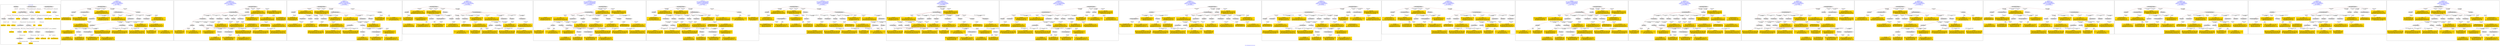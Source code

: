 digraph n0 {
fontcolor="blue"
remincross="true"
label="s19-s-indianapolis-artworks.xml"
subgraph cluster_0 {
label="1-correct model"
n2[style="filled",color="white",fillcolor="lightgray",label="E12_Production1"];
n3[style="filled",color="white",fillcolor="lightgray",label="E21_Person1"];
n4[style="filled",color="white",fillcolor="lightgray",label="E52_Time-Span4"];
n5[style="filled",color="white",fillcolor="lightgray",label="E69_Death1"];
n6[style="filled",color="white",fillcolor="lightgray",label="E74_Group1"];
n7[style="filled",color="white",fillcolor="lightgray",label="E82_Actor_Appellation1"];
n8[style="filled",color="white",fillcolor="lightgray",label="E67_Birth1"];
n9[shape="plaintext",style="filled",fillcolor="gold",label="artist_uri"];
n10[style="filled",color="white",fillcolor="lightgray",label="E22_Man-Made_Object1"];
n11[style="filled",color="white",fillcolor="lightgray",label="E35_Title1"];
n12[style="filled",color="white",fillcolor="lightgray",label="E8_Acquisition1"];
n13[style="filled",color="white",fillcolor="lightgray",label="E55_Type1"];
n14[style="filled",color="white",fillcolor="lightgray",label="E54_Dimension1"];
n15[shape="plaintext",style="filled",fillcolor="gold",label="sourceURL"];
n16[style="filled",color="white",fillcolor="lightgray",label="E33_Linguistic_Object1"];
n17[style="filled",color="white",fillcolor="lightgray",label="E55_Type2"];
n18[shape="plaintext",style="filled",fillcolor="gold",label="provenance"];
n19[style="filled",color="white",fillcolor="lightgray",label="E33_Linguistic_Object2"];
n20[style="filled",color="white",fillcolor="lightgray",label="E55_Type3"];
n21[shape="plaintext",style="filled",fillcolor="gold",label="galleryLabel"];
n22[shape="plaintext",style="filled",fillcolor="gold",label="title"];
n23[style="filled",color="white",fillcolor="lightgray",label="E38_Image1"];
n24[shape="plaintext",style="filled",fillcolor="gold",label="imageURL"];
n25[style="filled",color="white",fillcolor="lightgray",label="E52_Time-Span1"];
n26[shape="plaintext",style="filled",fillcolor="gold",label="birthDate"];
n27[style="filled",color="white",fillcolor="lightgray",label="E52_Time-Span2"];
n28[shape="plaintext",style="filled",fillcolor="gold",label="deathDate"];
n29[shape="plaintext",style="filled",fillcolor="gold",label="creationDate"];
n30[shape="plaintext",style="filled",fillcolor="gold",label="dimensions"];
n31[shape="plaintext",style="filled",fillcolor="gold",label="material_URI"];
n32[shape="plaintext",style="filled",fillcolor="gold",label="materials"];
n33[shape="plaintext",style="filled",fillcolor="gold",label="provenance_type_uri"];
n34[shape="plaintext",style="filled",fillcolor="gold",label="galleryLabel_type_uri"];
n35[shape="plaintext",style="filled",fillcolor="gold",label="nationality_URI"];
n36[shape="plaintext",style="filled",fillcolor="gold",label="nationality"];
n37[shape="plaintext",style="filled",fillcolor="gold",label="artist_appellation_uri"];
n38[shape="plaintext",style="filled",fillcolor="gold",label="artist"];
n39[shape="plaintext",style="filled",fillcolor="gold",label="creditLine"];
}
subgraph cluster_1 {
label="candidate 0\nlink coherence:0.8125\nnode coherence:0.90625\nconfidence:0.5026402896082375\nmapping score:0.5222616754834476\ncost:130.9995\n-precision:0.72-recall:0.62"
n41[style="filled",color="white",fillcolor="lightgray",label="E12_Production1"];
n42[style="filled",color="white",fillcolor="lightgray",label="E21_Person1"];
n43[style="filled",color="white",fillcolor="lightgray",label="E52_Time-Span2"];
n44[style="filled",color="white",fillcolor="lightgray",label="E55_Type1"];
n45[style="filled",color="white",fillcolor="lightgray",label="E74_Group1"];
n46[style="filled",color="white",fillcolor="lightgray",label="E82_Actor_Appellation1"];
n47[style="filled",color="white",fillcolor="lightgray",label="E22_Man-Made_Object1"];
n48[style="filled",color="white",fillcolor="lightgray",label="E38_Image1"];
n49[style="filled",color="white",fillcolor="lightgray",label="E54_Dimension1"];
n50[style="filled",color="white",fillcolor="lightgray",label="E8_Acquisition1"];
n51[style="filled",color="white",fillcolor="lightgray",label="E33_Linguistic_Object1"];
n52[style="filled",color="white",fillcolor="lightgray",label="E55_Type2"];
n53[style="filled",color="white",fillcolor="lightgray",label="E55_Type3"];
n54[style="filled",color="white",fillcolor="lightgray",label="E33_Linguistic_Object2"];
n55[shape="plaintext",style="filled",fillcolor="gold",label="material_URI\n[E57_Material,classLink,0.419]\n[E55_Type,classLink,0.409]\n[E74_Group,classLink,0.172]\n[E55_Type,label,0.0]"];
n56[shape="plaintext",style="filled",fillcolor="gold",label="artist_appellation_uri\n[E82_Actor_Appellation,classLink,0.823]\n[E21_Person,classLink,0.091]\n[E39_Actor,classLink,0.048]\n[E38_Image,classLink,0.037]"];
n57[shape="plaintext",style="filled",fillcolor="gold",label="provenance_type_uri\n[E55_Type,classLink,0.713]\n[E57_Material,classLink,0.144]\n[E74_Group,classLink,0.142]\n[E33_Linguistic_Object,P3_has_note,0.001]"];
n58[shape="plaintext",style="filled",fillcolor="gold",label="galleryLabel\n[E33_Linguistic_Object,P3_has_note,0.377]\n[E73_Information_Object,P3_has_note,0.336]\n[E22_Man-Made_Object,P3_has_note,0.218]\n[E39_Actor,P3_has_note,0.068]"];
n59[shape="plaintext",style="filled",fillcolor="gold",label="sourceURL\n[E22_Man-Made_Object,classLink,0.407]\n[E38_Image,classLink,0.251]\n[E78_Collection,classLink,0.239]\n[E30_Right,P3_has_note,0.103]"];
n60[shape="plaintext",style="filled",fillcolor="gold",label="artist_uri\n[E21_Person,classLink,0.412]\n[E82_Actor_Appellation,classLink,0.301]\n[E39_Actor,classLink,0.161]\n[E38_Image,classLink,0.125]"];
n61[shape="plaintext",style="filled",fillcolor="gold",label="deathDate\n[E52_Time-Span,P82b_end_of_the_end,0.532]\n[E52_Time-Span,P82_at_some_time_within,0.305]\n[E52_Time-Span,P82a_begin_of_the_begin,0.087]\n[E12_Production,P3_has_note,0.076]"];
n62[shape="plaintext",style="filled",fillcolor="gold",label="galleryLabel_type_uri\n[E55_Type,classLink,0.722]\n[E57_Material,classLink,0.14]\n[E74_Group,classLink,0.138]"];
n63[shape="plaintext",style="filled",fillcolor="gold",label="imageURL\n[E38_Image,classLink,0.874]\n[E39_Actor,classLink,0.052]\n[E22_Man-Made_Object,classLink,0.037]\n[E78_Collection,classLink,0.037]"];
n64[shape="plaintext",style="filled",fillcolor="gold",label="creationDate\n[E52_Time-Span,P82_at_some_time_within,0.533]\n[E33_Linguistic_Object,P3_has_note,0.185]\n[E52_Time-Span,P82b_end_of_the_end,0.143]\n[E52_Time-Span,P82a_begin_of_the_begin,0.139]"];
n65[shape="plaintext",style="filled",fillcolor="gold",label="dimensions\n[E54_Dimension,P3_has_note,0.56]\n[E22_Man-Made_Object,P3_has_note,0.17]\n[E73_Information_Object,P3_has_note,0.147]\n[E34_Inscription,P3_has_note,0.123]"];
n66[shape="plaintext",style="filled",fillcolor="gold",label="materials\n[E55_Type,label,0.345]\n[E29_Design_or_Procedure,P3_has_note,0.284]\n[E57_Material,label,0.224]\n[E57_Material,classLink,0.148]"];
n67[shape="plaintext",style="filled",fillcolor="gold",label="birthDate\n[E52_Time-Span,P82a_begin_of_the_begin,0.601]\n[E52_Time-Span,P82_at_some_time_within,0.296]\n[E52_Time-Span,P82b_end_of_the_end,0.059]\n[E33_Linguistic_Object,P3_has_note,0.045]"];
n68[shape="plaintext",style="filled",fillcolor="gold",label="nationality\n[E74_Group,label,0.537]\n[E74_Group,classLink,0.322]\n[E8_Acquisition,P3_has_note,0.082]\n[E30_Right,P3_has_note,0.059]"];
n69[shape="plaintext",style="filled",fillcolor="gold",label="nationality_URI\n[E74_Group,classLink,0.669]\n[E55_Type,classLink,0.193]\n[E57_Material,classLink,0.103]\n[E74_Group,label,0.036]"];
n70[shape="plaintext",style="filled",fillcolor="gold",label="provenance\n[E30_Right,P3_has_note,0.309]\n[E33_Linguistic_Object,P3_has_note,0.261]\n[E8_Acquisition,P3_has_note,0.229]\n[E73_Information_Object,P3_has_note,0.201]"];
n71[shape="plaintext",style="filled",fillcolor="gold",label="creditLine\n[E30_Right,P3_has_note,0.535]\n[E8_Acquisition,P3_has_note,0.363]\n[E73_Information_Object,P3_has_note,0.051]\n[E33_Linguistic_Object,P3_has_note,0.051]"];
n72[shape="plaintext",style="filled",fillcolor="gold",label="artist\n[E82_Actor_Appellation,label,0.555]\n[E22_Man-Made_Object,classLink,0.229]\n[E30_Right,P3_has_note,0.13]\n[E73_Information_Object,P3_has_note,0.085]"];
n73[shape="plaintext",style="filled",fillcolor="gold",label="title\n[E35_Title,label,0.316]\n[E73_Information_Object,P3_has_note,0.249]\n[E22_Man-Made_Object,classLink,0.233]\n[E22_Man-Made_Object,P3_has_note,0.202]"];
}
subgraph cluster_2 {
label="candidate 1\nlink coherence:0.8125\nnode coherence:0.84375\nconfidence:0.4775836128616444\nmapping score:0.49307611656791656\ncost:31.99948\n-precision:0.62-recall:0.54"
n75[style="filled",color="white",fillcolor="lightgray",label="E12_Production1"];
n76[style="filled",color="white",fillcolor="lightgray",label="E21_Person1"];
n77[style="filled",color="white",fillcolor="lightgray",label="E52_Time-Span2"];
n78[style="filled",color="white",fillcolor="lightgray",label="E55_Type1"];
n79[style="filled",color="white",fillcolor="lightgray",label="E74_Group1"];
n80[style="filled",color="white",fillcolor="lightgray",label="E82_Actor_Appellation1"];
n81[style="filled",color="white",fillcolor="lightgray",label="E22_Man-Made_Object1"];
n82[style="filled",color="white",fillcolor="lightgray",label="E38_Image1"];
n83[style="filled",color="white",fillcolor="lightgray",label="E54_Dimension1"];
n84[style="filled",color="white",fillcolor="lightgray",label="E55_Type2"];
n85[style="filled",color="white",fillcolor="lightgray",label="E55_Type3"];
n86[style="filled",color="white",fillcolor="lightgray",label="E8_Acquisition1"];
n87[style="filled",color="white",fillcolor="lightgray",label="E33_Linguistic_Object2"];
n88[style="filled",color="white",fillcolor="lightgray",label="E55_Type4"];
n89[shape="plaintext",style="filled",fillcolor="gold",label="material_URI\n[E57_Material,classLink,0.419]\n[E55_Type,classLink,0.409]\n[E74_Group,classLink,0.172]\n[E55_Type,label,0.0]"];
n90[shape="plaintext",style="filled",fillcolor="gold",label="artist_appellation_uri\n[E82_Actor_Appellation,classLink,0.823]\n[E21_Person,classLink,0.091]\n[E39_Actor,classLink,0.048]\n[E38_Image,classLink,0.037]"];
n91[shape="plaintext",style="filled",fillcolor="gold",label="provenance_type_uri\n[E55_Type,classLink,0.713]\n[E57_Material,classLink,0.144]\n[E74_Group,classLink,0.142]\n[E33_Linguistic_Object,P3_has_note,0.001]"];
n92[shape="plaintext",style="filled",fillcolor="gold",label="creditLine\n[E30_Right,P3_has_note,0.535]\n[E8_Acquisition,P3_has_note,0.363]\n[E73_Information_Object,P3_has_note,0.051]\n[E33_Linguistic_Object,P3_has_note,0.051]"];
n93[shape="plaintext",style="filled",fillcolor="gold",label="galleryLabel\n[E33_Linguistic_Object,P3_has_note,0.377]\n[E73_Information_Object,P3_has_note,0.336]\n[E22_Man-Made_Object,P3_has_note,0.218]\n[E39_Actor,P3_has_note,0.068]"];
n94[shape="plaintext",style="filled",fillcolor="gold",label="sourceURL\n[E22_Man-Made_Object,classLink,0.407]\n[E38_Image,classLink,0.251]\n[E78_Collection,classLink,0.239]\n[E30_Right,P3_has_note,0.103]"];
n95[shape="plaintext",style="filled",fillcolor="gold",label="artist_uri\n[E21_Person,classLink,0.412]\n[E82_Actor_Appellation,classLink,0.301]\n[E39_Actor,classLink,0.161]\n[E38_Image,classLink,0.125]"];
n96[shape="plaintext",style="filled",fillcolor="gold",label="nationality_URI\n[E74_Group,classLink,0.669]\n[E55_Type,classLink,0.193]\n[E57_Material,classLink,0.103]\n[E74_Group,label,0.036]"];
n97[shape="plaintext",style="filled",fillcolor="gold",label="deathDate\n[E52_Time-Span,P82b_end_of_the_end,0.532]\n[E52_Time-Span,P82_at_some_time_within,0.305]\n[E52_Time-Span,P82a_begin_of_the_begin,0.087]\n[E12_Production,P3_has_note,0.076]"];
n98[shape="plaintext",style="filled",fillcolor="gold",label="galleryLabel_type_uri\n[E55_Type,classLink,0.722]\n[E57_Material,classLink,0.14]\n[E74_Group,classLink,0.138]"];
n99[shape="plaintext",style="filled",fillcolor="gold",label="imageURL\n[E38_Image,classLink,0.874]\n[E39_Actor,classLink,0.052]\n[E22_Man-Made_Object,classLink,0.037]\n[E78_Collection,classLink,0.037]"];
n100[shape="plaintext",style="filled",fillcolor="gold",label="creationDate\n[E52_Time-Span,P82_at_some_time_within,0.533]\n[E33_Linguistic_Object,P3_has_note,0.185]\n[E52_Time-Span,P82b_end_of_the_end,0.143]\n[E52_Time-Span,P82a_begin_of_the_begin,0.139]"];
n101[shape="plaintext",style="filled",fillcolor="gold",label="dimensions\n[E54_Dimension,P3_has_note,0.56]\n[E22_Man-Made_Object,P3_has_note,0.17]\n[E73_Information_Object,P3_has_note,0.147]\n[E34_Inscription,P3_has_note,0.123]"];
n102[shape="plaintext",style="filled",fillcolor="gold",label="materials\n[E55_Type,label,0.345]\n[E29_Design_or_Procedure,P3_has_note,0.284]\n[E57_Material,label,0.224]\n[E57_Material,classLink,0.148]"];
n103[shape="plaintext",style="filled",fillcolor="gold",label="birthDate\n[E52_Time-Span,P82a_begin_of_the_begin,0.601]\n[E52_Time-Span,P82_at_some_time_within,0.296]\n[E52_Time-Span,P82b_end_of_the_end,0.059]\n[E33_Linguistic_Object,P3_has_note,0.045]"];
n104[shape="plaintext",style="filled",fillcolor="gold",label="nationality\n[E74_Group,label,0.537]\n[E74_Group,classLink,0.322]\n[E8_Acquisition,P3_has_note,0.082]\n[E30_Right,P3_has_note,0.059]"];
n105[shape="plaintext",style="filled",fillcolor="gold",label="provenance\n[E30_Right,P3_has_note,0.309]\n[E33_Linguistic_Object,P3_has_note,0.261]\n[E8_Acquisition,P3_has_note,0.229]\n[E73_Information_Object,P3_has_note,0.201]"];
n106[shape="plaintext",style="filled",fillcolor="gold",label="artist\n[E82_Actor_Appellation,label,0.555]\n[E22_Man-Made_Object,classLink,0.229]\n[E30_Right,P3_has_note,0.13]\n[E73_Information_Object,P3_has_note,0.085]"];
n107[shape="plaintext",style="filled",fillcolor="gold",label="title\n[E35_Title,label,0.316]\n[E73_Information_Object,P3_has_note,0.249]\n[E22_Man-Made_Object,classLink,0.233]\n[E22_Man-Made_Object,P3_has_note,0.202]"];
}
subgraph cluster_3 {
label="candidate 10\nlink coherence:0.78125\nnode coherence:0.84375\nconfidence:0.4775836128616444\nmapping score:0.49307611656791656\ncost:31.99953\n-precision:0.62-recall:0.54"
n109[style="filled",color="white",fillcolor="lightgray",label="E12_Production1"];
n110[style="filled",color="white",fillcolor="lightgray",label="E21_Person1"];
n111[style="filled",color="white",fillcolor="lightgray",label="E52_Time-Span2"];
n112[style="filled",color="white",fillcolor="lightgray",label="E74_Group1"];
n113[style="filled",color="white",fillcolor="lightgray",label="E82_Actor_Appellation1"];
n114[style="filled",color="white",fillcolor="lightgray",label="E22_Man-Made_Object1"];
n115[style="filled",color="white",fillcolor="lightgray",label="E38_Image1"];
n116[style="filled",color="white",fillcolor="lightgray",label="E54_Dimension1"];
n117[style="filled",color="white",fillcolor="lightgray",label="E55_Type2"];
n118[style="filled",color="white",fillcolor="lightgray",label="E55_Type3"];
n119[style="filled",color="white",fillcolor="lightgray",label="E8_Acquisition1"];
n120[style="filled",color="white",fillcolor="lightgray",label="E33_Linguistic_Object2"];
n121[style="filled",color="white",fillcolor="lightgray",label="E55_Type1"];
n122[style="filled",color="white",fillcolor="lightgray",label="E55_Type4"];
n123[shape="plaintext",style="filled",fillcolor="gold",label="material_URI\n[E57_Material,classLink,0.419]\n[E55_Type,classLink,0.409]\n[E74_Group,classLink,0.172]\n[E55_Type,label,0.0]"];
n124[shape="plaintext",style="filled",fillcolor="gold",label="artist_appellation_uri\n[E82_Actor_Appellation,classLink,0.823]\n[E21_Person,classLink,0.091]\n[E39_Actor,classLink,0.048]\n[E38_Image,classLink,0.037]"];
n125[shape="plaintext",style="filled",fillcolor="gold",label="provenance_type_uri\n[E55_Type,classLink,0.713]\n[E57_Material,classLink,0.144]\n[E74_Group,classLink,0.142]\n[E33_Linguistic_Object,P3_has_note,0.001]"];
n126[shape="plaintext",style="filled",fillcolor="gold",label="creditLine\n[E30_Right,P3_has_note,0.535]\n[E8_Acquisition,P3_has_note,0.363]\n[E73_Information_Object,P3_has_note,0.051]\n[E33_Linguistic_Object,P3_has_note,0.051]"];
n127[shape="plaintext",style="filled",fillcolor="gold",label="galleryLabel\n[E33_Linguistic_Object,P3_has_note,0.377]\n[E73_Information_Object,P3_has_note,0.336]\n[E22_Man-Made_Object,P3_has_note,0.218]\n[E39_Actor,P3_has_note,0.068]"];
n128[shape="plaintext",style="filled",fillcolor="gold",label="sourceURL\n[E22_Man-Made_Object,classLink,0.407]\n[E38_Image,classLink,0.251]\n[E78_Collection,classLink,0.239]\n[E30_Right,P3_has_note,0.103]"];
n129[shape="plaintext",style="filled",fillcolor="gold",label="artist_uri\n[E21_Person,classLink,0.412]\n[E82_Actor_Appellation,classLink,0.301]\n[E39_Actor,classLink,0.161]\n[E38_Image,classLink,0.125]"];
n130[shape="plaintext",style="filled",fillcolor="gold",label="nationality_URI\n[E74_Group,classLink,0.669]\n[E55_Type,classLink,0.193]\n[E57_Material,classLink,0.103]\n[E74_Group,label,0.036]"];
n131[shape="plaintext",style="filled",fillcolor="gold",label="deathDate\n[E52_Time-Span,P82b_end_of_the_end,0.532]\n[E52_Time-Span,P82_at_some_time_within,0.305]\n[E52_Time-Span,P82a_begin_of_the_begin,0.087]\n[E12_Production,P3_has_note,0.076]"];
n132[shape="plaintext",style="filled",fillcolor="gold",label="galleryLabel_type_uri\n[E55_Type,classLink,0.722]\n[E57_Material,classLink,0.14]\n[E74_Group,classLink,0.138]"];
n133[shape="plaintext",style="filled",fillcolor="gold",label="imageURL\n[E38_Image,classLink,0.874]\n[E39_Actor,classLink,0.052]\n[E22_Man-Made_Object,classLink,0.037]\n[E78_Collection,classLink,0.037]"];
n134[shape="plaintext",style="filled",fillcolor="gold",label="creationDate\n[E52_Time-Span,P82_at_some_time_within,0.533]\n[E33_Linguistic_Object,P3_has_note,0.185]\n[E52_Time-Span,P82b_end_of_the_end,0.143]\n[E52_Time-Span,P82a_begin_of_the_begin,0.139]"];
n135[shape="plaintext",style="filled",fillcolor="gold",label="dimensions\n[E54_Dimension,P3_has_note,0.56]\n[E22_Man-Made_Object,P3_has_note,0.17]\n[E73_Information_Object,P3_has_note,0.147]\n[E34_Inscription,P3_has_note,0.123]"];
n136[shape="plaintext",style="filled",fillcolor="gold",label="materials\n[E55_Type,label,0.345]\n[E29_Design_or_Procedure,P3_has_note,0.284]\n[E57_Material,label,0.224]\n[E57_Material,classLink,0.148]"];
n137[shape="plaintext",style="filled",fillcolor="gold",label="birthDate\n[E52_Time-Span,P82a_begin_of_the_begin,0.601]\n[E52_Time-Span,P82_at_some_time_within,0.296]\n[E52_Time-Span,P82b_end_of_the_end,0.059]\n[E33_Linguistic_Object,P3_has_note,0.045]"];
n138[shape="plaintext",style="filled",fillcolor="gold",label="nationality\n[E74_Group,label,0.537]\n[E74_Group,classLink,0.322]\n[E8_Acquisition,P3_has_note,0.082]\n[E30_Right,P3_has_note,0.059]"];
n139[shape="plaintext",style="filled",fillcolor="gold",label="provenance\n[E30_Right,P3_has_note,0.309]\n[E33_Linguistic_Object,P3_has_note,0.261]\n[E8_Acquisition,P3_has_note,0.229]\n[E73_Information_Object,P3_has_note,0.201]"];
n140[shape="plaintext",style="filled",fillcolor="gold",label="artist\n[E82_Actor_Appellation,label,0.555]\n[E22_Man-Made_Object,classLink,0.229]\n[E30_Right,P3_has_note,0.13]\n[E73_Information_Object,P3_has_note,0.085]"];
n141[shape="plaintext",style="filled",fillcolor="gold",label="title\n[E35_Title,label,0.316]\n[E73_Information_Object,P3_has_note,0.249]\n[E22_Man-Made_Object,classLink,0.233]\n[E22_Man-Made_Object,P3_has_note,0.202]"];
}
subgraph cluster_4 {
label="candidate 11\nlink coherence:0.78125\nnode coherence:0.84375\nconfidence:0.4775836128616444\nmapping score:0.49307611656791656\ncost:31.99956\n-precision:0.59-recall:0.51"
n143[style="filled",color="white",fillcolor="lightgray",label="E12_Production1"];
n144[style="filled",color="white",fillcolor="lightgray",label="E52_Time-Span2"];
n145[style="filled",color="white",fillcolor="lightgray",label="E55_Type1"];
n146[style="filled",color="white",fillcolor="lightgray",label="E21_Person1"];
n147[style="filled",color="white",fillcolor="lightgray",label="E74_Group1"];
n148[style="filled",color="white",fillcolor="lightgray",label="E82_Actor_Appellation1"];
n149[style="filled",color="white",fillcolor="lightgray",label="E22_Man-Made_Object1"];
n150[style="filled",color="white",fillcolor="lightgray",label="E38_Image1"];
n151[style="filled",color="white",fillcolor="lightgray",label="E54_Dimension1"];
n152[style="filled",color="white",fillcolor="lightgray",label="E55_Type2"];
n153[style="filled",color="white",fillcolor="lightgray",label="E55_Type3"];
n154[style="filled",color="white",fillcolor="lightgray",label="E8_Acquisition1"];
n155[style="filled",color="white",fillcolor="lightgray",label="E33_Linguistic_Object2"];
n156[style="filled",color="white",fillcolor="lightgray",label="E55_Type4"];
n157[shape="plaintext",style="filled",fillcolor="gold",label="material_URI\n[E57_Material,classLink,0.419]\n[E55_Type,classLink,0.409]\n[E74_Group,classLink,0.172]\n[E55_Type,label,0.0]"];
n158[shape="plaintext",style="filled",fillcolor="gold",label="artist_appellation_uri\n[E82_Actor_Appellation,classLink,0.823]\n[E21_Person,classLink,0.091]\n[E39_Actor,classLink,0.048]\n[E38_Image,classLink,0.037]"];
n159[shape="plaintext",style="filled",fillcolor="gold",label="provenance_type_uri\n[E55_Type,classLink,0.713]\n[E57_Material,classLink,0.144]\n[E74_Group,classLink,0.142]\n[E33_Linguistic_Object,P3_has_note,0.001]"];
n160[shape="plaintext",style="filled",fillcolor="gold",label="creditLine\n[E30_Right,P3_has_note,0.535]\n[E8_Acquisition,P3_has_note,0.363]\n[E73_Information_Object,P3_has_note,0.051]\n[E33_Linguistic_Object,P3_has_note,0.051]"];
n161[shape="plaintext",style="filled",fillcolor="gold",label="galleryLabel\n[E33_Linguistic_Object,P3_has_note,0.377]\n[E73_Information_Object,P3_has_note,0.336]\n[E22_Man-Made_Object,P3_has_note,0.218]\n[E39_Actor,P3_has_note,0.068]"];
n162[shape="plaintext",style="filled",fillcolor="gold",label="sourceURL\n[E22_Man-Made_Object,classLink,0.407]\n[E38_Image,classLink,0.251]\n[E78_Collection,classLink,0.239]\n[E30_Right,P3_has_note,0.103]"];
n163[shape="plaintext",style="filled",fillcolor="gold",label="artist_uri\n[E21_Person,classLink,0.412]\n[E82_Actor_Appellation,classLink,0.301]\n[E39_Actor,classLink,0.161]\n[E38_Image,classLink,0.125]"];
n164[shape="plaintext",style="filled",fillcolor="gold",label="nationality_URI\n[E74_Group,classLink,0.669]\n[E55_Type,classLink,0.193]\n[E57_Material,classLink,0.103]\n[E74_Group,label,0.036]"];
n165[shape="plaintext",style="filled",fillcolor="gold",label="deathDate\n[E52_Time-Span,P82b_end_of_the_end,0.532]\n[E52_Time-Span,P82_at_some_time_within,0.305]\n[E52_Time-Span,P82a_begin_of_the_begin,0.087]\n[E12_Production,P3_has_note,0.076]"];
n166[shape="plaintext",style="filled",fillcolor="gold",label="galleryLabel_type_uri\n[E55_Type,classLink,0.722]\n[E57_Material,classLink,0.14]\n[E74_Group,classLink,0.138]"];
n167[shape="plaintext",style="filled",fillcolor="gold",label="imageURL\n[E38_Image,classLink,0.874]\n[E39_Actor,classLink,0.052]\n[E22_Man-Made_Object,classLink,0.037]\n[E78_Collection,classLink,0.037]"];
n168[shape="plaintext",style="filled",fillcolor="gold",label="creationDate\n[E52_Time-Span,P82_at_some_time_within,0.533]\n[E33_Linguistic_Object,P3_has_note,0.185]\n[E52_Time-Span,P82b_end_of_the_end,0.143]\n[E52_Time-Span,P82a_begin_of_the_begin,0.139]"];
n169[shape="plaintext",style="filled",fillcolor="gold",label="dimensions\n[E54_Dimension,P3_has_note,0.56]\n[E22_Man-Made_Object,P3_has_note,0.17]\n[E73_Information_Object,P3_has_note,0.147]\n[E34_Inscription,P3_has_note,0.123]"];
n170[shape="plaintext",style="filled",fillcolor="gold",label="materials\n[E55_Type,label,0.345]\n[E29_Design_or_Procedure,P3_has_note,0.284]\n[E57_Material,label,0.224]\n[E57_Material,classLink,0.148]"];
n171[shape="plaintext",style="filled",fillcolor="gold",label="birthDate\n[E52_Time-Span,P82a_begin_of_the_begin,0.601]\n[E52_Time-Span,P82_at_some_time_within,0.296]\n[E52_Time-Span,P82b_end_of_the_end,0.059]\n[E33_Linguistic_Object,P3_has_note,0.045]"];
n172[shape="plaintext",style="filled",fillcolor="gold",label="nationality\n[E74_Group,label,0.537]\n[E74_Group,classLink,0.322]\n[E8_Acquisition,P3_has_note,0.082]\n[E30_Right,P3_has_note,0.059]"];
n173[shape="plaintext",style="filled",fillcolor="gold",label="provenance\n[E30_Right,P3_has_note,0.309]\n[E33_Linguistic_Object,P3_has_note,0.261]\n[E8_Acquisition,P3_has_note,0.229]\n[E73_Information_Object,P3_has_note,0.201]"];
n174[shape="plaintext",style="filled",fillcolor="gold",label="artist\n[E82_Actor_Appellation,label,0.555]\n[E22_Man-Made_Object,classLink,0.229]\n[E30_Right,P3_has_note,0.13]\n[E73_Information_Object,P3_has_note,0.085]"];
n175[shape="plaintext",style="filled",fillcolor="gold",label="title\n[E35_Title,label,0.316]\n[E73_Information_Object,P3_has_note,0.249]\n[E22_Man-Made_Object,classLink,0.233]\n[E22_Man-Made_Object,P3_has_note,0.202]"];
}
subgraph cluster_5 {
label="candidate 12\nlink coherence:0.7741935483870968\nnode coherence:0.8709677419354839\nconfidence:0.5026402896082375\nmapping score:0.5192728526198369\ncost:30.99948\n-precision:0.68-recall:0.57"
n177[style="filled",color="white",fillcolor="lightgray",label="E12_Production1"];
n178[style="filled",color="white",fillcolor="lightgray",label="E21_Person1"];
n179[style="filled",color="white",fillcolor="lightgray",label="E52_Time-Span2"];
n180[style="filled",color="white",fillcolor="lightgray",label="E55_Type1"];
n181[style="filled",color="white",fillcolor="lightgray",label="E74_Group1"];
n182[style="filled",color="white",fillcolor="lightgray",label="E82_Actor_Appellation1"];
n183[style="filled",color="white",fillcolor="lightgray",label="E22_Man-Made_Object1"];
n184[style="filled",color="white",fillcolor="lightgray",label="E38_Image1"];
n185[style="filled",color="white",fillcolor="lightgray",label="E54_Dimension1"];
n186[style="filled",color="white",fillcolor="lightgray",label="E55_Type2"];
n187[style="filled",color="white",fillcolor="lightgray",label="E55_Type3"];
n188[style="filled",color="white",fillcolor="lightgray",label="E8_Acquisition1"];
n189[style="filled",color="white",fillcolor="lightgray",label="E33_Linguistic_Object2"];
n190[shape="plaintext",style="filled",fillcolor="gold",label="material_URI\n[E57_Material,classLink,0.419]\n[E55_Type,classLink,0.409]\n[E74_Group,classLink,0.172]\n[E55_Type,label,0.0]"];
n191[shape="plaintext",style="filled",fillcolor="gold",label="artist_appellation_uri\n[E82_Actor_Appellation,classLink,0.823]\n[E21_Person,classLink,0.091]\n[E39_Actor,classLink,0.048]\n[E38_Image,classLink,0.037]"];
n192[shape="plaintext",style="filled",fillcolor="gold",label="provenance_type_uri\n[E55_Type,classLink,0.713]\n[E57_Material,classLink,0.144]\n[E74_Group,classLink,0.142]\n[E33_Linguistic_Object,P3_has_note,0.001]"];
n193[shape="plaintext",style="filled",fillcolor="gold",label="creditLine\n[E30_Right,P3_has_note,0.535]\n[E8_Acquisition,P3_has_note,0.363]\n[E73_Information_Object,P3_has_note,0.051]\n[E33_Linguistic_Object,P3_has_note,0.051]"];
n194[shape="plaintext",style="filled",fillcolor="gold",label="galleryLabel\n[E33_Linguistic_Object,P3_has_note,0.377]\n[E73_Information_Object,P3_has_note,0.336]\n[E22_Man-Made_Object,P3_has_note,0.218]\n[E39_Actor,P3_has_note,0.068]"];
n195[shape="plaintext",style="filled",fillcolor="gold",label="sourceURL\n[E22_Man-Made_Object,classLink,0.407]\n[E38_Image,classLink,0.251]\n[E78_Collection,classLink,0.239]\n[E30_Right,P3_has_note,0.103]"];
n196[shape="plaintext",style="filled",fillcolor="gold",label="artist_uri\n[E21_Person,classLink,0.412]\n[E82_Actor_Appellation,classLink,0.301]\n[E39_Actor,classLink,0.161]\n[E38_Image,classLink,0.125]"];
n197[shape="plaintext",style="filled",fillcolor="gold",label="deathDate\n[E52_Time-Span,P82b_end_of_the_end,0.532]\n[E52_Time-Span,P82_at_some_time_within,0.305]\n[E52_Time-Span,P82a_begin_of_the_begin,0.087]\n[E12_Production,P3_has_note,0.076]"];
n198[shape="plaintext",style="filled",fillcolor="gold",label="galleryLabel_type_uri\n[E55_Type,classLink,0.722]\n[E57_Material,classLink,0.14]\n[E74_Group,classLink,0.138]"];
n199[shape="plaintext",style="filled",fillcolor="gold",label="imageURL\n[E38_Image,classLink,0.874]\n[E39_Actor,classLink,0.052]\n[E22_Man-Made_Object,classLink,0.037]\n[E78_Collection,classLink,0.037]"];
n200[shape="plaintext",style="filled",fillcolor="gold",label="creationDate\n[E52_Time-Span,P82_at_some_time_within,0.533]\n[E33_Linguistic_Object,P3_has_note,0.185]\n[E52_Time-Span,P82b_end_of_the_end,0.143]\n[E52_Time-Span,P82a_begin_of_the_begin,0.139]"];
n201[shape="plaintext",style="filled",fillcolor="gold",label="dimensions\n[E54_Dimension,P3_has_note,0.56]\n[E22_Man-Made_Object,P3_has_note,0.17]\n[E73_Information_Object,P3_has_note,0.147]\n[E34_Inscription,P3_has_note,0.123]"];
n202[shape="plaintext",style="filled",fillcolor="gold",label="materials\n[E55_Type,label,0.345]\n[E29_Design_or_Procedure,P3_has_note,0.284]\n[E57_Material,label,0.224]\n[E57_Material,classLink,0.148]"];
n203[shape="plaintext",style="filled",fillcolor="gold",label="birthDate\n[E52_Time-Span,P82a_begin_of_the_begin,0.601]\n[E52_Time-Span,P82_at_some_time_within,0.296]\n[E52_Time-Span,P82b_end_of_the_end,0.059]\n[E33_Linguistic_Object,P3_has_note,0.045]"];
n204[shape="plaintext",style="filled",fillcolor="gold",label="nationality\n[E74_Group,label,0.537]\n[E74_Group,classLink,0.322]\n[E8_Acquisition,P3_has_note,0.082]\n[E30_Right,P3_has_note,0.059]"];
n205[shape="plaintext",style="filled",fillcolor="gold",label="nationality_URI\n[E74_Group,classLink,0.669]\n[E55_Type,classLink,0.193]\n[E57_Material,classLink,0.103]\n[E74_Group,label,0.036]"];
n206[shape="plaintext",style="filled",fillcolor="gold",label="provenance\n[E30_Right,P3_has_note,0.309]\n[E33_Linguistic_Object,P3_has_note,0.261]\n[E8_Acquisition,P3_has_note,0.229]\n[E73_Information_Object,P3_has_note,0.201]"];
n207[shape="plaintext",style="filled",fillcolor="gold",label="artist\n[E82_Actor_Appellation,label,0.555]\n[E22_Man-Made_Object,classLink,0.229]\n[E30_Right,P3_has_note,0.13]\n[E73_Information_Object,P3_has_note,0.085]"];
n208[shape="plaintext",style="filled",fillcolor="gold",label="title\n[E35_Title,label,0.316]\n[E73_Information_Object,P3_has_note,0.249]\n[E22_Man-Made_Object,classLink,0.233]\n[E22_Man-Made_Object,P3_has_note,0.202]"];
}
subgraph cluster_6 {
label="candidate 13\nlink coherence:0.7741935483870968\nnode coherence:0.8709677419354839\nconfidence:0.5026402896082375\nmapping score:0.5192728526198369\ncost:30.99954\n-precision:0.71-recall:0.59"
n210[style="filled",color="white",fillcolor="lightgray",label="E12_Production1"];
n211[style="filled",color="white",fillcolor="lightgray",label="E21_Person1"];
n212[style="filled",color="white",fillcolor="lightgray",label="E52_Time-Span2"];
n213[style="filled",color="white",fillcolor="lightgray",label="E74_Group1"];
n214[style="filled",color="white",fillcolor="lightgray",label="E82_Actor_Appellation1"];
n215[style="filled",color="white",fillcolor="lightgray",label="E22_Man-Made_Object1"];
n216[style="filled",color="white",fillcolor="lightgray",label="E38_Image1"];
n217[style="filled",color="white",fillcolor="lightgray",label="E54_Dimension1"];
n218[style="filled",color="white",fillcolor="lightgray",label="E55_Type3"];
n219[style="filled",color="white",fillcolor="lightgray",label="E8_Acquisition1"];
n220[style="filled",color="white",fillcolor="lightgray",label="E33_Linguistic_Object2"];
n221[style="filled",color="white",fillcolor="lightgray",label="E55_Type1"];
n222[style="filled",color="white",fillcolor="lightgray",label="E55_Type2"];
n223[shape="plaintext",style="filled",fillcolor="gold",label="material_URI\n[E57_Material,classLink,0.419]\n[E55_Type,classLink,0.409]\n[E74_Group,classLink,0.172]\n[E55_Type,label,0.0]"];
n224[shape="plaintext",style="filled",fillcolor="gold",label="artist_appellation_uri\n[E82_Actor_Appellation,classLink,0.823]\n[E21_Person,classLink,0.091]\n[E39_Actor,classLink,0.048]\n[E38_Image,classLink,0.037]"];
n225[shape="plaintext",style="filled",fillcolor="gold",label="provenance_type_uri\n[E55_Type,classLink,0.713]\n[E57_Material,classLink,0.144]\n[E74_Group,classLink,0.142]\n[E33_Linguistic_Object,P3_has_note,0.001]"];
n226[shape="plaintext",style="filled",fillcolor="gold",label="creditLine\n[E30_Right,P3_has_note,0.535]\n[E8_Acquisition,P3_has_note,0.363]\n[E73_Information_Object,P3_has_note,0.051]\n[E33_Linguistic_Object,P3_has_note,0.051]"];
n227[shape="plaintext",style="filled",fillcolor="gold",label="galleryLabel\n[E33_Linguistic_Object,P3_has_note,0.377]\n[E73_Information_Object,P3_has_note,0.336]\n[E22_Man-Made_Object,P3_has_note,0.218]\n[E39_Actor,P3_has_note,0.068]"];
n228[shape="plaintext",style="filled",fillcolor="gold",label="sourceURL\n[E22_Man-Made_Object,classLink,0.407]\n[E38_Image,classLink,0.251]\n[E78_Collection,classLink,0.239]\n[E30_Right,P3_has_note,0.103]"];
n229[shape="plaintext",style="filled",fillcolor="gold",label="artist_uri\n[E21_Person,classLink,0.412]\n[E82_Actor_Appellation,classLink,0.301]\n[E39_Actor,classLink,0.161]\n[E38_Image,classLink,0.125]"];
n230[shape="plaintext",style="filled",fillcolor="gold",label="deathDate\n[E52_Time-Span,P82b_end_of_the_end,0.532]\n[E52_Time-Span,P82_at_some_time_within,0.305]\n[E52_Time-Span,P82a_begin_of_the_begin,0.087]\n[E12_Production,P3_has_note,0.076]"];
n231[shape="plaintext",style="filled",fillcolor="gold",label="galleryLabel_type_uri\n[E55_Type,classLink,0.722]\n[E57_Material,classLink,0.14]\n[E74_Group,classLink,0.138]"];
n232[shape="plaintext",style="filled",fillcolor="gold",label="imageURL\n[E38_Image,classLink,0.874]\n[E39_Actor,classLink,0.052]\n[E22_Man-Made_Object,classLink,0.037]\n[E78_Collection,classLink,0.037]"];
n233[shape="plaintext",style="filled",fillcolor="gold",label="creationDate\n[E52_Time-Span,P82_at_some_time_within,0.533]\n[E33_Linguistic_Object,P3_has_note,0.185]\n[E52_Time-Span,P82b_end_of_the_end,0.143]\n[E52_Time-Span,P82a_begin_of_the_begin,0.139]"];
n234[shape="plaintext",style="filled",fillcolor="gold",label="dimensions\n[E54_Dimension,P3_has_note,0.56]\n[E22_Man-Made_Object,P3_has_note,0.17]\n[E73_Information_Object,P3_has_note,0.147]\n[E34_Inscription,P3_has_note,0.123]"];
n235[shape="plaintext",style="filled",fillcolor="gold",label="materials\n[E55_Type,label,0.345]\n[E29_Design_or_Procedure,P3_has_note,0.284]\n[E57_Material,label,0.224]\n[E57_Material,classLink,0.148]"];
n236[shape="plaintext",style="filled",fillcolor="gold",label="birthDate\n[E52_Time-Span,P82a_begin_of_the_begin,0.601]\n[E52_Time-Span,P82_at_some_time_within,0.296]\n[E52_Time-Span,P82b_end_of_the_end,0.059]\n[E33_Linguistic_Object,P3_has_note,0.045]"];
n237[shape="plaintext",style="filled",fillcolor="gold",label="nationality\n[E74_Group,label,0.537]\n[E74_Group,classLink,0.322]\n[E8_Acquisition,P3_has_note,0.082]\n[E30_Right,P3_has_note,0.059]"];
n238[shape="plaintext",style="filled",fillcolor="gold",label="nationality_URI\n[E74_Group,classLink,0.669]\n[E55_Type,classLink,0.193]\n[E57_Material,classLink,0.103]\n[E74_Group,label,0.036]"];
n239[shape="plaintext",style="filled",fillcolor="gold",label="provenance\n[E30_Right,P3_has_note,0.309]\n[E33_Linguistic_Object,P3_has_note,0.261]\n[E8_Acquisition,P3_has_note,0.229]\n[E73_Information_Object,P3_has_note,0.201]"];
n240[shape="plaintext",style="filled",fillcolor="gold",label="artist\n[E82_Actor_Appellation,label,0.555]\n[E22_Man-Made_Object,classLink,0.229]\n[E30_Right,P3_has_note,0.13]\n[E73_Information_Object,P3_has_note,0.085]"];
n241[shape="plaintext",style="filled",fillcolor="gold",label="title\n[E35_Title,label,0.316]\n[E73_Information_Object,P3_has_note,0.249]\n[E22_Man-Made_Object,classLink,0.233]\n[E22_Man-Made_Object,P3_has_note,0.202]"];
}
subgraph cluster_7 {
label="candidate 14\nlink coherence:0.7741935483870968\nnode coherence:0.8709677419354839\nconfidence:0.5026402896082375\nmapping score:0.5192728526198369\ncost:30.99957\n-precision:0.68-recall:0.57"
n243[style="filled",color="white",fillcolor="lightgray",label="E12_Production1"];
n244[style="filled",color="white",fillcolor="lightgray",label="E52_Time-Span2"];
n245[style="filled",color="white",fillcolor="lightgray",label="E55_Type1"];
n246[style="filled",color="white",fillcolor="lightgray",label="E21_Person1"];
n247[style="filled",color="white",fillcolor="lightgray",label="E74_Group1"];
n248[style="filled",color="white",fillcolor="lightgray",label="E82_Actor_Appellation1"];
n249[style="filled",color="white",fillcolor="lightgray",label="E22_Man-Made_Object1"];
n250[style="filled",color="white",fillcolor="lightgray",label="E38_Image1"];
n251[style="filled",color="white",fillcolor="lightgray",label="E54_Dimension1"];
n252[style="filled",color="white",fillcolor="lightgray",label="E55_Type3"];
n253[style="filled",color="white",fillcolor="lightgray",label="E8_Acquisition1"];
n254[style="filled",color="white",fillcolor="lightgray",label="E33_Linguistic_Object2"];
n255[style="filled",color="white",fillcolor="lightgray",label="E55_Type2"];
n256[shape="plaintext",style="filled",fillcolor="gold",label="material_URI\n[E57_Material,classLink,0.419]\n[E55_Type,classLink,0.409]\n[E74_Group,classLink,0.172]\n[E55_Type,label,0.0]"];
n257[shape="plaintext",style="filled",fillcolor="gold",label="artist_appellation_uri\n[E82_Actor_Appellation,classLink,0.823]\n[E21_Person,classLink,0.091]\n[E39_Actor,classLink,0.048]\n[E38_Image,classLink,0.037]"];
n258[shape="plaintext",style="filled",fillcolor="gold",label="provenance_type_uri\n[E55_Type,classLink,0.713]\n[E57_Material,classLink,0.144]\n[E74_Group,classLink,0.142]\n[E33_Linguistic_Object,P3_has_note,0.001]"];
n259[shape="plaintext",style="filled",fillcolor="gold",label="creditLine\n[E30_Right,P3_has_note,0.535]\n[E8_Acquisition,P3_has_note,0.363]\n[E73_Information_Object,P3_has_note,0.051]\n[E33_Linguistic_Object,P3_has_note,0.051]"];
n260[shape="plaintext",style="filled",fillcolor="gold",label="galleryLabel\n[E33_Linguistic_Object,P3_has_note,0.377]\n[E73_Information_Object,P3_has_note,0.336]\n[E22_Man-Made_Object,P3_has_note,0.218]\n[E39_Actor,P3_has_note,0.068]"];
n261[shape="plaintext",style="filled",fillcolor="gold",label="sourceURL\n[E22_Man-Made_Object,classLink,0.407]\n[E38_Image,classLink,0.251]\n[E78_Collection,classLink,0.239]\n[E30_Right,P3_has_note,0.103]"];
n262[shape="plaintext",style="filled",fillcolor="gold",label="artist_uri\n[E21_Person,classLink,0.412]\n[E82_Actor_Appellation,classLink,0.301]\n[E39_Actor,classLink,0.161]\n[E38_Image,classLink,0.125]"];
n263[shape="plaintext",style="filled",fillcolor="gold",label="deathDate\n[E52_Time-Span,P82b_end_of_the_end,0.532]\n[E52_Time-Span,P82_at_some_time_within,0.305]\n[E52_Time-Span,P82a_begin_of_the_begin,0.087]\n[E12_Production,P3_has_note,0.076]"];
n264[shape="plaintext",style="filled",fillcolor="gold",label="galleryLabel_type_uri\n[E55_Type,classLink,0.722]\n[E57_Material,classLink,0.14]\n[E74_Group,classLink,0.138]"];
n265[shape="plaintext",style="filled",fillcolor="gold",label="imageURL\n[E38_Image,classLink,0.874]\n[E39_Actor,classLink,0.052]\n[E22_Man-Made_Object,classLink,0.037]\n[E78_Collection,classLink,0.037]"];
n266[shape="plaintext",style="filled",fillcolor="gold",label="creationDate\n[E52_Time-Span,P82_at_some_time_within,0.533]\n[E33_Linguistic_Object,P3_has_note,0.185]\n[E52_Time-Span,P82b_end_of_the_end,0.143]\n[E52_Time-Span,P82a_begin_of_the_begin,0.139]"];
n267[shape="plaintext",style="filled",fillcolor="gold",label="dimensions\n[E54_Dimension,P3_has_note,0.56]\n[E22_Man-Made_Object,P3_has_note,0.17]\n[E73_Information_Object,P3_has_note,0.147]\n[E34_Inscription,P3_has_note,0.123]"];
n268[shape="plaintext",style="filled",fillcolor="gold",label="materials\n[E55_Type,label,0.345]\n[E29_Design_or_Procedure,P3_has_note,0.284]\n[E57_Material,label,0.224]\n[E57_Material,classLink,0.148]"];
n269[shape="plaintext",style="filled",fillcolor="gold",label="birthDate\n[E52_Time-Span,P82a_begin_of_the_begin,0.601]\n[E52_Time-Span,P82_at_some_time_within,0.296]\n[E52_Time-Span,P82b_end_of_the_end,0.059]\n[E33_Linguistic_Object,P3_has_note,0.045]"];
n270[shape="plaintext",style="filled",fillcolor="gold",label="nationality\n[E74_Group,label,0.537]\n[E74_Group,classLink,0.322]\n[E8_Acquisition,P3_has_note,0.082]\n[E30_Right,P3_has_note,0.059]"];
n271[shape="plaintext",style="filled",fillcolor="gold",label="nationality_URI\n[E74_Group,classLink,0.669]\n[E55_Type,classLink,0.193]\n[E57_Material,classLink,0.103]\n[E74_Group,label,0.036]"];
n272[shape="plaintext",style="filled",fillcolor="gold",label="provenance\n[E30_Right,P3_has_note,0.309]\n[E33_Linguistic_Object,P3_has_note,0.261]\n[E8_Acquisition,P3_has_note,0.229]\n[E73_Information_Object,P3_has_note,0.201]"];
n273[shape="plaintext",style="filled",fillcolor="gold",label="artist\n[E82_Actor_Appellation,label,0.555]\n[E22_Man-Made_Object,classLink,0.229]\n[E30_Right,P3_has_note,0.13]\n[E73_Information_Object,P3_has_note,0.085]"];
n274[shape="plaintext",style="filled",fillcolor="gold",label="title\n[E35_Title,label,0.316]\n[E73_Information_Object,P3_has_note,0.249]\n[E22_Man-Made_Object,classLink,0.233]\n[E22_Man-Made_Object,P3_has_note,0.202]"];
}
subgraph cluster_8 {
label="candidate 15\nlink coherence:0.75\nnode coherence:0.84375\nconfidence:0.5281315845456602\nmapping score:0.5099254404625885\ncost:31.99948\n-precision:0.66-recall:0.57"
n276[style="filled",color="white",fillcolor="lightgray",label="E12_Production1"];
n277[style="filled",color="white",fillcolor="lightgray",label="E21_Person1"];
n278[style="filled",color="white",fillcolor="lightgray",label="E52_Time-Span2"];
n279[style="filled",color="white",fillcolor="lightgray",label="E55_Type1"];
n280[style="filled",color="white",fillcolor="lightgray",label="E74_Group1"];
n281[style="filled",color="white",fillcolor="lightgray",label="E82_Actor_Appellation1"];
n282[style="filled",color="white",fillcolor="lightgray",label="E22_Man-Made_Object1"];
n283[style="filled",color="white",fillcolor="lightgray",label="E30_Right1"];
n284[style="filled",color="white",fillcolor="lightgray",label="E38_Image1"];
n285[style="filled",color="white",fillcolor="lightgray",label="E54_Dimension1"];
n286[style="filled",color="white",fillcolor="lightgray",label="E55_Type2"];
n287[style="filled",color="white",fillcolor="lightgray",label="E55_Type3"];
n288[style="filled",color="white",fillcolor="lightgray",label="E8_Acquisition1"];
n289[style="filled",color="white",fillcolor="lightgray",label="E33_Linguistic_Object2"];
n290[shape="plaintext",style="filled",fillcolor="gold",label="material_URI\n[E57_Material,classLink,0.419]\n[E55_Type,classLink,0.409]\n[E74_Group,classLink,0.172]\n[E55_Type,label,0.0]"];
n291[shape="plaintext",style="filled",fillcolor="gold",label="artist_appellation_uri\n[E82_Actor_Appellation,classLink,0.823]\n[E21_Person,classLink,0.091]\n[E39_Actor,classLink,0.048]\n[E38_Image,classLink,0.037]"];
n292[shape="plaintext",style="filled",fillcolor="gold",label="provenance_type_uri\n[E55_Type,classLink,0.713]\n[E57_Material,classLink,0.144]\n[E74_Group,classLink,0.142]\n[E33_Linguistic_Object,P3_has_note,0.001]"];
n293[shape="plaintext",style="filled",fillcolor="gold",label="galleryLabel\n[E33_Linguistic_Object,P3_has_note,0.377]\n[E73_Information_Object,P3_has_note,0.336]\n[E22_Man-Made_Object,P3_has_note,0.218]\n[E39_Actor,P3_has_note,0.068]"];
n294[shape="plaintext",style="filled",fillcolor="gold",label="sourceURL\n[E22_Man-Made_Object,classLink,0.407]\n[E38_Image,classLink,0.251]\n[E78_Collection,classLink,0.239]\n[E30_Right,P3_has_note,0.103]"];
n295[shape="plaintext",style="filled",fillcolor="gold",label="artist_uri\n[E21_Person,classLink,0.412]\n[E82_Actor_Appellation,classLink,0.301]\n[E39_Actor,classLink,0.161]\n[E38_Image,classLink,0.125]"];
n296[shape="plaintext",style="filled",fillcolor="gold",label="deathDate\n[E52_Time-Span,P82b_end_of_the_end,0.532]\n[E52_Time-Span,P82_at_some_time_within,0.305]\n[E52_Time-Span,P82a_begin_of_the_begin,0.087]\n[E12_Production,P3_has_note,0.076]"];
n297[shape="plaintext",style="filled",fillcolor="gold",label="galleryLabel_type_uri\n[E55_Type,classLink,0.722]\n[E57_Material,classLink,0.14]\n[E74_Group,classLink,0.138]"];
n298[shape="plaintext",style="filled",fillcolor="gold",label="imageURL\n[E38_Image,classLink,0.874]\n[E39_Actor,classLink,0.052]\n[E22_Man-Made_Object,classLink,0.037]\n[E78_Collection,classLink,0.037]"];
n299[shape="plaintext",style="filled",fillcolor="gold",label="creationDate\n[E52_Time-Span,P82_at_some_time_within,0.533]\n[E33_Linguistic_Object,P3_has_note,0.185]\n[E52_Time-Span,P82b_end_of_the_end,0.143]\n[E52_Time-Span,P82a_begin_of_the_begin,0.139]"];
n300[shape="plaintext",style="filled",fillcolor="gold",label="dimensions\n[E54_Dimension,P3_has_note,0.56]\n[E22_Man-Made_Object,P3_has_note,0.17]\n[E73_Information_Object,P3_has_note,0.147]\n[E34_Inscription,P3_has_note,0.123]"];
n301[shape="plaintext",style="filled",fillcolor="gold",label="materials\n[E55_Type,label,0.345]\n[E29_Design_or_Procedure,P3_has_note,0.284]\n[E57_Material,label,0.224]\n[E57_Material,classLink,0.148]"];
n302[shape="plaintext",style="filled",fillcolor="gold",label="birthDate\n[E52_Time-Span,P82a_begin_of_the_begin,0.601]\n[E52_Time-Span,P82_at_some_time_within,0.296]\n[E52_Time-Span,P82b_end_of_the_end,0.059]\n[E33_Linguistic_Object,P3_has_note,0.045]"];
n303[shape="plaintext",style="filled",fillcolor="gold",label="nationality\n[E74_Group,label,0.537]\n[E74_Group,classLink,0.322]\n[E8_Acquisition,P3_has_note,0.082]\n[E30_Right,P3_has_note,0.059]"];
n304[shape="plaintext",style="filled",fillcolor="gold",label="nationality_URI\n[E74_Group,classLink,0.669]\n[E55_Type,classLink,0.193]\n[E57_Material,classLink,0.103]\n[E74_Group,label,0.036]"];
n305[shape="plaintext",style="filled",fillcolor="gold",label="provenance\n[E30_Right,P3_has_note,0.309]\n[E33_Linguistic_Object,P3_has_note,0.261]\n[E8_Acquisition,P3_has_note,0.229]\n[E73_Information_Object,P3_has_note,0.201]"];
n306[shape="plaintext",style="filled",fillcolor="gold",label="creditLine\n[E30_Right,P3_has_note,0.535]\n[E8_Acquisition,P3_has_note,0.363]\n[E73_Information_Object,P3_has_note,0.051]\n[E33_Linguistic_Object,P3_has_note,0.051]"];
n307[shape="plaintext",style="filled",fillcolor="gold",label="artist\n[E82_Actor_Appellation,label,0.555]\n[E22_Man-Made_Object,classLink,0.229]\n[E30_Right,P3_has_note,0.13]\n[E73_Information_Object,P3_has_note,0.085]"];
n308[shape="plaintext",style="filled",fillcolor="gold",label="title\n[E35_Title,label,0.316]\n[E73_Information_Object,P3_has_note,0.249]\n[E22_Man-Made_Object,classLink,0.233]\n[E22_Man-Made_Object,P3_has_note,0.202]"];
}
subgraph cluster_9 {
label="candidate 16\nlink coherence:0.75\nnode coherence:0.84375\nconfidence:0.5281315845456602\nmapping score:0.5099254404625885\ncost:31.99954\n-precision:0.69-recall:0.59"
n310[style="filled",color="white",fillcolor="lightgray",label="E12_Production1"];
n311[style="filled",color="white",fillcolor="lightgray",label="E21_Person1"];
n312[style="filled",color="white",fillcolor="lightgray",label="E52_Time-Span2"];
n313[style="filled",color="white",fillcolor="lightgray",label="E74_Group1"];
n314[style="filled",color="white",fillcolor="lightgray",label="E82_Actor_Appellation1"];
n315[style="filled",color="white",fillcolor="lightgray",label="E22_Man-Made_Object1"];
n316[style="filled",color="white",fillcolor="lightgray",label="E30_Right1"];
n317[style="filled",color="white",fillcolor="lightgray",label="E38_Image1"];
n318[style="filled",color="white",fillcolor="lightgray",label="E54_Dimension1"];
n319[style="filled",color="white",fillcolor="lightgray",label="E55_Type3"];
n320[style="filled",color="white",fillcolor="lightgray",label="E8_Acquisition1"];
n321[style="filled",color="white",fillcolor="lightgray",label="E33_Linguistic_Object2"];
n322[style="filled",color="white",fillcolor="lightgray",label="E55_Type1"];
n323[style="filled",color="white",fillcolor="lightgray",label="E55_Type2"];
n324[shape="plaintext",style="filled",fillcolor="gold",label="material_URI\n[E57_Material,classLink,0.419]\n[E55_Type,classLink,0.409]\n[E74_Group,classLink,0.172]\n[E55_Type,label,0.0]"];
n325[shape="plaintext",style="filled",fillcolor="gold",label="artist_appellation_uri\n[E82_Actor_Appellation,classLink,0.823]\n[E21_Person,classLink,0.091]\n[E39_Actor,classLink,0.048]\n[E38_Image,classLink,0.037]"];
n326[shape="plaintext",style="filled",fillcolor="gold",label="provenance_type_uri\n[E55_Type,classLink,0.713]\n[E57_Material,classLink,0.144]\n[E74_Group,classLink,0.142]\n[E33_Linguistic_Object,P3_has_note,0.001]"];
n327[shape="plaintext",style="filled",fillcolor="gold",label="galleryLabel\n[E33_Linguistic_Object,P3_has_note,0.377]\n[E73_Information_Object,P3_has_note,0.336]\n[E22_Man-Made_Object,P3_has_note,0.218]\n[E39_Actor,P3_has_note,0.068]"];
n328[shape="plaintext",style="filled",fillcolor="gold",label="sourceURL\n[E22_Man-Made_Object,classLink,0.407]\n[E38_Image,classLink,0.251]\n[E78_Collection,classLink,0.239]\n[E30_Right,P3_has_note,0.103]"];
n329[shape="plaintext",style="filled",fillcolor="gold",label="artist_uri\n[E21_Person,classLink,0.412]\n[E82_Actor_Appellation,classLink,0.301]\n[E39_Actor,classLink,0.161]\n[E38_Image,classLink,0.125]"];
n330[shape="plaintext",style="filled",fillcolor="gold",label="deathDate\n[E52_Time-Span,P82b_end_of_the_end,0.532]\n[E52_Time-Span,P82_at_some_time_within,0.305]\n[E52_Time-Span,P82a_begin_of_the_begin,0.087]\n[E12_Production,P3_has_note,0.076]"];
n331[shape="plaintext",style="filled",fillcolor="gold",label="galleryLabel_type_uri\n[E55_Type,classLink,0.722]\n[E57_Material,classLink,0.14]\n[E74_Group,classLink,0.138]"];
n332[shape="plaintext",style="filled",fillcolor="gold",label="imageURL\n[E38_Image,classLink,0.874]\n[E39_Actor,classLink,0.052]\n[E22_Man-Made_Object,classLink,0.037]\n[E78_Collection,classLink,0.037]"];
n333[shape="plaintext",style="filled",fillcolor="gold",label="creationDate\n[E52_Time-Span,P82_at_some_time_within,0.533]\n[E33_Linguistic_Object,P3_has_note,0.185]\n[E52_Time-Span,P82b_end_of_the_end,0.143]\n[E52_Time-Span,P82a_begin_of_the_begin,0.139]"];
n334[shape="plaintext",style="filled",fillcolor="gold",label="dimensions\n[E54_Dimension,P3_has_note,0.56]\n[E22_Man-Made_Object,P3_has_note,0.17]\n[E73_Information_Object,P3_has_note,0.147]\n[E34_Inscription,P3_has_note,0.123]"];
n335[shape="plaintext",style="filled",fillcolor="gold",label="materials\n[E55_Type,label,0.345]\n[E29_Design_or_Procedure,P3_has_note,0.284]\n[E57_Material,label,0.224]\n[E57_Material,classLink,0.148]"];
n336[shape="plaintext",style="filled",fillcolor="gold",label="birthDate\n[E52_Time-Span,P82a_begin_of_the_begin,0.601]\n[E52_Time-Span,P82_at_some_time_within,0.296]\n[E52_Time-Span,P82b_end_of_the_end,0.059]\n[E33_Linguistic_Object,P3_has_note,0.045]"];
n337[shape="plaintext",style="filled",fillcolor="gold",label="nationality\n[E74_Group,label,0.537]\n[E74_Group,classLink,0.322]\n[E8_Acquisition,P3_has_note,0.082]\n[E30_Right,P3_has_note,0.059]"];
n338[shape="plaintext",style="filled",fillcolor="gold",label="nationality_URI\n[E74_Group,classLink,0.669]\n[E55_Type,classLink,0.193]\n[E57_Material,classLink,0.103]\n[E74_Group,label,0.036]"];
n339[shape="plaintext",style="filled",fillcolor="gold",label="provenance\n[E30_Right,P3_has_note,0.309]\n[E33_Linguistic_Object,P3_has_note,0.261]\n[E8_Acquisition,P3_has_note,0.229]\n[E73_Information_Object,P3_has_note,0.201]"];
n340[shape="plaintext",style="filled",fillcolor="gold",label="creditLine\n[E30_Right,P3_has_note,0.535]\n[E8_Acquisition,P3_has_note,0.363]\n[E73_Information_Object,P3_has_note,0.051]\n[E33_Linguistic_Object,P3_has_note,0.051]"];
n341[shape="plaintext",style="filled",fillcolor="gold",label="artist\n[E82_Actor_Appellation,label,0.555]\n[E22_Man-Made_Object,classLink,0.229]\n[E30_Right,P3_has_note,0.13]\n[E73_Information_Object,P3_has_note,0.085]"];
n342[shape="plaintext",style="filled",fillcolor="gold",label="title\n[E35_Title,label,0.316]\n[E73_Information_Object,P3_has_note,0.249]\n[E22_Man-Made_Object,classLink,0.233]\n[E22_Man-Made_Object,P3_has_note,0.202]"];
}
subgraph cluster_10 {
label="candidate 17\nlink coherence:0.75\nnode coherence:0.84375\nconfidence:0.5281315845456602\nmapping score:0.5099254404625885\ncost:31.99957\n-precision:0.66-recall:0.57"
n344[style="filled",color="white",fillcolor="lightgray",label="E12_Production1"];
n345[style="filled",color="white",fillcolor="lightgray",label="E52_Time-Span2"];
n346[style="filled",color="white",fillcolor="lightgray",label="E55_Type1"];
n347[style="filled",color="white",fillcolor="lightgray",label="E21_Person1"];
n348[style="filled",color="white",fillcolor="lightgray",label="E74_Group1"];
n349[style="filled",color="white",fillcolor="lightgray",label="E82_Actor_Appellation1"];
n350[style="filled",color="white",fillcolor="lightgray",label="E22_Man-Made_Object1"];
n351[style="filled",color="white",fillcolor="lightgray",label="E30_Right1"];
n352[style="filled",color="white",fillcolor="lightgray",label="E38_Image1"];
n353[style="filled",color="white",fillcolor="lightgray",label="E54_Dimension1"];
n354[style="filled",color="white",fillcolor="lightgray",label="E55_Type3"];
n355[style="filled",color="white",fillcolor="lightgray",label="E8_Acquisition1"];
n356[style="filled",color="white",fillcolor="lightgray",label="E33_Linguistic_Object2"];
n357[style="filled",color="white",fillcolor="lightgray",label="E55_Type2"];
n358[shape="plaintext",style="filled",fillcolor="gold",label="material_URI\n[E57_Material,classLink,0.419]\n[E55_Type,classLink,0.409]\n[E74_Group,classLink,0.172]\n[E55_Type,label,0.0]"];
n359[shape="plaintext",style="filled",fillcolor="gold",label="artist_appellation_uri\n[E82_Actor_Appellation,classLink,0.823]\n[E21_Person,classLink,0.091]\n[E39_Actor,classLink,0.048]\n[E38_Image,classLink,0.037]"];
n360[shape="plaintext",style="filled",fillcolor="gold",label="provenance_type_uri\n[E55_Type,classLink,0.713]\n[E57_Material,classLink,0.144]\n[E74_Group,classLink,0.142]\n[E33_Linguistic_Object,P3_has_note,0.001]"];
n361[shape="plaintext",style="filled",fillcolor="gold",label="galleryLabel\n[E33_Linguistic_Object,P3_has_note,0.377]\n[E73_Information_Object,P3_has_note,0.336]\n[E22_Man-Made_Object,P3_has_note,0.218]\n[E39_Actor,P3_has_note,0.068]"];
n362[shape="plaintext",style="filled",fillcolor="gold",label="sourceURL\n[E22_Man-Made_Object,classLink,0.407]\n[E38_Image,classLink,0.251]\n[E78_Collection,classLink,0.239]\n[E30_Right,P3_has_note,0.103]"];
n363[shape="plaintext",style="filled",fillcolor="gold",label="artist_uri\n[E21_Person,classLink,0.412]\n[E82_Actor_Appellation,classLink,0.301]\n[E39_Actor,classLink,0.161]\n[E38_Image,classLink,0.125]"];
n364[shape="plaintext",style="filled",fillcolor="gold",label="deathDate\n[E52_Time-Span,P82b_end_of_the_end,0.532]\n[E52_Time-Span,P82_at_some_time_within,0.305]\n[E52_Time-Span,P82a_begin_of_the_begin,0.087]\n[E12_Production,P3_has_note,0.076]"];
n365[shape="plaintext",style="filled",fillcolor="gold",label="galleryLabel_type_uri\n[E55_Type,classLink,0.722]\n[E57_Material,classLink,0.14]\n[E74_Group,classLink,0.138]"];
n366[shape="plaintext",style="filled",fillcolor="gold",label="imageURL\n[E38_Image,classLink,0.874]\n[E39_Actor,classLink,0.052]\n[E22_Man-Made_Object,classLink,0.037]\n[E78_Collection,classLink,0.037]"];
n367[shape="plaintext",style="filled",fillcolor="gold",label="creationDate\n[E52_Time-Span,P82_at_some_time_within,0.533]\n[E33_Linguistic_Object,P3_has_note,0.185]\n[E52_Time-Span,P82b_end_of_the_end,0.143]\n[E52_Time-Span,P82a_begin_of_the_begin,0.139]"];
n368[shape="plaintext",style="filled",fillcolor="gold",label="dimensions\n[E54_Dimension,P3_has_note,0.56]\n[E22_Man-Made_Object,P3_has_note,0.17]\n[E73_Information_Object,P3_has_note,0.147]\n[E34_Inscription,P3_has_note,0.123]"];
n369[shape="plaintext",style="filled",fillcolor="gold",label="materials\n[E55_Type,label,0.345]\n[E29_Design_or_Procedure,P3_has_note,0.284]\n[E57_Material,label,0.224]\n[E57_Material,classLink,0.148]"];
n370[shape="plaintext",style="filled",fillcolor="gold",label="birthDate\n[E52_Time-Span,P82a_begin_of_the_begin,0.601]\n[E52_Time-Span,P82_at_some_time_within,0.296]\n[E52_Time-Span,P82b_end_of_the_end,0.059]\n[E33_Linguistic_Object,P3_has_note,0.045]"];
n371[shape="plaintext",style="filled",fillcolor="gold",label="nationality\n[E74_Group,label,0.537]\n[E74_Group,classLink,0.322]\n[E8_Acquisition,P3_has_note,0.082]\n[E30_Right,P3_has_note,0.059]"];
n372[shape="plaintext",style="filled",fillcolor="gold",label="nationality_URI\n[E74_Group,classLink,0.669]\n[E55_Type,classLink,0.193]\n[E57_Material,classLink,0.103]\n[E74_Group,label,0.036]"];
n373[shape="plaintext",style="filled",fillcolor="gold",label="provenance\n[E30_Right,P3_has_note,0.309]\n[E33_Linguistic_Object,P3_has_note,0.261]\n[E8_Acquisition,P3_has_note,0.229]\n[E73_Information_Object,P3_has_note,0.201]"];
n374[shape="plaintext",style="filled",fillcolor="gold",label="creditLine\n[E30_Right,P3_has_note,0.535]\n[E8_Acquisition,P3_has_note,0.363]\n[E73_Information_Object,P3_has_note,0.051]\n[E33_Linguistic_Object,P3_has_note,0.051]"];
n375[shape="plaintext",style="filled",fillcolor="gold",label="artist\n[E82_Actor_Appellation,label,0.555]\n[E22_Man-Made_Object,classLink,0.229]\n[E30_Right,P3_has_note,0.13]\n[E73_Information_Object,P3_has_note,0.085]"];
n376[shape="plaintext",style="filled",fillcolor="gold",label="title\n[E35_Title,label,0.316]\n[E73_Information_Object,P3_has_note,0.249]\n[E22_Man-Made_Object,classLink,0.233]\n[E22_Man-Made_Object,P3_has_note,0.202]"];
}
subgraph cluster_11 {
label="candidate 18\nlink coherence:0.75\nnode coherence:0.90625\nconfidence:0.5026402896082375\nmapping score:0.5222616754834476\ncost:130.99953\n-precision:0.69-recall:0.59"
n378[style="filled",color="white",fillcolor="lightgray",label="E12_Production1"];
n379[style="filled",color="white",fillcolor="lightgray",label="E21_Person1"];
n380[style="filled",color="white",fillcolor="lightgray",label="E52_Time-Span2"];
n381[style="filled",color="white",fillcolor="lightgray",label="E74_Group1"];
n382[style="filled",color="white",fillcolor="lightgray",label="E82_Actor_Appellation1"];
n383[style="filled",color="white",fillcolor="lightgray",label="E22_Man-Made_Object1"];
n384[style="filled",color="white",fillcolor="lightgray",label="E38_Image1"];
n385[style="filled",color="white",fillcolor="lightgray",label="E54_Dimension1"];
n386[style="filled",color="white",fillcolor="lightgray",label="E55_Type2"];
n387[style="filled",color="white",fillcolor="lightgray",label="E55_Type3"];
n388[style="filled",color="white",fillcolor="lightgray",label="E8_Acquisition1"];
n389[style="filled",color="white",fillcolor="lightgray",label="E33_Linguistic_Object2"];
n390[style="filled",color="white",fillcolor="lightgray",label="E55_Type1"];
n391[style="filled",color="white",fillcolor="lightgray",label="E33_Linguistic_Object1"];
n392[shape="plaintext",style="filled",fillcolor="gold",label="material_URI\n[E57_Material,classLink,0.419]\n[E55_Type,classLink,0.409]\n[E74_Group,classLink,0.172]\n[E55_Type,label,0.0]"];
n393[shape="plaintext",style="filled",fillcolor="gold",label="artist_appellation_uri\n[E82_Actor_Appellation,classLink,0.823]\n[E21_Person,classLink,0.091]\n[E39_Actor,classLink,0.048]\n[E38_Image,classLink,0.037]"];
n394[shape="plaintext",style="filled",fillcolor="gold",label="provenance_type_uri\n[E55_Type,classLink,0.713]\n[E57_Material,classLink,0.144]\n[E74_Group,classLink,0.142]\n[E33_Linguistic_Object,P3_has_note,0.001]"];
n395[shape="plaintext",style="filled",fillcolor="gold",label="galleryLabel\n[E33_Linguistic_Object,P3_has_note,0.377]\n[E73_Information_Object,P3_has_note,0.336]\n[E22_Man-Made_Object,P3_has_note,0.218]\n[E39_Actor,P3_has_note,0.068]"];
n396[shape="plaintext",style="filled",fillcolor="gold",label="sourceURL\n[E22_Man-Made_Object,classLink,0.407]\n[E38_Image,classLink,0.251]\n[E78_Collection,classLink,0.239]\n[E30_Right,P3_has_note,0.103]"];
n397[shape="plaintext",style="filled",fillcolor="gold",label="artist_uri\n[E21_Person,classLink,0.412]\n[E82_Actor_Appellation,classLink,0.301]\n[E39_Actor,classLink,0.161]\n[E38_Image,classLink,0.125]"];
n398[shape="plaintext",style="filled",fillcolor="gold",label="deathDate\n[E52_Time-Span,P82b_end_of_the_end,0.532]\n[E52_Time-Span,P82_at_some_time_within,0.305]\n[E52_Time-Span,P82a_begin_of_the_begin,0.087]\n[E12_Production,P3_has_note,0.076]"];
n399[shape="plaintext",style="filled",fillcolor="gold",label="galleryLabel_type_uri\n[E55_Type,classLink,0.722]\n[E57_Material,classLink,0.14]\n[E74_Group,classLink,0.138]"];
n400[shape="plaintext",style="filled",fillcolor="gold",label="imageURL\n[E38_Image,classLink,0.874]\n[E39_Actor,classLink,0.052]\n[E22_Man-Made_Object,classLink,0.037]\n[E78_Collection,classLink,0.037]"];
n401[shape="plaintext",style="filled",fillcolor="gold",label="creationDate\n[E52_Time-Span,P82_at_some_time_within,0.533]\n[E33_Linguistic_Object,P3_has_note,0.185]\n[E52_Time-Span,P82b_end_of_the_end,0.143]\n[E52_Time-Span,P82a_begin_of_the_begin,0.139]"];
n402[shape="plaintext",style="filled",fillcolor="gold",label="dimensions\n[E54_Dimension,P3_has_note,0.56]\n[E22_Man-Made_Object,P3_has_note,0.17]\n[E73_Information_Object,P3_has_note,0.147]\n[E34_Inscription,P3_has_note,0.123]"];
n403[shape="plaintext",style="filled",fillcolor="gold",label="materials\n[E55_Type,label,0.345]\n[E29_Design_or_Procedure,P3_has_note,0.284]\n[E57_Material,label,0.224]\n[E57_Material,classLink,0.148]"];
n404[shape="plaintext",style="filled",fillcolor="gold",label="birthDate\n[E52_Time-Span,P82a_begin_of_the_begin,0.601]\n[E52_Time-Span,P82_at_some_time_within,0.296]\n[E52_Time-Span,P82b_end_of_the_end,0.059]\n[E33_Linguistic_Object,P3_has_note,0.045]"];
n405[shape="plaintext",style="filled",fillcolor="gold",label="nationality\n[E74_Group,label,0.537]\n[E74_Group,classLink,0.322]\n[E8_Acquisition,P3_has_note,0.082]\n[E30_Right,P3_has_note,0.059]"];
n406[shape="plaintext",style="filled",fillcolor="gold",label="nationality_URI\n[E74_Group,classLink,0.669]\n[E55_Type,classLink,0.193]\n[E57_Material,classLink,0.103]\n[E74_Group,label,0.036]"];
n407[shape="plaintext",style="filled",fillcolor="gold",label="provenance\n[E30_Right,P3_has_note,0.309]\n[E33_Linguistic_Object,P3_has_note,0.261]\n[E8_Acquisition,P3_has_note,0.229]\n[E73_Information_Object,P3_has_note,0.201]"];
n408[shape="plaintext",style="filled",fillcolor="gold",label="creditLine\n[E30_Right,P3_has_note,0.535]\n[E8_Acquisition,P3_has_note,0.363]\n[E73_Information_Object,P3_has_note,0.051]\n[E33_Linguistic_Object,P3_has_note,0.051]"];
n409[shape="plaintext",style="filled",fillcolor="gold",label="artist\n[E82_Actor_Appellation,label,0.555]\n[E22_Man-Made_Object,classLink,0.229]\n[E30_Right,P3_has_note,0.13]\n[E73_Information_Object,P3_has_note,0.085]"];
n410[shape="plaintext",style="filled",fillcolor="gold",label="title\n[E35_Title,label,0.316]\n[E73_Information_Object,P3_has_note,0.249]\n[E22_Man-Made_Object,classLink,0.233]\n[E22_Man-Made_Object,P3_has_note,0.202]"];
}
subgraph cluster_12 {
label="candidate 19\nlink coherence:0.75\nnode coherence:0.90625\nconfidence:0.5026402896082375\nmapping score:0.5222616754834476\ncost:130.99959\n-precision:0.69-recall:0.59"
n412[style="filled",color="white",fillcolor="lightgray",label="E12_Production1"];
n413[style="filled",color="white",fillcolor="lightgray",label="E52_Time-Span2"];
n414[style="filled",color="white",fillcolor="lightgray",label="E55_Type1"];
n415[style="filled",color="white",fillcolor="lightgray",label="E21_Person1"];
n416[style="filled",color="white",fillcolor="lightgray",label="E74_Group1"];
n417[style="filled",color="white",fillcolor="lightgray",label="E82_Actor_Appellation1"];
n418[style="filled",color="white",fillcolor="lightgray",label="E22_Man-Made_Object1"];
n419[style="filled",color="white",fillcolor="lightgray",label="E38_Image1"];
n420[style="filled",color="white",fillcolor="lightgray",label="E54_Dimension1"];
n421[style="filled",color="white",fillcolor="lightgray",label="E55_Type3"];
n422[style="filled",color="white",fillcolor="lightgray",label="E8_Acquisition1"];
n423[style="filled",color="white",fillcolor="lightgray",label="E33_Linguistic_Object1"];
n424[style="filled",color="white",fillcolor="lightgray",label="E55_Type2"];
n425[style="filled",color="white",fillcolor="lightgray",label="E33_Linguistic_Object2"];
n426[shape="plaintext",style="filled",fillcolor="gold",label="material_URI\n[E57_Material,classLink,0.419]\n[E55_Type,classLink,0.409]\n[E74_Group,classLink,0.172]\n[E55_Type,label,0.0]"];
n427[shape="plaintext",style="filled",fillcolor="gold",label="artist_appellation_uri\n[E82_Actor_Appellation,classLink,0.823]\n[E21_Person,classLink,0.091]\n[E39_Actor,classLink,0.048]\n[E38_Image,classLink,0.037]"];
n428[shape="plaintext",style="filled",fillcolor="gold",label="provenance_type_uri\n[E55_Type,classLink,0.713]\n[E57_Material,classLink,0.144]\n[E74_Group,classLink,0.142]\n[E33_Linguistic_Object,P3_has_note,0.001]"];
n429[shape="plaintext",style="filled",fillcolor="gold",label="galleryLabel\n[E33_Linguistic_Object,P3_has_note,0.377]\n[E73_Information_Object,P3_has_note,0.336]\n[E22_Man-Made_Object,P3_has_note,0.218]\n[E39_Actor,P3_has_note,0.068]"];
n430[shape="plaintext",style="filled",fillcolor="gold",label="sourceURL\n[E22_Man-Made_Object,classLink,0.407]\n[E38_Image,classLink,0.251]\n[E78_Collection,classLink,0.239]\n[E30_Right,P3_has_note,0.103]"];
n431[shape="plaintext",style="filled",fillcolor="gold",label="artist_uri\n[E21_Person,classLink,0.412]\n[E82_Actor_Appellation,classLink,0.301]\n[E39_Actor,classLink,0.161]\n[E38_Image,classLink,0.125]"];
n432[shape="plaintext",style="filled",fillcolor="gold",label="deathDate\n[E52_Time-Span,P82b_end_of_the_end,0.532]\n[E52_Time-Span,P82_at_some_time_within,0.305]\n[E52_Time-Span,P82a_begin_of_the_begin,0.087]\n[E12_Production,P3_has_note,0.076]"];
n433[shape="plaintext",style="filled",fillcolor="gold",label="galleryLabel_type_uri\n[E55_Type,classLink,0.722]\n[E57_Material,classLink,0.14]\n[E74_Group,classLink,0.138]"];
n434[shape="plaintext",style="filled",fillcolor="gold",label="imageURL\n[E38_Image,classLink,0.874]\n[E39_Actor,classLink,0.052]\n[E22_Man-Made_Object,classLink,0.037]\n[E78_Collection,classLink,0.037]"];
n435[shape="plaintext",style="filled",fillcolor="gold",label="creationDate\n[E52_Time-Span,P82_at_some_time_within,0.533]\n[E33_Linguistic_Object,P3_has_note,0.185]\n[E52_Time-Span,P82b_end_of_the_end,0.143]\n[E52_Time-Span,P82a_begin_of_the_begin,0.139]"];
n436[shape="plaintext",style="filled",fillcolor="gold",label="dimensions\n[E54_Dimension,P3_has_note,0.56]\n[E22_Man-Made_Object,P3_has_note,0.17]\n[E73_Information_Object,P3_has_note,0.147]\n[E34_Inscription,P3_has_note,0.123]"];
n437[shape="plaintext",style="filled",fillcolor="gold",label="materials\n[E55_Type,label,0.345]\n[E29_Design_or_Procedure,P3_has_note,0.284]\n[E57_Material,label,0.224]\n[E57_Material,classLink,0.148]"];
n438[shape="plaintext",style="filled",fillcolor="gold",label="birthDate\n[E52_Time-Span,P82a_begin_of_the_begin,0.601]\n[E52_Time-Span,P82_at_some_time_within,0.296]\n[E52_Time-Span,P82b_end_of_the_end,0.059]\n[E33_Linguistic_Object,P3_has_note,0.045]"];
n439[shape="plaintext",style="filled",fillcolor="gold",label="nationality\n[E74_Group,label,0.537]\n[E74_Group,classLink,0.322]\n[E8_Acquisition,P3_has_note,0.082]\n[E30_Right,P3_has_note,0.059]"];
n440[shape="plaintext",style="filled",fillcolor="gold",label="nationality_URI\n[E74_Group,classLink,0.669]\n[E55_Type,classLink,0.193]\n[E57_Material,classLink,0.103]\n[E74_Group,label,0.036]"];
n441[shape="plaintext",style="filled",fillcolor="gold",label="provenance\n[E30_Right,P3_has_note,0.309]\n[E33_Linguistic_Object,P3_has_note,0.261]\n[E8_Acquisition,P3_has_note,0.229]\n[E73_Information_Object,P3_has_note,0.201]"];
n442[shape="plaintext",style="filled",fillcolor="gold",label="creditLine\n[E30_Right,P3_has_note,0.535]\n[E8_Acquisition,P3_has_note,0.363]\n[E73_Information_Object,P3_has_note,0.051]\n[E33_Linguistic_Object,P3_has_note,0.051]"];
n443[shape="plaintext",style="filled",fillcolor="gold",label="artist\n[E82_Actor_Appellation,label,0.555]\n[E22_Man-Made_Object,classLink,0.229]\n[E30_Right,P3_has_note,0.13]\n[E73_Information_Object,P3_has_note,0.085]"];
n444[shape="plaintext",style="filled",fillcolor="gold",label="title\n[E35_Title,label,0.316]\n[E73_Information_Object,P3_has_note,0.249]\n[E22_Man-Made_Object,classLink,0.233]\n[E22_Man-Made_Object,P3_has_note,0.202]"];
}
subgraph cluster_13 {
label="candidate 2\nlink coherence:0.8064516129032258\nnode coherence:0.8709677419354839\nconfidence:0.5026402896082375\nmapping score:0.5192728526198369\ncost:30.99949\n-precision:0.71-recall:0.59"
n446[style="filled",color="white",fillcolor="lightgray",label="E12_Production1"];
n447[style="filled",color="white",fillcolor="lightgray",label="E21_Person1"];
n448[style="filled",color="white",fillcolor="lightgray",label="E52_Time-Span2"];
n449[style="filled",color="white",fillcolor="lightgray",label="E55_Type1"];
n450[style="filled",color="white",fillcolor="lightgray",label="E74_Group1"];
n451[style="filled",color="white",fillcolor="lightgray",label="E82_Actor_Appellation1"];
n452[style="filled",color="white",fillcolor="lightgray",label="E22_Man-Made_Object1"];
n453[style="filled",color="white",fillcolor="lightgray",label="E38_Image1"];
n454[style="filled",color="white",fillcolor="lightgray",label="E54_Dimension1"];
n455[style="filled",color="white",fillcolor="lightgray",label="E55_Type3"];
n456[style="filled",color="white",fillcolor="lightgray",label="E8_Acquisition1"];
n457[style="filled",color="white",fillcolor="lightgray",label="E33_Linguistic_Object2"];
n458[style="filled",color="white",fillcolor="lightgray",label="E55_Type2"];
n459[shape="plaintext",style="filled",fillcolor="gold",label="material_URI\n[E57_Material,classLink,0.419]\n[E55_Type,classLink,0.409]\n[E74_Group,classLink,0.172]\n[E55_Type,label,0.0]"];
n460[shape="plaintext",style="filled",fillcolor="gold",label="artist_appellation_uri\n[E82_Actor_Appellation,classLink,0.823]\n[E21_Person,classLink,0.091]\n[E39_Actor,classLink,0.048]\n[E38_Image,classLink,0.037]"];
n461[shape="plaintext",style="filled",fillcolor="gold",label="provenance_type_uri\n[E55_Type,classLink,0.713]\n[E57_Material,classLink,0.144]\n[E74_Group,classLink,0.142]\n[E33_Linguistic_Object,P3_has_note,0.001]"];
n462[shape="plaintext",style="filled",fillcolor="gold",label="creditLine\n[E30_Right,P3_has_note,0.535]\n[E8_Acquisition,P3_has_note,0.363]\n[E73_Information_Object,P3_has_note,0.051]\n[E33_Linguistic_Object,P3_has_note,0.051]"];
n463[shape="plaintext",style="filled",fillcolor="gold",label="galleryLabel\n[E33_Linguistic_Object,P3_has_note,0.377]\n[E73_Information_Object,P3_has_note,0.336]\n[E22_Man-Made_Object,P3_has_note,0.218]\n[E39_Actor,P3_has_note,0.068]"];
n464[shape="plaintext",style="filled",fillcolor="gold",label="sourceURL\n[E22_Man-Made_Object,classLink,0.407]\n[E38_Image,classLink,0.251]\n[E78_Collection,classLink,0.239]\n[E30_Right,P3_has_note,0.103]"];
n465[shape="plaintext",style="filled",fillcolor="gold",label="artist_uri\n[E21_Person,classLink,0.412]\n[E82_Actor_Appellation,classLink,0.301]\n[E39_Actor,classLink,0.161]\n[E38_Image,classLink,0.125]"];
n466[shape="plaintext",style="filled",fillcolor="gold",label="deathDate\n[E52_Time-Span,P82b_end_of_the_end,0.532]\n[E52_Time-Span,P82_at_some_time_within,0.305]\n[E52_Time-Span,P82a_begin_of_the_begin,0.087]\n[E12_Production,P3_has_note,0.076]"];
n467[shape="plaintext",style="filled",fillcolor="gold",label="galleryLabel_type_uri\n[E55_Type,classLink,0.722]\n[E57_Material,classLink,0.14]\n[E74_Group,classLink,0.138]"];
n468[shape="plaintext",style="filled",fillcolor="gold",label="imageURL\n[E38_Image,classLink,0.874]\n[E39_Actor,classLink,0.052]\n[E22_Man-Made_Object,classLink,0.037]\n[E78_Collection,classLink,0.037]"];
n469[shape="plaintext",style="filled",fillcolor="gold",label="creationDate\n[E52_Time-Span,P82_at_some_time_within,0.533]\n[E33_Linguistic_Object,P3_has_note,0.185]\n[E52_Time-Span,P82b_end_of_the_end,0.143]\n[E52_Time-Span,P82a_begin_of_the_begin,0.139]"];
n470[shape="plaintext",style="filled",fillcolor="gold",label="dimensions\n[E54_Dimension,P3_has_note,0.56]\n[E22_Man-Made_Object,P3_has_note,0.17]\n[E73_Information_Object,P3_has_note,0.147]\n[E34_Inscription,P3_has_note,0.123]"];
n471[shape="plaintext",style="filled",fillcolor="gold",label="materials\n[E55_Type,label,0.345]\n[E29_Design_or_Procedure,P3_has_note,0.284]\n[E57_Material,label,0.224]\n[E57_Material,classLink,0.148]"];
n472[shape="plaintext",style="filled",fillcolor="gold",label="birthDate\n[E52_Time-Span,P82a_begin_of_the_begin,0.601]\n[E52_Time-Span,P82_at_some_time_within,0.296]\n[E52_Time-Span,P82b_end_of_the_end,0.059]\n[E33_Linguistic_Object,P3_has_note,0.045]"];
n473[shape="plaintext",style="filled",fillcolor="gold",label="nationality\n[E74_Group,label,0.537]\n[E74_Group,classLink,0.322]\n[E8_Acquisition,P3_has_note,0.082]\n[E30_Right,P3_has_note,0.059]"];
n474[shape="plaintext",style="filled",fillcolor="gold",label="nationality_URI\n[E74_Group,classLink,0.669]\n[E55_Type,classLink,0.193]\n[E57_Material,classLink,0.103]\n[E74_Group,label,0.036]"];
n475[shape="plaintext",style="filled",fillcolor="gold",label="provenance\n[E30_Right,P3_has_note,0.309]\n[E33_Linguistic_Object,P3_has_note,0.261]\n[E8_Acquisition,P3_has_note,0.229]\n[E73_Information_Object,P3_has_note,0.201]"];
n476[shape="plaintext",style="filled",fillcolor="gold",label="artist\n[E82_Actor_Appellation,label,0.555]\n[E22_Man-Made_Object,classLink,0.229]\n[E30_Right,P3_has_note,0.13]\n[E73_Information_Object,P3_has_note,0.085]"];
n477[shape="plaintext",style="filled",fillcolor="gold",label="title\n[E35_Title,label,0.316]\n[E73_Information_Object,P3_has_note,0.249]\n[E22_Man-Made_Object,classLink,0.233]\n[E22_Man-Made_Object,P3_has_note,0.202]"];
}
subgraph cluster_14 {
label="candidate 3\nlink coherence:0.78125\nnode coherence:0.84375\nconfidence:0.5281315845456602\nmapping score:0.5099254404625885\ncost:31.99949\n-precision:0.69-recall:0.59"
n479[style="filled",color="white",fillcolor="lightgray",label="E12_Production1"];
n480[style="filled",color="white",fillcolor="lightgray",label="E21_Person1"];
n481[style="filled",color="white",fillcolor="lightgray",label="E52_Time-Span2"];
n482[style="filled",color="white",fillcolor="lightgray",label="E55_Type1"];
n483[style="filled",color="white",fillcolor="lightgray",label="E74_Group1"];
n484[style="filled",color="white",fillcolor="lightgray",label="E82_Actor_Appellation1"];
n485[style="filled",color="white",fillcolor="lightgray",label="E22_Man-Made_Object1"];
n486[style="filled",color="white",fillcolor="lightgray",label="E30_Right1"];
n487[style="filled",color="white",fillcolor="lightgray",label="E38_Image1"];
n488[style="filled",color="white",fillcolor="lightgray",label="E54_Dimension1"];
n489[style="filled",color="white",fillcolor="lightgray",label="E55_Type3"];
n490[style="filled",color="white",fillcolor="lightgray",label="E8_Acquisition1"];
n491[style="filled",color="white",fillcolor="lightgray",label="E33_Linguistic_Object2"];
n492[style="filled",color="white",fillcolor="lightgray",label="E55_Type2"];
n493[shape="plaintext",style="filled",fillcolor="gold",label="material_URI\n[E57_Material,classLink,0.419]\n[E55_Type,classLink,0.409]\n[E74_Group,classLink,0.172]\n[E55_Type,label,0.0]"];
n494[shape="plaintext",style="filled",fillcolor="gold",label="artist_appellation_uri\n[E82_Actor_Appellation,classLink,0.823]\n[E21_Person,classLink,0.091]\n[E39_Actor,classLink,0.048]\n[E38_Image,classLink,0.037]"];
n495[shape="plaintext",style="filled",fillcolor="gold",label="provenance_type_uri\n[E55_Type,classLink,0.713]\n[E57_Material,classLink,0.144]\n[E74_Group,classLink,0.142]\n[E33_Linguistic_Object,P3_has_note,0.001]"];
n496[shape="plaintext",style="filled",fillcolor="gold",label="galleryLabel\n[E33_Linguistic_Object,P3_has_note,0.377]\n[E73_Information_Object,P3_has_note,0.336]\n[E22_Man-Made_Object,P3_has_note,0.218]\n[E39_Actor,P3_has_note,0.068]"];
n497[shape="plaintext",style="filled",fillcolor="gold",label="sourceURL\n[E22_Man-Made_Object,classLink,0.407]\n[E38_Image,classLink,0.251]\n[E78_Collection,classLink,0.239]\n[E30_Right,P3_has_note,0.103]"];
n498[shape="plaintext",style="filled",fillcolor="gold",label="artist_uri\n[E21_Person,classLink,0.412]\n[E82_Actor_Appellation,classLink,0.301]\n[E39_Actor,classLink,0.161]\n[E38_Image,classLink,0.125]"];
n499[shape="plaintext",style="filled",fillcolor="gold",label="deathDate\n[E52_Time-Span,P82b_end_of_the_end,0.532]\n[E52_Time-Span,P82_at_some_time_within,0.305]\n[E52_Time-Span,P82a_begin_of_the_begin,0.087]\n[E12_Production,P3_has_note,0.076]"];
n500[shape="plaintext",style="filled",fillcolor="gold",label="galleryLabel_type_uri\n[E55_Type,classLink,0.722]\n[E57_Material,classLink,0.14]\n[E74_Group,classLink,0.138]"];
n501[shape="plaintext",style="filled",fillcolor="gold",label="imageURL\n[E38_Image,classLink,0.874]\n[E39_Actor,classLink,0.052]\n[E22_Man-Made_Object,classLink,0.037]\n[E78_Collection,classLink,0.037]"];
n502[shape="plaintext",style="filled",fillcolor="gold",label="creationDate\n[E52_Time-Span,P82_at_some_time_within,0.533]\n[E33_Linguistic_Object,P3_has_note,0.185]\n[E52_Time-Span,P82b_end_of_the_end,0.143]\n[E52_Time-Span,P82a_begin_of_the_begin,0.139]"];
n503[shape="plaintext",style="filled",fillcolor="gold",label="dimensions\n[E54_Dimension,P3_has_note,0.56]\n[E22_Man-Made_Object,P3_has_note,0.17]\n[E73_Information_Object,P3_has_note,0.147]\n[E34_Inscription,P3_has_note,0.123]"];
n504[shape="plaintext",style="filled",fillcolor="gold",label="materials\n[E55_Type,label,0.345]\n[E29_Design_or_Procedure,P3_has_note,0.284]\n[E57_Material,label,0.224]\n[E57_Material,classLink,0.148]"];
n505[shape="plaintext",style="filled",fillcolor="gold",label="birthDate\n[E52_Time-Span,P82a_begin_of_the_begin,0.601]\n[E52_Time-Span,P82_at_some_time_within,0.296]\n[E52_Time-Span,P82b_end_of_the_end,0.059]\n[E33_Linguistic_Object,P3_has_note,0.045]"];
n506[shape="plaintext",style="filled",fillcolor="gold",label="nationality\n[E74_Group,label,0.537]\n[E74_Group,classLink,0.322]\n[E8_Acquisition,P3_has_note,0.082]\n[E30_Right,P3_has_note,0.059]"];
n507[shape="plaintext",style="filled",fillcolor="gold",label="nationality_URI\n[E74_Group,classLink,0.669]\n[E55_Type,classLink,0.193]\n[E57_Material,classLink,0.103]\n[E74_Group,label,0.036]"];
n508[shape="plaintext",style="filled",fillcolor="gold",label="provenance\n[E30_Right,P3_has_note,0.309]\n[E33_Linguistic_Object,P3_has_note,0.261]\n[E8_Acquisition,P3_has_note,0.229]\n[E73_Information_Object,P3_has_note,0.201]"];
n509[shape="plaintext",style="filled",fillcolor="gold",label="creditLine\n[E30_Right,P3_has_note,0.535]\n[E8_Acquisition,P3_has_note,0.363]\n[E73_Information_Object,P3_has_note,0.051]\n[E33_Linguistic_Object,P3_has_note,0.051]"];
n510[shape="plaintext",style="filled",fillcolor="gold",label="artist\n[E82_Actor_Appellation,label,0.555]\n[E22_Man-Made_Object,classLink,0.229]\n[E30_Right,P3_has_note,0.13]\n[E73_Information_Object,P3_has_note,0.085]"];
n511[shape="plaintext",style="filled",fillcolor="gold",label="title\n[E35_Title,label,0.316]\n[E73_Information_Object,P3_has_note,0.249]\n[E22_Man-Made_Object,classLink,0.233]\n[E22_Man-Made_Object,P3_has_note,0.202]"];
}
subgraph cluster_15 {
label="candidate 4\nlink coherence:0.78125\nnode coherence:0.90625\nconfidence:0.5026402896082375\nmapping score:0.5222616754834476\ncost:130.99951\n-precision:0.72-recall:0.62"
n513[style="filled",color="white",fillcolor="lightgray",label="E12_Production1"];
n514[style="filled",color="white",fillcolor="lightgray",label="E21_Person1"];
n515[style="filled",color="white",fillcolor="lightgray",label="E52_Time-Span2"];
n516[style="filled",color="white",fillcolor="lightgray",label="E55_Type1"];
n517[style="filled",color="white",fillcolor="lightgray",label="E74_Group1"];
n518[style="filled",color="white",fillcolor="lightgray",label="E82_Actor_Appellation1"];
n519[style="filled",color="white",fillcolor="lightgray",label="E22_Man-Made_Object1"];
n520[style="filled",color="white",fillcolor="lightgray",label="E38_Image1"];
n521[style="filled",color="white",fillcolor="lightgray",label="E54_Dimension1"];
n522[style="filled",color="white",fillcolor="lightgray",label="E55_Type3"];
n523[style="filled",color="white",fillcolor="lightgray",label="E8_Acquisition1"];
n524[style="filled",color="white",fillcolor="lightgray",label="E33_Linguistic_Object1"];
n525[style="filled",color="white",fillcolor="lightgray",label="E55_Type2"];
n526[style="filled",color="white",fillcolor="lightgray",label="E33_Linguistic_Object2"];
n527[shape="plaintext",style="filled",fillcolor="gold",label="material_URI\n[E57_Material,classLink,0.419]\n[E55_Type,classLink,0.409]\n[E74_Group,classLink,0.172]\n[E55_Type,label,0.0]"];
n528[shape="plaintext",style="filled",fillcolor="gold",label="artist_appellation_uri\n[E82_Actor_Appellation,classLink,0.823]\n[E21_Person,classLink,0.091]\n[E39_Actor,classLink,0.048]\n[E38_Image,classLink,0.037]"];
n529[shape="plaintext",style="filled",fillcolor="gold",label="provenance_type_uri\n[E55_Type,classLink,0.713]\n[E57_Material,classLink,0.144]\n[E74_Group,classLink,0.142]\n[E33_Linguistic_Object,P3_has_note,0.001]"];
n530[shape="plaintext",style="filled",fillcolor="gold",label="galleryLabel\n[E33_Linguistic_Object,P3_has_note,0.377]\n[E73_Information_Object,P3_has_note,0.336]\n[E22_Man-Made_Object,P3_has_note,0.218]\n[E39_Actor,P3_has_note,0.068]"];
n531[shape="plaintext",style="filled",fillcolor="gold",label="sourceURL\n[E22_Man-Made_Object,classLink,0.407]\n[E38_Image,classLink,0.251]\n[E78_Collection,classLink,0.239]\n[E30_Right,P3_has_note,0.103]"];
n532[shape="plaintext",style="filled",fillcolor="gold",label="artist_uri\n[E21_Person,classLink,0.412]\n[E82_Actor_Appellation,classLink,0.301]\n[E39_Actor,classLink,0.161]\n[E38_Image,classLink,0.125]"];
n533[shape="plaintext",style="filled",fillcolor="gold",label="deathDate\n[E52_Time-Span,P82b_end_of_the_end,0.532]\n[E52_Time-Span,P82_at_some_time_within,0.305]\n[E52_Time-Span,P82a_begin_of_the_begin,0.087]\n[E12_Production,P3_has_note,0.076]"];
n534[shape="plaintext",style="filled",fillcolor="gold",label="galleryLabel_type_uri\n[E55_Type,classLink,0.722]\n[E57_Material,classLink,0.14]\n[E74_Group,classLink,0.138]"];
n535[shape="plaintext",style="filled",fillcolor="gold",label="imageURL\n[E38_Image,classLink,0.874]\n[E39_Actor,classLink,0.052]\n[E22_Man-Made_Object,classLink,0.037]\n[E78_Collection,classLink,0.037]"];
n536[shape="plaintext",style="filled",fillcolor="gold",label="creationDate\n[E52_Time-Span,P82_at_some_time_within,0.533]\n[E33_Linguistic_Object,P3_has_note,0.185]\n[E52_Time-Span,P82b_end_of_the_end,0.143]\n[E52_Time-Span,P82a_begin_of_the_begin,0.139]"];
n537[shape="plaintext",style="filled",fillcolor="gold",label="dimensions\n[E54_Dimension,P3_has_note,0.56]\n[E22_Man-Made_Object,P3_has_note,0.17]\n[E73_Information_Object,P3_has_note,0.147]\n[E34_Inscription,P3_has_note,0.123]"];
n538[shape="plaintext",style="filled",fillcolor="gold",label="materials\n[E55_Type,label,0.345]\n[E29_Design_or_Procedure,P3_has_note,0.284]\n[E57_Material,label,0.224]\n[E57_Material,classLink,0.148]"];
n539[shape="plaintext",style="filled",fillcolor="gold",label="birthDate\n[E52_Time-Span,P82a_begin_of_the_begin,0.601]\n[E52_Time-Span,P82_at_some_time_within,0.296]\n[E52_Time-Span,P82b_end_of_the_end,0.059]\n[E33_Linguistic_Object,P3_has_note,0.045]"];
n540[shape="plaintext",style="filled",fillcolor="gold",label="nationality\n[E74_Group,label,0.537]\n[E74_Group,classLink,0.322]\n[E8_Acquisition,P3_has_note,0.082]\n[E30_Right,P3_has_note,0.059]"];
n541[shape="plaintext",style="filled",fillcolor="gold",label="nationality_URI\n[E74_Group,classLink,0.669]\n[E55_Type,classLink,0.193]\n[E57_Material,classLink,0.103]\n[E74_Group,label,0.036]"];
n542[shape="plaintext",style="filled",fillcolor="gold",label="provenance\n[E30_Right,P3_has_note,0.309]\n[E33_Linguistic_Object,P3_has_note,0.261]\n[E8_Acquisition,P3_has_note,0.229]\n[E73_Information_Object,P3_has_note,0.201]"];
n543[shape="plaintext",style="filled",fillcolor="gold",label="creditLine\n[E30_Right,P3_has_note,0.535]\n[E8_Acquisition,P3_has_note,0.363]\n[E73_Information_Object,P3_has_note,0.051]\n[E33_Linguistic_Object,P3_has_note,0.051]"];
n544[shape="plaintext",style="filled",fillcolor="gold",label="artist\n[E82_Actor_Appellation,label,0.555]\n[E22_Man-Made_Object,classLink,0.229]\n[E30_Right,P3_has_note,0.13]\n[E73_Information_Object,P3_has_note,0.085]"];
n545[shape="plaintext",style="filled",fillcolor="gold",label="title\n[E35_Title,label,0.316]\n[E73_Information_Object,P3_has_note,0.249]\n[E22_Man-Made_Object,classLink,0.233]\n[E22_Man-Made_Object,P3_has_note,0.202]"];
}
subgraph cluster_16 {
label="candidate 5\nlink coherence:0.78125\nnode coherence:0.90625\nconfidence:0.5026402896082375\nmapping score:0.5222616754834476\ncost:130.99954\n-precision:0.69-recall:0.59"
n547[style="filled",color="white",fillcolor="lightgray",label="E12_Production1"];
n548[style="filled",color="white",fillcolor="lightgray",label="E21_Person1"];
n549[style="filled",color="white",fillcolor="lightgray",label="E52_Time-Span2"];
n550[style="filled",color="white",fillcolor="lightgray",label="E74_Group1"];
n551[style="filled",color="white",fillcolor="lightgray",label="E82_Actor_Appellation1"];
n552[style="filled",color="white",fillcolor="lightgray",label="E22_Man-Made_Object1"];
n553[style="filled",color="white",fillcolor="lightgray",label="E38_Image1"];
n554[style="filled",color="white",fillcolor="lightgray",label="E54_Dimension1"];
n555[style="filled",color="white",fillcolor="lightgray",label="E55_Type3"];
n556[style="filled",color="white",fillcolor="lightgray",label="E8_Acquisition1"];
n557[style="filled",color="white",fillcolor="lightgray",label="E33_Linguistic_Object2"];
n558[style="filled",color="white",fillcolor="lightgray",label="E55_Type1"];
n559[style="filled",color="white",fillcolor="lightgray",label="E55_Type2"];
n560[style="filled",color="white",fillcolor="lightgray",label="E33_Linguistic_Object1"];
n561[shape="plaintext",style="filled",fillcolor="gold",label="material_URI\n[E57_Material,classLink,0.419]\n[E55_Type,classLink,0.409]\n[E74_Group,classLink,0.172]\n[E55_Type,label,0.0]"];
n562[shape="plaintext",style="filled",fillcolor="gold",label="artist_appellation_uri\n[E82_Actor_Appellation,classLink,0.823]\n[E21_Person,classLink,0.091]\n[E39_Actor,classLink,0.048]\n[E38_Image,classLink,0.037]"];
n563[shape="plaintext",style="filled",fillcolor="gold",label="provenance_type_uri\n[E55_Type,classLink,0.713]\n[E57_Material,classLink,0.144]\n[E74_Group,classLink,0.142]\n[E33_Linguistic_Object,P3_has_note,0.001]"];
n564[shape="plaintext",style="filled",fillcolor="gold",label="galleryLabel\n[E33_Linguistic_Object,P3_has_note,0.377]\n[E73_Information_Object,P3_has_note,0.336]\n[E22_Man-Made_Object,P3_has_note,0.218]\n[E39_Actor,P3_has_note,0.068]"];
n565[shape="plaintext",style="filled",fillcolor="gold",label="sourceURL\n[E22_Man-Made_Object,classLink,0.407]\n[E38_Image,classLink,0.251]\n[E78_Collection,classLink,0.239]\n[E30_Right,P3_has_note,0.103]"];
n566[shape="plaintext",style="filled",fillcolor="gold",label="artist_uri\n[E21_Person,classLink,0.412]\n[E82_Actor_Appellation,classLink,0.301]\n[E39_Actor,classLink,0.161]\n[E38_Image,classLink,0.125]"];
n567[shape="plaintext",style="filled",fillcolor="gold",label="deathDate\n[E52_Time-Span,P82b_end_of_the_end,0.532]\n[E52_Time-Span,P82_at_some_time_within,0.305]\n[E52_Time-Span,P82a_begin_of_the_begin,0.087]\n[E12_Production,P3_has_note,0.076]"];
n568[shape="plaintext",style="filled",fillcolor="gold",label="galleryLabel_type_uri\n[E55_Type,classLink,0.722]\n[E57_Material,classLink,0.14]\n[E74_Group,classLink,0.138]"];
n569[shape="plaintext",style="filled",fillcolor="gold",label="imageURL\n[E38_Image,classLink,0.874]\n[E39_Actor,classLink,0.052]\n[E22_Man-Made_Object,classLink,0.037]\n[E78_Collection,classLink,0.037]"];
n570[shape="plaintext",style="filled",fillcolor="gold",label="creationDate\n[E52_Time-Span,P82_at_some_time_within,0.533]\n[E33_Linguistic_Object,P3_has_note,0.185]\n[E52_Time-Span,P82b_end_of_the_end,0.143]\n[E52_Time-Span,P82a_begin_of_the_begin,0.139]"];
n571[shape="plaintext",style="filled",fillcolor="gold",label="dimensions\n[E54_Dimension,P3_has_note,0.56]\n[E22_Man-Made_Object,P3_has_note,0.17]\n[E73_Information_Object,P3_has_note,0.147]\n[E34_Inscription,P3_has_note,0.123]"];
n572[shape="plaintext",style="filled",fillcolor="gold",label="materials\n[E55_Type,label,0.345]\n[E29_Design_or_Procedure,P3_has_note,0.284]\n[E57_Material,label,0.224]\n[E57_Material,classLink,0.148]"];
n573[shape="plaintext",style="filled",fillcolor="gold",label="birthDate\n[E52_Time-Span,P82a_begin_of_the_begin,0.601]\n[E52_Time-Span,P82_at_some_time_within,0.296]\n[E52_Time-Span,P82b_end_of_the_end,0.059]\n[E33_Linguistic_Object,P3_has_note,0.045]"];
n574[shape="plaintext",style="filled",fillcolor="gold",label="nationality\n[E74_Group,label,0.537]\n[E74_Group,classLink,0.322]\n[E8_Acquisition,P3_has_note,0.082]\n[E30_Right,P3_has_note,0.059]"];
n575[shape="plaintext",style="filled",fillcolor="gold",label="nationality_URI\n[E74_Group,classLink,0.669]\n[E55_Type,classLink,0.193]\n[E57_Material,classLink,0.103]\n[E74_Group,label,0.036]"];
n576[shape="plaintext",style="filled",fillcolor="gold",label="provenance\n[E30_Right,P3_has_note,0.309]\n[E33_Linguistic_Object,P3_has_note,0.261]\n[E8_Acquisition,P3_has_note,0.229]\n[E73_Information_Object,P3_has_note,0.201]"];
n577[shape="plaintext",style="filled",fillcolor="gold",label="creditLine\n[E30_Right,P3_has_note,0.535]\n[E8_Acquisition,P3_has_note,0.363]\n[E73_Information_Object,P3_has_note,0.051]\n[E33_Linguistic_Object,P3_has_note,0.051]"];
n578[shape="plaintext",style="filled",fillcolor="gold",label="artist\n[E82_Actor_Appellation,label,0.555]\n[E22_Man-Made_Object,classLink,0.229]\n[E30_Right,P3_has_note,0.13]\n[E73_Information_Object,P3_has_note,0.085]"];
n579[shape="plaintext",style="filled",fillcolor="gold",label="title\n[E35_Title,label,0.316]\n[E73_Information_Object,P3_has_note,0.249]\n[E22_Man-Made_Object,classLink,0.233]\n[E22_Man-Made_Object,P3_has_note,0.202]"];
}
subgraph cluster_17 {
label="candidate 6\nlink coherence:0.78125\nnode coherence:0.90625\nconfidence:0.5026402896082375\nmapping score:0.5222616754834476\ncost:130.99956\n-precision:0.66-recall:0.57"
n581[style="filled",color="white",fillcolor="lightgray",label="E12_Production1"];
n582[style="filled",color="white",fillcolor="lightgray",label="E52_Time-Span2"];
n583[style="filled",color="white",fillcolor="lightgray",label="E55_Type1"];
n584[style="filled",color="white",fillcolor="lightgray",label="E21_Person1"];
n585[style="filled",color="white",fillcolor="lightgray",label="E74_Group1"];
n586[style="filled",color="white",fillcolor="lightgray",label="E82_Actor_Appellation1"];
n587[style="filled",color="white",fillcolor="lightgray",label="E22_Man-Made_Object1"];
n588[style="filled",color="white",fillcolor="lightgray",label="E38_Image1"];
n589[style="filled",color="white",fillcolor="lightgray",label="E54_Dimension1"];
n590[style="filled",color="white",fillcolor="lightgray",label="E55_Type2"];
n591[style="filled",color="white",fillcolor="lightgray",label="E8_Acquisition1"];
n592[style="filled",color="white",fillcolor="lightgray",label="E33_Linguistic_Object1"];
n593[style="filled",color="white",fillcolor="lightgray",label="E55_Type3"];
n594[style="filled",color="white",fillcolor="lightgray",label="E33_Linguistic_Object2"];
n595[shape="plaintext",style="filled",fillcolor="gold",label="material_URI\n[E57_Material,classLink,0.419]\n[E55_Type,classLink,0.409]\n[E74_Group,classLink,0.172]\n[E55_Type,label,0.0]"];
n596[shape="plaintext",style="filled",fillcolor="gold",label="artist_appellation_uri\n[E82_Actor_Appellation,classLink,0.823]\n[E21_Person,classLink,0.091]\n[E39_Actor,classLink,0.048]\n[E38_Image,classLink,0.037]"];
n597[shape="plaintext",style="filled",fillcolor="gold",label="provenance_type_uri\n[E55_Type,classLink,0.713]\n[E57_Material,classLink,0.144]\n[E74_Group,classLink,0.142]\n[E33_Linguistic_Object,P3_has_note,0.001]"];
n598[shape="plaintext",style="filled",fillcolor="gold",label="galleryLabel\n[E33_Linguistic_Object,P3_has_note,0.377]\n[E73_Information_Object,P3_has_note,0.336]\n[E22_Man-Made_Object,P3_has_note,0.218]\n[E39_Actor,P3_has_note,0.068]"];
n599[shape="plaintext",style="filled",fillcolor="gold",label="sourceURL\n[E22_Man-Made_Object,classLink,0.407]\n[E38_Image,classLink,0.251]\n[E78_Collection,classLink,0.239]\n[E30_Right,P3_has_note,0.103]"];
n600[shape="plaintext",style="filled",fillcolor="gold",label="artist_uri\n[E21_Person,classLink,0.412]\n[E82_Actor_Appellation,classLink,0.301]\n[E39_Actor,classLink,0.161]\n[E38_Image,classLink,0.125]"];
n601[shape="plaintext",style="filled",fillcolor="gold",label="deathDate\n[E52_Time-Span,P82b_end_of_the_end,0.532]\n[E52_Time-Span,P82_at_some_time_within,0.305]\n[E52_Time-Span,P82a_begin_of_the_begin,0.087]\n[E12_Production,P3_has_note,0.076]"];
n602[shape="plaintext",style="filled",fillcolor="gold",label="galleryLabel_type_uri\n[E55_Type,classLink,0.722]\n[E57_Material,classLink,0.14]\n[E74_Group,classLink,0.138]"];
n603[shape="plaintext",style="filled",fillcolor="gold",label="imageURL\n[E38_Image,classLink,0.874]\n[E39_Actor,classLink,0.052]\n[E22_Man-Made_Object,classLink,0.037]\n[E78_Collection,classLink,0.037]"];
n604[shape="plaintext",style="filled",fillcolor="gold",label="creationDate\n[E52_Time-Span,P82_at_some_time_within,0.533]\n[E33_Linguistic_Object,P3_has_note,0.185]\n[E52_Time-Span,P82b_end_of_the_end,0.143]\n[E52_Time-Span,P82a_begin_of_the_begin,0.139]"];
n605[shape="plaintext",style="filled",fillcolor="gold",label="dimensions\n[E54_Dimension,P3_has_note,0.56]\n[E22_Man-Made_Object,P3_has_note,0.17]\n[E73_Information_Object,P3_has_note,0.147]\n[E34_Inscription,P3_has_note,0.123]"];
n606[shape="plaintext",style="filled",fillcolor="gold",label="materials\n[E55_Type,label,0.345]\n[E29_Design_or_Procedure,P3_has_note,0.284]\n[E57_Material,label,0.224]\n[E57_Material,classLink,0.148]"];
n607[shape="plaintext",style="filled",fillcolor="gold",label="birthDate\n[E52_Time-Span,P82a_begin_of_the_begin,0.601]\n[E52_Time-Span,P82_at_some_time_within,0.296]\n[E52_Time-Span,P82b_end_of_the_end,0.059]\n[E33_Linguistic_Object,P3_has_note,0.045]"];
n608[shape="plaintext",style="filled",fillcolor="gold",label="nationality\n[E74_Group,label,0.537]\n[E74_Group,classLink,0.322]\n[E8_Acquisition,P3_has_note,0.082]\n[E30_Right,P3_has_note,0.059]"];
n609[shape="plaintext",style="filled",fillcolor="gold",label="nationality_URI\n[E74_Group,classLink,0.669]\n[E55_Type,classLink,0.193]\n[E57_Material,classLink,0.103]\n[E74_Group,label,0.036]"];
n610[shape="plaintext",style="filled",fillcolor="gold",label="provenance\n[E30_Right,P3_has_note,0.309]\n[E33_Linguistic_Object,P3_has_note,0.261]\n[E8_Acquisition,P3_has_note,0.229]\n[E73_Information_Object,P3_has_note,0.201]"];
n611[shape="plaintext",style="filled",fillcolor="gold",label="creditLine\n[E30_Right,P3_has_note,0.535]\n[E8_Acquisition,P3_has_note,0.363]\n[E73_Information_Object,P3_has_note,0.051]\n[E33_Linguistic_Object,P3_has_note,0.051]"];
n612[shape="plaintext",style="filled",fillcolor="gold",label="artist\n[E82_Actor_Appellation,label,0.555]\n[E22_Man-Made_Object,classLink,0.229]\n[E30_Right,P3_has_note,0.13]\n[E73_Information_Object,P3_has_note,0.085]"];
n613[shape="plaintext",style="filled",fillcolor="gold",label="title\n[E35_Title,label,0.316]\n[E73_Information_Object,P3_has_note,0.249]\n[E22_Man-Made_Object,classLink,0.233]\n[E22_Man-Made_Object,P3_has_note,0.202]"];
}
subgraph cluster_18 {
label="candidate 7\nlink coherence:0.78125\nnode coherence:0.90625\nconfidence:0.5026402896082375\nmapping score:0.5222616754834476\ncost:130.99957\n-precision:0.66-recall:0.57"
n615[style="filled",color="white",fillcolor="lightgray",label="E12_Production1"];
n616[style="filled",color="white",fillcolor="lightgray",label="E52_Time-Span2"];
n617[style="filled",color="white",fillcolor="lightgray",label="E55_Type1"];
n618[style="filled",color="white",fillcolor="lightgray",label="E21_Person1"];
n619[style="filled",color="white",fillcolor="lightgray",label="E74_Group1"];
n620[style="filled",color="white",fillcolor="lightgray",label="E82_Actor_Appellation1"];
n621[style="filled",color="white",fillcolor="lightgray",label="E22_Man-Made_Object1"];
n622[style="filled",color="white",fillcolor="lightgray",label="E38_Image1"];
n623[style="filled",color="white",fillcolor="lightgray",label="E54_Dimension1"];
n624[style="filled",color="white",fillcolor="lightgray",label="E55_Type3"];
n625[style="filled",color="white",fillcolor="lightgray",label="E8_Acquisition1"];
n626[style="filled",color="white",fillcolor="lightgray",label="E33_Linguistic_Object2"];
n627[style="filled",color="white",fillcolor="lightgray",label="E55_Type2"];
n628[style="filled",color="white",fillcolor="lightgray",label="E33_Linguistic_Object1"];
n629[shape="plaintext",style="filled",fillcolor="gold",label="material_URI\n[E57_Material,classLink,0.419]\n[E55_Type,classLink,0.409]\n[E74_Group,classLink,0.172]\n[E55_Type,label,0.0]"];
n630[shape="plaintext",style="filled",fillcolor="gold",label="artist_appellation_uri\n[E82_Actor_Appellation,classLink,0.823]\n[E21_Person,classLink,0.091]\n[E39_Actor,classLink,0.048]\n[E38_Image,classLink,0.037]"];
n631[shape="plaintext",style="filled",fillcolor="gold",label="provenance_type_uri\n[E55_Type,classLink,0.713]\n[E57_Material,classLink,0.144]\n[E74_Group,classLink,0.142]\n[E33_Linguistic_Object,P3_has_note,0.001]"];
n632[shape="plaintext",style="filled",fillcolor="gold",label="galleryLabel\n[E33_Linguistic_Object,P3_has_note,0.377]\n[E73_Information_Object,P3_has_note,0.336]\n[E22_Man-Made_Object,P3_has_note,0.218]\n[E39_Actor,P3_has_note,0.068]"];
n633[shape="plaintext",style="filled",fillcolor="gold",label="sourceURL\n[E22_Man-Made_Object,classLink,0.407]\n[E38_Image,classLink,0.251]\n[E78_Collection,classLink,0.239]\n[E30_Right,P3_has_note,0.103]"];
n634[shape="plaintext",style="filled",fillcolor="gold",label="artist_uri\n[E21_Person,classLink,0.412]\n[E82_Actor_Appellation,classLink,0.301]\n[E39_Actor,classLink,0.161]\n[E38_Image,classLink,0.125]"];
n635[shape="plaintext",style="filled",fillcolor="gold",label="deathDate\n[E52_Time-Span,P82b_end_of_the_end,0.532]\n[E52_Time-Span,P82_at_some_time_within,0.305]\n[E52_Time-Span,P82a_begin_of_the_begin,0.087]\n[E12_Production,P3_has_note,0.076]"];
n636[shape="plaintext",style="filled",fillcolor="gold",label="galleryLabel_type_uri\n[E55_Type,classLink,0.722]\n[E57_Material,classLink,0.14]\n[E74_Group,classLink,0.138]"];
n637[shape="plaintext",style="filled",fillcolor="gold",label="imageURL\n[E38_Image,classLink,0.874]\n[E39_Actor,classLink,0.052]\n[E22_Man-Made_Object,classLink,0.037]\n[E78_Collection,classLink,0.037]"];
n638[shape="plaintext",style="filled",fillcolor="gold",label="creationDate\n[E52_Time-Span,P82_at_some_time_within,0.533]\n[E33_Linguistic_Object,P3_has_note,0.185]\n[E52_Time-Span,P82b_end_of_the_end,0.143]\n[E52_Time-Span,P82a_begin_of_the_begin,0.139]"];
n639[shape="plaintext",style="filled",fillcolor="gold",label="dimensions\n[E54_Dimension,P3_has_note,0.56]\n[E22_Man-Made_Object,P3_has_note,0.17]\n[E73_Information_Object,P3_has_note,0.147]\n[E34_Inscription,P3_has_note,0.123]"];
n640[shape="plaintext",style="filled",fillcolor="gold",label="materials\n[E55_Type,label,0.345]\n[E29_Design_or_Procedure,P3_has_note,0.284]\n[E57_Material,label,0.224]\n[E57_Material,classLink,0.148]"];
n641[shape="plaintext",style="filled",fillcolor="gold",label="birthDate\n[E52_Time-Span,P82a_begin_of_the_begin,0.601]\n[E52_Time-Span,P82_at_some_time_within,0.296]\n[E52_Time-Span,P82b_end_of_the_end,0.059]\n[E33_Linguistic_Object,P3_has_note,0.045]"];
n642[shape="plaintext",style="filled",fillcolor="gold",label="nationality\n[E74_Group,label,0.537]\n[E74_Group,classLink,0.322]\n[E8_Acquisition,P3_has_note,0.082]\n[E30_Right,P3_has_note,0.059]"];
n643[shape="plaintext",style="filled",fillcolor="gold",label="nationality_URI\n[E74_Group,classLink,0.669]\n[E55_Type,classLink,0.193]\n[E57_Material,classLink,0.103]\n[E74_Group,label,0.036]"];
n644[shape="plaintext",style="filled",fillcolor="gold",label="provenance\n[E30_Right,P3_has_note,0.309]\n[E33_Linguistic_Object,P3_has_note,0.261]\n[E8_Acquisition,P3_has_note,0.229]\n[E73_Information_Object,P3_has_note,0.201]"];
n645[shape="plaintext",style="filled",fillcolor="gold",label="creditLine\n[E30_Right,P3_has_note,0.535]\n[E8_Acquisition,P3_has_note,0.363]\n[E73_Information_Object,P3_has_note,0.051]\n[E33_Linguistic_Object,P3_has_note,0.051]"];
n646[shape="plaintext",style="filled",fillcolor="gold",label="artist\n[E82_Actor_Appellation,label,0.555]\n[E22_Man-Made_Object,classLink,0.229]\n[E30_Right,P3_has_note,0.13]\n[E73_Information_Object,P3_has_note,0.085]"];
n647[shape="plaintext",style="filled",fillcolor="gold",label="title\n[E35_Title,label,0.316]\n[E73_Information_Object,P3_has_note,0.249]\n[E22_Man-Made_Object,classLink,0.233]\n[E22_Man-Made_Object,P3_has_note,0.202]"];
}
subgraph cluster_19 {
label="candidate 8\nlink coherence:0.78125\nnode coherence:0.90625\nconfidence:0.5026402896082375\nmapping score:0.5222616754834476\ncost:130.99958\n-precision:0.69-recall:0.59"
n649[style="filled",color="white",fillcolor="lightgray",label="E12_Production1"];
n650[style="filled",color="white",fillcolor="lightgray",label="E52_Time-Span2"];
n651[style="filled",color="white",fillcolor="lightgray",label="E55_Type1"];
n652[style="filled",color="white",fillcolor="lightgray",label="E21_Person1"];
n653[style="filled",color="white",fillcolor="lightgray",label="E74_Group1"];
n654[style="filled",color="white",fillcolor="lightgray",label="E82_Actor_Appellation1"];
n655[style="filled",color="white",fillcolor="lightgray",label="E22_Man-Made_Object1"];
n656[style="filled",color="white",fillcolor="lightgray",label="E38_Image1"];
n657[style="filled",color="white",fillcolor="lightgray",label="E54_Dimension1"];
n658[style="filled",color="white",fillcolor="lightgray",label="E8_Acquisition1"];
n659[style="filled",color="white",fillcolor="lightgray",label="E33_Linguistic_Object1"];
n660[style="filled",color="white",fillcolor="lightgray",label="E55_Type2"];
n661[style="filled",color="white",fillcolor="lightgray",label="E55_Type3"];
n662[style="filled",color="white",fillcolor="lightgray",label="E33_Linguistic_Object2"];
n663[shape="plaintext",style="filled",fillcolor="gold",label="material_URI\n[E57_Material,classLink,0.419]\n[E55_Type,classLink,0.409]\n[E74_Group,classLink,0.172]\n[E55_Type,label,0.0]"];
n664[shape="plaintext",style="filled",fillcolor="gold",label="artist_appellation_uri\n[E82_Actor_Appellation,classLink,0.823]\n[E21_Person,classLink,0.091]\n[E39_Actor,classLink,0.048]\n[E38_Image,classLink,0.037]"];
n665[shape="plaintext",style="filled",fillcolor="gold",label="provenance_type_uri\n[E55_Type,classLink,0.713]\n[E57_Material,classLink,0.144]\n[E74_Group,classLink,0.142]\n[E33_Linguistic_Object,P3_has_note,0.001]"];
n666[shape="plaintext",style="filled",fillcolor="gold",label="galleryLabel\n[E33_Linguistic_Object,P3_has_note,0.377]\n[E73_Information_Object,P3_has_note,0.336]\n[E22_Man-Made_Object,P3_has_note,0.218]\n[E39_Actor,P3_has_note,0.068]"];
n667[shape="plaintext",style="filled",fillcolor="gold",label="sourceURL\n[E22_Man-Made_Object,classLink,0.407]\n[E38_Image,classLink,0.251]\n[E78_Collection,classLink,0.239]\n[E30_Right,P3_has_note,0.103]"];
n668[shape="plaintext",style="filled",fillcolor="gold",label="artist_uri\n[E21_Person,classLink,0.412]\n[E82_Actor_Appellation,classLink,0.301]\n[E39_Actor,classLink,0.161]\n[E38_Image,classLink,0.125]"];
n669[shape="plaintext",style="filled",fillcolor="gold",label="deathDate\n[E52_Time-Span,P82b_end_of_the_end,0.532]\n[E52_Time-Span,P82_at_some_time_within,0.305]\n[E52_Time-Span,P82a_begin_of_the_begin,0.087]\n[E12_Production,P3_has_note,0.076]"];
n670[shape="plaintext",style="filled",fillcolor="gold",label="galleryLabel_type_uri\n[E55_Type,classLink,0.722]\n[E57_Material,classLink,0.14]\n[E74_Group,classLink,0.138]"];
n671[shape="plaintext",style="filled",fillcolor="gold",label="imageURL\n[E38_Image,classLink,0.874]\n[E39_Actor,classLink,0.052]\n[E22_Man-Made_Object,classLink,0.037]\n[E78_Collection,classLink,0.037]"];
n672[shape="plaintext",style="filled",fillcolor="gold",label="creationDate\n[E52_Time-Span,P82_at_some_time_within,0.533]\n[E33_Linguistic_Object,P3_has_note,0.185]\n[E52_Time-Span,P82b_end_of_the_end,0.143]\n[E52_Time-Span,P82a_begin_of_the_begin,0.139]"];
n673[shape="plaintext",style="filled",fillcolor="gold",label="dimensions\n[E54_Dimension,P3_has_note,0.56]\n[E22_Man-Made_Object,P3_has_note,0.17]\n[E73_Information_Object,P3_has_note,0.147]\n[E34_Inscription,P3_has_note,0.123]"];
n674[shape="plaintext",style="filled",fillcolor="gold",label="materials\n[E55_Type,label,0.345]\n[E29_Design_or_Procedure,P3_has_note,0.284]\n[E57_Material,label,0.224]\n[E57_Material,classLink,0.148]"];
n675[shape="plaintext",style="filled",fillcolor="gold",label="birthDate\n[E52_Time-Span,P82a_begin_of_the_begin,0.601]\n[E52_Time-Span,P82_at_some_time_within,0.296]\n[E52_Time-Span,P82b_end_of_the_end,0.059]\n[E33_Linguistic_Object,P3_has_note,0.045]"];
n676[shape="plaintext",style="filled",fillcolor="gold",label="nationality\n[E74_Group,label,0.537]\n[E74_Group,classLink,0.322]\n[E8_Acquisition,P3_has_note,0.082]\n[E30_Right,P3_has_note,0.059]"];
n677[shape="plaintext",style="filled",fillcolor="gold",label="nationality_URI\n[E74_Group,classLink,0.669]\n[E55_Type,classLink,0.193]\n[E57_Material,classLink,0.103]\n[E74_Group,label,0.036]"];
n678[shape="plaintext",style="filled",fillcolor="gold",label="provenance\n[E30_Right,P3_has_note,0.309]\n[E33_Linguistic_Object,P3_has_note,0.261]\n[E8_Acquisition,P3_has_note,0.229]\n[E73_Information_Object,P3_has_note,0.201]"];
n679[shape="plaintext",style="filled",fillcolor="gold",label="creditLine\n[E30_Right,P3_has_note,0.535]\n[E8_Acquisition,P3_has_note,0.363]\n[E73_Information_Object,P3_has_note,0.051]\n[E33_Linguistic_Object,P3_has_note,0.051]"];
n680[shape="plaintext",style="filled",fillcolor="gold",label="artist\n[E82_Actor_Appellation,label,0.555]\n[E22_Man-Made_Object,classLink,0.229]\n[E30_Right,P3_has_note,0.13]\n[E73_Information_Object,P3_has_note,0.085]"];
n681[shape="plaintext",style="filled",fillcolor="gold",label="title\n[E35_Title,label,0.316]\n[E73_Information_Object,P3_has_note,0.249]\n[E22_Man-Made_Object,classLink,0.233]\n[E22_Man-Made_Object,P3_has_note,0.202]"];
}
subgraph cluster_20 {
label="candidate 9\nlink coherence:0.78125\nnode coherence:0.84375\nconfidence:0.4775836128616444\nmapping score:0.49307611656791656\ncost:31.99949\n-precision:0.66-recall:0.57"
n683[style="filled",color="white",fillcolor="lightgray",label="E12_Production1"];
n684[style="filled",color="white",fillcolor="lightgray",label="E21_Person1"];
n685[style="filled",color="white",fillcolor="lightgray",label="E52_Time-Span2"];
n686[style="filled",color="white",fillcolor="lightgray",label="E55_Type1"];
n687[style="filled",color="white",fillcolor="lightgray",label="E74_Group1"];
n688[style="filled",color="white",fillcolor="lightgray",label="E82_Actor_Appellation1"];
n689[style="filled",color="white",fillcolor="lightgray",label="E22_Man-Made_Object1"];
n690[style="filled",color="white",fillcolor="lightgray",label="E38_Image1"];
n691[style="filled",color="white",fillcolor="lightgray",label="E54_Dimension1"];
n692[style="filled",color="white",fillcolor="lightgray",label="E55_Type3"];
n693[style="filled",color="white",fillcolor="lightgray",label="E8_Acquisition1"];
n694[style="filled",color="white",fillcolor="lightgray",label="E33_Linguistic_Object2"];
n695[style="filled",color="white",fillcolor="lightgray",label="E55_Type2"];
n696[style="filled",color="white",fillcolor="lightgray",label="E55_Type4"];
n697[shape="plaintext",style="filled",fillcolor="gold",label="material_URI\n[E57_Material,classLink,0.419]\n[E55_Type,classLink,0.409]\n[E74_Group,classLink,0.172]\n[E55_Type,label,0.0]"];
n698[shape="plaintext",style="filled",fillcolor="gold",label="artist_appellation_uri\n[E82_Actor_Appellation,classLink,0.823]\n[E21_Person,classLink,0.091]\n[E39_Actor,classLink,0.048]\n[E38_Image,classLink,0.037]"];
n699[shape="plaintext",style="filled",fillcolor="gold",label="provenance_type_uri\n[E55_Type,classLink,0.713]\n[E57_Material,classLink,0.144]\n[E74_Group,classLink,0.142]\n[E33_Linguistic_Object,P3_has_note,0.001]"];
n700[shape="plaintext",style="filled",fillcolor="gold",label="creditLine\n[E30_Right,P3_has_note,0.535]\n[E8_Acquisition,P3_has_note,0.363]\n[E73_Information_Object,P3_has_note,0.051]\n[E33_Linguistic_Object,P3_has_note,0.051]"];
n701[shape="plaintext",style="filled",fillcolor="gold",label="galleryLabel\n[E33_Linguistic_Object,P3_has_note,0.377]\n[E73_Information_Object,P3_has_note,0.336]\n[E22_Man-Made_Object,P3_has_note,0.218]\n[E39_Actor,P3_has_note,0.068]"];
n702[shape="plaintext",style="filled",fillcolor="gold",label="sourceURL\n[E22_Man-Made_Object,classLink,0.407]\n[E38_Image,classLink,0.251]\n[E78_Collection,classLink,0.239]\n[E30_Right,P3_has_note,0.103]"];
n703[shape="plaintext",style="filled",fillcolor="gold",label="artist_uri\n[E21_Person,classLink,0.412]\n[E82_Actor_Appellation,classLink,0.301]\n[E39_Actor,classLink,0.161]\n[E38_Image,classLink,0.125]"];
n704[shape="plaintext",style="filled",fillcolor="gold",label="nationality_URI\n[E74_Group,classLink,0.669]\n[E55_Type,classLink,0.193]\n[E57_Material,classLink,0.103]\n[E74_Group,label,0.036]"];
n705[shape="plaintext",style="filled",fillcolor="gold",label="deathDate\n[E52_Time-Span,P82b_end_of_the_end,0.532]\n[E52_Time-Span,P82_at_some_time_within,0.305]\n[E52_Time-Span,P82a_begin_of_the_begin,0.087]\n[E12_Production,P3_has_note,0.076]"];
n706[shape="plaintext",style="filled",fillcolor="gold",label="galleryLabel_type_uri\n[E55_Type,classLink,0.722]\n[E57_Material,classLink,0.14]\n[E74_Group,classLink,0.138]"];
n707[shape="plaintext",style="filled",fillcolor="gold",label="imageURL\n[E38_Image,classLink,0.874]\n[E39_Actor,classLink,0.052]\n[E22_Man-Made_Object,classLink,0.037]\n[E78_Collection,classLink,0.037]"];
n708[shape="plaintext",style="filled",fillcolor="gold",label="creationDate\n[E52_Time-Span,P82_at_some_time_within,0.533]\n[E33_Linguistic_Object,P3_has_note,0.185]\n[E52_Time-Span,P82b_end_of_the_end,0.143]\n[E52_Time-Span,P82a_begin_of_the_begin,0.139]"];
n709[shape="plaintext",style="filled",fillcolor="gold",label="dimensions\n[E54_Dimension,P3_has_note,0.56]\n[E22_Man-Made_Object,P3_has_note,0.17]\n[E73_Information_Object,P3_has_note,0.147]\n[E34_Inscription,P3_has_note,0.123]"];
n710[shape="plaintext",style="filled",fillcolor="gold",label="materials\n[E55_Type,label,0.345]\n[E29_Design_or_Procedure,P3_has_note,0.284]\n[E57_Material,label,0.224]\n[E57_Material,classLink,0.148]"];
n711[shape="plaintext",style="filled",fillcolor="gold",label="birthDate\n[E52_Time-Span,P82a_begin_of_the_begin,0.601]\n[E52_Time-Span,P82_at_some_time_within,0.296]\n[E52_Time-Span,P82b_end_of_the_end,0.059]\n[E33_Linguistic_Object,P3_has_note,0.045]"];
n712[shape="plaintext",style="filled",fillcolor="gold",label="nationality\n[E74_Group,label,0.537]\n[E74_Group,classLink,0.322]\n[E8_Acquisition,P3_has_note,0.082]\n[E30_Right,P3_has_note,0.059]"];
n713[shape="plaintext",style="filled",fillcolor="gold",label="provenance\n[E30_Right,P3_has_note,0.309]\n[E33_Linguistic_Object,P3_has_note,0.261]\n[E8_Acquisition,P3_has_note,0.229]\n[E73_Information_Object,P3_has_note,0.201]"];
n714[shape="plaintext",style="filled",fillcolor="gold",label="artist\n[E82_Actor_Appellation,label,0.555]\n[E22_Man-Made_Object,classLink,0.229]\n[E30_Right,P3_has_note,0.13]\n[E73_Information_Object,P3_has_note,0.085]"];
n715[shape="plaintext",style="filled",fillcolor="gold",label="title\n[E35_Title,label,0.316]\n[E73_Information_Object,P3_has_note,0.249]\n[E22_Man-Made_Object,classLink,0.233]\n[E22_Man-Made_Object,P3_has_note,0.202]"];
}
n2 -> n3[color="brown",fontcolor="black",label="P14_carried_out_by"]
n2 -> n4[color="brown",fontcolor="black",label="P4_has_time-span"]
n3 -> n5[color="brown",fontcolor="black",label="P100i_died_in"]
n3 -> n6[color="brown",fontcolor="black",label="P107i_is_current_or_former_member_of"]
n3 -> n7[color="brown",fontcolor="black",label="P131_is_identified_by"]
n3 -> n8[color="brown",fontcolor="black",label="P98i_was_born"]
n3 -> n9[color="brown",fontcolor="black",label="classLink"]
n10 -> n11[color="brown",fontcolor="black",label="P102_has_title"]
n10 -> n2[color="brown",fontcolor="black",label="P108i_was_produced_by"]
n10 -> n12[color="brown",fontcolor="black",label="P24i_changed_ownership_through"]
n10 -> n13[color="brown",fontcolor="black",label="P2_has_type"]
n10 -> n14[color="brown",fontcolor="black",label="P43_has_dimension"]
n10 -> n15[color="brown",fontcolor="black",label="classLink"]
n16 -> n10[color="brown",fontcolor="black",label="P129_is_about"]
n16 -> n17[color="brown",fontcolor="black",label="P2_has_type"]
n16 -> n18[color="brown",fontcolor="black",label="P3_has_note"]
n19 -> n10[color="brown",fontcolor="black",label="P129_is_about"]
n19 -> n20[color="brown",fontcolor="black",label="P2_has_type"]
n19 -> n21[color="brown",fontcolor="black",label="P3_has_note"]
n11 -> n22[color="brown",fontcolor="black",label="label"]
n23 -> n10[color="brown",fontcolor="black",label="P138_represents"]
n23 -> n24[color="brown",fontcolor="black",label="classLink"]
n25 -> n26[color="brown",fontcolor="black",label="P82_at_some_time_within"]
n27 -> n28[color="brown",fontcolor="black",label="P82_at_some_time_within"]
n4 -> n29[color="brown",fontcolor="black",label="P82_at_some_time_within"]
n14 -> n30[color="brown",fontcolor="black",label="P3_has_note"]
n13 -> n31[color="brown",fontcolor="black",label="classLink"]
n13 -> n32[color="brown",fontcolor="black",label="label"]
n17 -> n33[color="brown",fontcolor="black",label="classLink"]
n20 -> n34[color="brown",fontcolor="black",label="classLink"]
n8 -> n25[color="brown",fontcolor="black",label="P4_has_time-span"]
n5 -> n27[color="brown",fontcolor="black",label="P4_has_time-span"]
n6 -> n35[color="brown",fontcolor="black",label="classLink"]
n6 -> n36[color="brown",fontcolor="black",label="label"]
n7 -> n37[color="brown",fontcolor="black",label="classLink"]
n7 -> n38[color="brown",fontcolor="black",label="label"]
n12 -> n39[color="brown",fontcolor="black",label="P3_has_note"]
n41 -> n42[color="brown",fontcolor="black",label="P14_carried_out_by\nw=0.99992"]
n41 -> n43[color="brown",fontcolor="black",label="P4_has_time-span\nw=0.99995"]
n41 -> n44[color="brown",fontcolor="black",label="P32_used_general_technique\nw=0.99995"]
n42 -> n45[color="brown",fontcolor="black",label="P107i_is_current_or_former_member_of\nw=0.99996"]
n42 -> n46[color="brown",fontcolor="black",label="P131_is_identified_by\nw=0.99992"]
n47 -> n41[color="brown",fontcolor="black",label="P108i_was_produced_by\nw=0.99992"]
n47 -> n48[color="brown",fontcolor="black",label="P138i_has_representation\nw=1.0"]
n47 -> n49[color="brown",fontcolor="black",label="P43_has_dimension\nw=0.99994"]
n47 -> n50[color="brown",fontcolor="black",label="P24i_changed_ownership_through\nw=0.99996"]
n51 -> n47[color="brown",fontcolor="black",label="P129_is_about\nw=0.99999"]
n51 -> n52[color="brown",fontcolor="black",label="P2_has_type\nw=1.0"]
n51 -> n53[color="brown",fontcolor="black",label="P2_has_type\nw=0.99999"]
n51 -> n54[color="brown",fontcolor="black",label="P73_has_translation\nw=100.0"]
n44 -> n55[color="brown",fontcolor="black",label="classLink\nw=1.0"]
n46 -> n56[color="brown",fontcolor="black",label="classLink\nw=1.0"]
n52 -> n57[color="brown",fontcolor="black",label="classLink\nw=1.0"]
n54 -> n58[color="brown",fontcolor="black",label="P3_has_note\nw=1.0"]
n47 -> n59[color="brown",fontcolor="black",label="classLink\nw=1.0"]
n42 -> n60[color="brown",fontcolor="black",label="classLink\nw=1.0"]
n43 -> n61[color="brown",fontcolor="black",label="P82b_end_of_the_end\nw=1.0"]
n53 -> n62[color="brown",fontcolor="black",label="classLink\nw=1.0"]
n48 -> n63[color="brown",fontcolor="black",label="classLink\nw=1.0"]
n43 -> n64[color="brown",fontcolor="black",label="P82_at_some_time_within\nw=1.0"]
n49 -> n65[color="brown",fontcolor="black",label="P3_has_note\nw=1.0"]
n44 -> n66[color="brown",fontcolor="black",label="label\nw=1.0"]
n43 -> n67[color="brown",fontcolor="black",label="P82a_begin_of_the_begin\nw=1.0"]
n45 -> n68[color="brown",fontcolor="black",label="label\nw=1.0"]
n45 -> n69[color="brown",fontcolor="black",label="classLink\nw=1.0"]
n50 -> n70[color="brown",fontcolor="black",label="P3_has_note\nw=1.0"]
n51 -> n71[color="brown",fontcolor="black",label="P3_has_note\nw=1.0"]
n46 -> n72[color="brown",fontcolor="black",label="label\nw=1.0"]
n47 -> n73[color="brown",fontcolor="black",label="P3_has_note\nw=1.0"]
n75 -> n76[color="brown",fontcolor="black",label="P14_carried_out_by\nw=0.99992"]
n75 -> n77[color="brown",fontcolor="black",label="P4_has_time-span\nw=0.99995"]
n75 -> n78[color="brown",fontcolor="black",label="P32_used_general_technique\nw=0.99995"]
n76 -> n79[color="brown",fontcolor="black",label="P107i_is_current_or_former_member_of\nw=0.99996"]
n76 -> n80[color="brown",fontcolor="black",label="P131_is_identified_by\nw=0.99992"]
n81 -> n75[color="brown",fontcolor="black",label="P108i_was_produced_by\nw=0.99992"]
n81 -> n82[color="brown",fontcolor="black",label="P138i_has_representation\nw=1.0"]
n81 -> n83[color="brown",fontcolor="black",label="P43_has_dimension\nw=0.99994"]
n81 -> n84[color="brown",fontcolor="black",label="P2_has_type\nw=0.99998"]
n81 -> n85[color="brown",fontcolor="black",label="P2_has_type\nw=1.0"]
n81 -> n86[color="brown",fontcolor="black",label="P24i_changed_ownership_through\nw=0.99996"]
n87 -> n81[color="brown",fontcolor="black",label="P129_is_about\nw=0.99998"]
n87 -> n88[color="brown",fontcolor="black",label="P2_has_type\nw=1.0"]
n78 -> n89[color="brown",fontcolor="black",label="classLink\nw=1.0"]
n80 -> n90[color="brown",fontcolor="black",label="classLink\nw=1.0"]
n84 -> n91[color="brown",fontcolor="black",label="classLink\nw=1.0"]
n87 -> n92[color="brown",fontcolor="black",label="P3_has_note\nw=1.0"]
n87 -> n93[color="brown",fontcolor="black",label="P3_has_note\nw=1.0"]
n81 -> n94[color="brown",fontcolor="black",label="classLink\nw=1.0"]
n76 -> n95[color="brown",fontcolor="black",label="classLink\nw=1.0"]
n88 -> n96[color="brown",fontcolor="black",label="classLink\nw=1.0"]
n77 -> n97[color="brown",fontcolor="black",label="P82b_end_of_the_end\nw=1.0"]
n85 -> n98[color="brown",fontcolor="black",label="classLink\nw=1.0"]
n82 -> n99[color="brown",fontcolor="black",label="classLink\nw=1.0"]
n77 -> n100[color="brown",fontcolor="black",label="P82_at_some_time_within\nw=1.0"]
n83 -> n101[color="brown",fontcolor="black",label="P3_has_note\nw=1.0"]
n78 -> n102[color="brown",fontcolor="black",label="label\nw=1.0"]
n77 -> n103[color="brown",fontcolor="black",label="P82a_begin_of_the_begin\nw=1.0"]
n79 -> n104[color="brown",fontcolor="black",label="label\nw=1.0"]
n86 -> n105[color="brown",fontcolor="black",label="P3_has_note\nw=1.0"]
n80 -> n106[color="brown",fontcolor="black",label="label\nw=1.0"]
n81 -> n107[color="brown",fontcolor="black",label="P3_has_note\nw=1.0"]
n109 -> n110[color="brown",fontcolor="black",label="P14_carried_out_by\nw=0.99992"]
n109 -> n111[color="brown",fontcolor="black",label="P4_has_time-span\nw=0.99995"]
n110 -> n112[color="brown",fontcolor="black",label="P107i_is_current_or_former_member_of\nw=0.99996"]
n110 -> n113[color="brown",fontcolor="black",label="P131_is_identified_by\nw=0.99992"]
n114 -> n109[color="brown",fontcolor="black",label="P108i_was_produced_by\nw=0.99992"]
n114 -> n115[color="brown",fontcolor="black",label="P138i_has_representation\nw=1.0"]
n114 -> n116[color="brown",fontcolor="black",label="P43_has_dimension\nw=0.99994"]
n114 -> n117[color="brown",fontcolor="black",label="P2_has_type\nw=0.99998"]
n114 -> n118[color="brown",fontcolor="black",label="P2_has_type\nw=1.0"]
n114 -> n119[color="brown",fontcolor="black",label="P24i_changed_ownership_through\nw=0.99996"]
n120 -> n114[color="brown",fontcolor="black",label="P129_is_about\nw=0.99998"]
n120 -> n121[color="brown",fontcolor="black",label="P2_has_type\nw=1.0"]
n120 -> n122[color="brown",fontcolor="black",label="P2_has_type\nw=1.0"]
n121 -> n123[color="brown",fontcolor="black",label="classLink\nw=1.0"]
n113 -> n124[color="brown",fontcolor="black",label="classLink\nw=1.0"]
n117 -> n125[color="brown",fontcolor="black",label="classLink\nw=1.0"]
n120 -> n126[color="brown",fontcolor="black",label="P3_has_note\nw=1.0"]
n120 -> n127[color="brown",fontcolor="black",label="P3_has_note\nw=1.0"]
n114 -> n128[color="brown",fontcolor="black",label="classLink\nw=1.0"]
n110 -> n129[color="brown",fontcolor="black",label="classLink\nw=1.0"]
n122 -> n130[color="brown",fontcolor="black",label="classLink\nw=1.0"]
n111 -> n131[color="brown",fontcolor="black",label="P82b_end_of_the_end\nw=1.0"]
n118 -> n132[color="brown",fontcolor="black",label="classLink\nw=1.0"]
n115 -> n133[color="brown",fontcolor="black",label="classLink\nw=1.0"]
n111 -> n134[color="brown",fontcolor="black",label="P82_at_some_time_within\nw=1.0"]
n116 -> n135[color="brown",fontcolor="black",label="P3_has_note\nw=1.0"]
n121 -> n136[color="brown",fontcolor="black",label="label\nw=1.0"]
n111 -> n137[color="brown",fontcolor="black",label="P82a_begin_of_the_begin\nw=1.0"]
n112 -> n138[color="brown",fontcolor="black",label="label\nw=1.0"]
n119 -> n139[color="brown",fontcolor="black",label="P3_has_note\nw=1.0"]
n113 -> n140[color="brown",fontcolor="black",label="label\nw=1.0"]
n114 -> n141[color="brown",fontcolor="black",label="P3_has_note\nw=1.0"]
n143 -> n144[color="brown",fontcolor="black",label="P4_has_time-span\nw=0.99995"]
n143 -> n145[color="brown",fontcolor="black",label="P32_used_general_technique\nw=0.99995"]
n146 -> n147[color="brown",fontcolor="black",label="P107i_is_current_or_former_member_of\nw=0.99996"]
n146 -> n148[color="brown",fontcolor="black",label="P131_is_identified_by\nw=0.99992"]
n149 -> n143[color="brown",fontcolor="black",label="P108i_was_produced_by\nw=0.99992"]
n149 -> n150[color="brown",fontcolor="black",label="P138i_has_representation\nw=1.0"]
n149 -> n151[color="brown",fontcolor="black",label="P43_has_dimension\nw=0.99994"]
n149 -> n152[color="brown",fontcolor="black",label="P2_has_type\nw=0.99998"]
n149 -> n153[color="brown",fontcolor="black",label="P2_has_type\nw=1.0"]
n149 -> n154[color="brown",fontcolor="black",label="P24i_changed_ownership_through\nw=0.99996"]
n155 -> n146[color="brown",fontcolor="black",label="P129_is_about\nw=1.0"]
n155 -> n149[color="brown",fontcolor="black",label="P129_is_about\nw=0.99998"]
n155 -> n156[color="brown",fontcolor="black",label="P2_has_type\nw=1.0"]
n145 -> n157[color="brown",fontcolor="black",label="classLink\nw=1.0"]
n148 -> n158[color="brown",fontcolor="black",label="classLink\nw=1.0"]
n152 -> n159[color="brown",fontcolor="black",label="classLink\nw=1.0"]
n155 -> n160[color="brown",fontcolor="black",label="P3_has_note\nw=1.0"]
n155 -> n161[color="brown",fontcolor="black",label="P3_has_note\nw=1.0"]
n149 -> n162[color="brown",fontcolor="black",label="classLink\nw=1.0"]
n146 -> n163[color="brown",fontcolor="black",label="classLink\nw=1.0"]
n156 -> n164[color="brown",fontcolor="black",label="classLink\nw=1.0"]
n144 -> n165[color="brown",fontcolor="black",label="P82b_end_of_the_end\nw=1.0"]
n153 -> n166[color="brown",fontcolor="black",label="classLink\nw=1.0"]
n150 -> n167[color="brown",fontcolor="black",label="classLink\nw=1.0"]
n144 -> n168[color="brown",fontcolor="black",label="P82_at_some_time_within\nw=1.0"]
n151 -> n169[color="brown",fontcolor="black",label="P3_has_note\nw=1.0"]
n145 -> n170[color="brown",fontcolor="black",label="label\nw=1.0"]
n144 -> n171[color="brown",fontcolor="black",label="P82a_begin_of_the_begin\nw=1.0"]
n147 -> n172[color="brown",fontcolor="black",label="label\nw=1.0"]
n154 -> n173[color="brown",fontcolor="black",label="P3_has_note\nw=1.0"]
n148 -> n174[color="brown",fontcolor="black",label="label\nw=1.0"]
n149 -> n175[color="brown",fontcolor="black",label="P3_has_note\nw=1.0"]
n177 -> n178[color="brown",fontcolor="black",label="P14_carried_out_by\nw=0.99992"]
n177 -> n179[color="brown",fontcolor="black",label="P4_has_time-span\nw=0.99995"]
n177 -> n180[color="brown",fontcolor="black",label="P32_used_general_technique\nw=0.99995"]
n178 -> n181[color="brown",fontcolor="black",label="P107i_is_current_or_former_member_of\nw=0.99996"]
n178 -> n182[color="brown",fontcolor="black",label="P131_is_identified_by\nw=0.99992"]
n183 -> n177[color="brown",fontcolor="black",label="P108i_was_produced_by\nw=0.99992"]
n183 -> n184[color="brown",fontcolor="black",label="P138i_has_representation\nw=1.0"]
n183 -> n185[color="brown",fontcolor="black",label="P43_has_dimension\nw=0.99994"]
n183 -> n186[color="brown",fontcolor="black",label="P2_has_type\nw=0.99998"]
n183 -> n187[color="brown",fontcolor="black",label="P2_has_type\nw=1.0"]
n183 -> n188[color="brown",fontcolor="black",label="P24i_changed_ownership_through\nw=0.99996"]
n189 -> n183[color="brown",fontcolor="black",label="P129_is_about\nw=0.99998"]
n180 -> n190[color="brown",fontcolor="black",label="classLink\nw=1.0"]
n182 -> n191[color="brown",fontcolor="black",label="classLink\nw=1.0"]
n186 -> n192[color="brown",fontcolor="black",label="classLink\nw=1.0"]
n189 -> n193[color="brown",fontcolor="black",label="P3_has_note\nw=1.0"]
n189 -> n194[color="brown",fontcolor="black",label="P3_has_note\nw=1.0"]
n183 -> n195[color="brown",fontcolor="black",label="classLink\nw=1.0"]
n178 -> n196[color="brown",fontcolor="black",label="classLink\nw=1.0"]
n179 -> n197[color="brown",fontcolor="black",label="P82b_end_of_the_end\nw=1.0"]
n187 -> n198[color="brown",fontcolor="black",label="classLink\nw=1.0"]
n184 -> n199[color="brown",fontcolor="black",label="classLink\nw=1.0"]
n179 -> n200[color="brown",fontcolor="black",label="P82_at_some_time_within\nw=1.0"]
n185 -> n201[color="brown",fontcolor="black",label="P3_has_note\nw=1.0"]
n180 -> n202[color="brown",fontcolor="black",label="label\nw=1.0"]
n179 -> n203[color="brown",fontcolor="black",label="P82a_begin_of_the_begin\nw=1.0"]
n181 -> n204[color="brown",fontcolor="black",label="label\nw=1.0"]
n181 -> n205[color="brown",fontcolor="black",label="classLink\nw=1.0"]
n188 -> n206[color="brown",fontcolor="black",label="P3_has_note\nw=1.0"]
n182 -> n207[color="brown",fontcolor="black",label="label\nw=1.0"]
n183 -> n208[color="brown",fontcolor="black",label="P3_has_note\nw=1.0"]
n210 -> n211[color="brown",fontcolor="black",label="P14_carried_out_by\nw=0.99992"]
n210 -> n212[color="brown",fontcolor="black",label="P4_has_time-span\nw=0.99995"]
n211 -> n213[color="brown",fontcolor="black",label="P107i_is_current_or_former_member_of\nw=0.99996"]
n211 -> n214[color="brown",fontcolor="black",label="P131_is_identified_by\nw=0.99992"]
n215 -> n210[color="brown",fontcolor="black",label="P108i_was_produced_by\nw=0.99992"]
n215 -> n216[color="brown",fontcolor="black",label="P138i_has_representation\nw=1.0"]
n215 -> n217[color="brown",fontcolor="black",label="P43_has_dimension\nw=0.99994"]
n215 -> n218[color="brown",fontcolor="black",label="P2_has_type\nw=1.0"]
n215 -> n219[color="brown",fontcolor="black",label="P24i_changed_ownership_through\nw=0.99996"]
n220 -> n215[color="brown",fontcolor="black",label="P129_is_about\nw=0.99998"]
n220 -> n221[color="brown",fontcolor="black",label="P2_has_type\nw=1.0"]
n220 -> n222[color="brown",fontcolor="black",label="P2_has_type\nw=0.99999"]
n221 -> n223[color="brown",fontcolor="black",label="classLink\nw=1.0"]
n214 -> n224[color="brown",fontcolor="black",label="classLink\nw=1.0"]
n222 -> n225[color="brown",fontcolor="black",label="classLink\nw=1.0"]
n220 -> n226[color="brown",fontcolor="black",label="P3_has_note\nw=1.0"]
n220 -> n227[color="brown",fontcolor="black",label="P3_has_note\nw=1.0"]
n215 -> n228[color="brown",fontcolor="black",label="classLink\nw=1.0"]
n211 -> n229[color="brown",fontcolor="black",label="classLink\nw=1.0"]
n212 -> n230[color="brown",fontcolor="black",label="P82b_end_of_the_end\nw=1.0"]
n218 -> n231[color="brown",fontcolor="black",label="classLink\nw=1.0"]
n216 -> n232[color="brown",fontcolor="black",label="classLink\nw=1.0"]
n212 -> n233[color="brown",fontcolor="black",label="P82_at_some_time_within\nw=1.0"]
n217 -> n234[color="brown",fontcolor="black",label="P3_has_note\nw=1.0"]
n221 -> n235[color="brown",fontcolor="black",label="label\nw=1.0"]
n212 -> n236[color="brown",fontcolor="black",label="P82a_begin_of_the_begin\nw=1.0"]
n213 -> n237[color="brown",fontcolor="black",label="label\nw=1.0"]
n213 -> n238[color="brown",fontcolor="black",label="classLink\nw=1.0"]
n219 -> n239[color="brown",fontcolor="black",label="P3_has_note\nw=1.0"]
n214 -> n240[color="brown",fontcolor="black",label="label\nw=1.0"]
n215 -> n241[color="brown",fontcolor="black",label="P3_has_note\nw=1.0"]
n243 -> n244[color="brown",fontcolor="black",label="P4_has_time-span\nw=0.99995"]
n243 -> n245[color="brown",fontcolor="black",label="P32_used_general_technique\nw=0.99995"]
n246 -> n247[color="brown",fontcolor="black",label="P107i_is_current_or_former_member_of\nw=0.99996"]
n246 -> n248[color="brown",fontcolor="black",label="P131_is_identified_by\nw=0.99992"]
n249 -> n243[color="brown",fontcolor="black",label="P108i_was_produced_by\nw=0.99992"]
n249 -> n250[color="brown",fontcolor="black",label="P138i_has_representation\nw=1.0"]
n249 -> n251[color="brown",fontcolor="black",label="P43_has_dimension\nw=0.99994"]
n249 -> n252[color="brown",fontcolor="black",label="P2_has_type\nw=1.0"]
n249 -> n253[color="brown",fontcolor="black",label="P24i_changed_ownership_through\nw=0.99996"]
n254 -> n246[color="brown",fontcolor="black",label="P129_is_about\nw=1.0"]
n254 -> n249[color="brown",fontcolor="black",label="P129_is_about\nw=0.99998"]
n254 -> n255[color="brown",fontcolor="black",label="P2_has_type\nw=0.99999"]
n245 -> n256[color="brown",fontcolor="black",label="classLink\nw=1.0"]
n248 -> n257[color="brown",fontcolor="black",label="classLink\nw=1.0"]
n255 -> n258[color="brown",fontcolor="black",label="classLink\nw=1.0"]
n254 -> n259[color="brown",fontcolor="black",label="P3_has_note\nw=1.0"]
n254 -> n260[color="brown",fontcolor="black",label="P3_has_note\nw=1.0"]
n249 -> n261[color="brown",fontcolor="black",label="classLink\nw=1.0"]
n246 -> n262[color="brown",fontcolor="black",label="classLink\nw=1.0"]
n244 -> n263[color="brown",fontcolor="black",label="P82b_end_of_the_end\nw=1.0"]
n252 -> n264[color="brown",fontcolor="black",label="classLink\nw=1.0"]
n250 -> n265[color="brown",fontcolor="black",label="classLink\nw=1.0"]
n244 -> n266[color="brown",fontcolor="black",label="P82_at_some_time_within\nw=1.0"]
n251 -> n267[color="brown",fontcolor="black",label="P3_has_note\nw=1.0"]
n245 -> n268[color="brown",fontcolor="black",label="label\nw=1.0"]
n244 -> n269[color="brown",fontcolor="black",label="P82a_begin_of_the_begin\nw=1.0"]
n247 -> n270[color="brown",fontcolor="black",label="label\nw=1.0"]
n247 -> n271[color="brown",fontcolor="black",label="classLink\nw=1.0"]
n253 -> n272[color="brown",fontcolor="black",label="P3_has_note\nw=1.0"]
n248 -> n273[color="brown",fontcolor="black",label="label\nw=1.0"]
n249 -> n274[color="brown",fontcolor="black",label="P3_has_note\nw=1.0"]
n276 -> n277[color="brown",fontcolor="black",label="P14_carried_out_by\nw=0.99992"]
n276 -> n278[color="brown",fontcolor="black",label="P4_has_time-span\nw=0.99995"]
n276 -> n279[color="brown",fontcolor="black",label="P32_used_general_technique\nw=0.99995"]
n277 -> n280[color="brown",fontcolor="black",label="P107i_is_current_or_former_member_of\nw=0.99996"]
n277 -> n281[color="brown",fontcolor="black",label="P131_is_identified_by\nw=0.99992"]
n282 -> n276[color="brown",fontcolor="black",label="P108i_was_produced_by\nw=0.99992"]
n282 -> n283[color="brown",fontcolor="black",label="P104_is_subject_to\nw=1.0"]
n282 -> n284[color="brown",fontcolor="black",label="P138i_has_representation\nw=1.0"]
n282 -> n285[color="brown",fontcolor="black",label="P43_has_dimension\nw=0.99994"]
n282 -> n286[color="brown",fontcolor="black",label="P2_has_type\nw=0.99998"]
n282 -> n287[color="brown",fontcolor="black",label="P2_has_type\nw=1.0"]
n282 -> n288[color="brown",fontcolor="black",label="P24i_changed_ownership_through\nw=0.99996"]
n289 -> n282[color="brown",fontcolor="black",label="P129_is_about\nw=0.99998"]
n279 -> n290[color="brown",fontcolor="black",label="classLink\nw=1.0"]
n281 -> n291[color="brown",fontcolor="black",label="classLink\nw=1.0"]
n286 -> n292[color="brown",fontcolor="black",label="classLink\nw=1.0"]
n289 -> n293[color="brown",fontcolor="black",label="P3_has_note\nw=1.0"]
n282 -> n294[color="brown",fontcolor="black",label="classLink\nw=1.0"]
n277 -> n295[color="brown",fontcolor="black",label="classLink\nw=1.0"]
n278 -> n296[color="brown",fontcolor="black",label="P82b_end_of_the_end\nw=1.0"]
n287 -> n297[color="brown",fontcolor="black",label="classLink\nw=1.0"]
n284 -> n298[color="brown",fontcolor="black",label="classLink\nw=1.0"]
n278 -> n299[color="brown",fontcolor="black",label="P82_at_some_time_within\nw=1.0"]
n285 -> n300[color="brown",fontcolor="black",label="P3_has_note\nw=1.0"]
n279 -> n301[color="brown",fontcolor="black",label="label\nw=1.0"]
n278 -> n302[color="brown",fontcolor="black",label="P82a_begin_of_the_begin\nw=1.0"]
n280 -> n303[color="brown",fontcolor="black",label="label\nw=1.0"]
n280 -> n304[color="brown",fontcolor="black",label="classLink\nw=1.0"]
n288 -> n305[color="brown",fontcolor="black",label="P3_has_note\nw=1.0"]
n283 -> n306[color="brown",fontcolor="black",label="P3_has_note\nw=1.0"]
n281 -> n307[color="brown",fontcolor="black",label="label\nw=1.0"]
n282 -> n308[color="brown",fontcolor="black",label="P3_has_note\nw=1.0"]
n310 -> n311[color="brown",fontcolor="black",label="P14_carried_out_by\nw=0.99992"]
n310 -> n312[color="brown",fontcolor="black",label="P4_has_time-span\nw=0.99995"]
n311 -> n313[color="brown",fontcolor="black",label="P107i_is_current_or_former_member_of\nw=0.99996"]
n311 -> n314[color="brown",fontcolor="black",label="P131_is_identified_by\nw=0.99992"]
n315 -> n310[color="brown",fontcolor="black",label="P108i_was_produced_by\nw=0.99992"]
n315 -> n316[color="brown",fontcolor="black",label="P104_is_subject_to\nw=1.0"]
n315 -> n317[color="brown",fontcolor="black",label="P138i_has_representation\nw=1.0"]
n315 -> n318[color="brown",fontcolor="black",label="P43_has_dimension\nw=0.99994"]
n315 -> n319[color="brown",fontcolor="black",label="P2_has_type\nw=1.0"]
n315 -> n320[color="brown",fontcolor="black",label="P24i_changed_ownership_through\nw=0.99996"]
n321 -> n315[color="brown",fontcolor="black",label="P129_is_about\nw=0.99998"]
n321 -> n322[color="brown",fontcolor="black",label="P2_has_type\nw=1.0"]
n321 -> n323[color="brown",fontcolor="black",label="P2_has_type\nw=0.99999"]
n322 -> n324[color="brown",fontcolor="black",label="classLink\nw=1.0"]
n314 -> n325[color="brown",fontcolor="black",label="classLink\nw=1.0"]
n323 -> n326[color="brown",fontcolor="black",label="classLink\nw=1.0"]
n321 -> n327[color="brown",fontcolor="black",label="P3_has_note\nw=1.0"]
n315 -> n328[color="brown",fontcolor="black",label="classLink\nw=1.0"]
n311 -> n329[color="brown",fontcolor="black",label="classLink\nw=1.0"]
n312 -> n330[color="brown",fontcolor="black",label="P82b_end_of_the_end\nw=1.0"]
n319 -> n331[color="brown",fontcolor="black",label="classLink\nw=1.0"]
n317 -> n332[color="brown",fontcolor="black",label="classLink\nw=1.0"]
n312 -> n333[color="brown",fontcolor="black",label="P82_at_some_time_within\nw=1.0"]
n318 -> n334[color="brown",fontcolor="black",label="P3_has_note\nw=1.0"]
n322 -> n335[color="brown",fontcolor="black",label="label\nw=1.0"]
n312 -> n336[color="brown",fontcolor="black",label="P82a_begin_of_the_begin\nw=1.0"]
n313 -> n337[color="brown",fontcolor="black",label="label\nw=1.0"]
n313 -> n338[color="brown",fontcolor="black",label="classLink\nw=1.0"]
n320 -> n339[color="brown",fontcolor="black",label="P3_has_note\nw=1.0"]
n316 -> n340[color="brown",fontcolor="black",label="P3_has_note\nw=1.0"]
n314 -> n341[color="brown",fontcolor="black",label="label\nw=1.0"]
n315 -> n342[color="brown",fontcolor="black",label="P3_has_note\nw=1.0"]
n344 -> n345[color="brown",fontcolor="black",label="P4_has_time-span\nw=0.99995"]
n344 -> n346[color="brown",fontcolor="black",label="P32_used_general_technique\nw=0.99995"]
n347 -> n348[color="brown",fontcolor="black",label="P107i_is_current_or_former_member_of\nw=0.99996"]
n347 -> n349[color="brown",fontcolor="black",label="P131_is_identified_by\nw=0.99992"]
n350 -> n344[color="brown",fontcolor="black",label="P108i_was_produced_by\nw=0.99992"]
n350 -> n351[color="brown",fontcolor="black",label="P104_is_subject_to\nw=1.0"]
n350 -> n352[color="brown",fontcolor="black",label="P138i_has_representation\nw=1.0"]
n350 -> n353[color="brown",fontcolor="black",label="P43_has_dimension\nw=0.99994"]
n350 -> n354[color="brown",fontcolor="black",label="P2_has_type\nw=1.0"]
n350 -> n355[color="brown",fontcolor="black",label="P24i_changed_ownership_through\nw=0.99996"]
n356 -> n347[color="brown",fontcolor="black",label="P129_is_about\nw=1.0"]
n356 -> n350[color="brown",fontcolor="black",label="P129_is_about\nw=0.99998"]
n356 -> n357[color="brown",fontcolor="black",label="P2_has_type\nw=0.99999"]
n346 -> n358[color="brown",fontcolor="black",label="classLink\nw=1.0"]
n349 -> n359[color="brown",fontcolor="black",label="classLink\nw=1.0"]
n357 -> n360[color="brown",fontcolor="black",label="classLink\nw=1.0"]
n356 -> n361[color="brown",fontcolor="black",label="P3_has_note\nw=1.0"]
n350 -> n362[color="brown",fontcolor="black",label="classLink\nw=1.0"]
n347 -> n363[color="brown",fontcolor="black",label="classLink\nw=1.0"]
n345 -> n364[color="brown",fontcolor="black",label="P82b_end_of_the_end\nw=1.0"]
n354 -> n365[color="brown",fontcolor="black",label="classLink\nw=1.0"]
n352 -> n366[color="brown",fontcolor="black",label="classLink\nw=1.0"]
n345 -> n367[color="brown",fontcolor="black",label="P82_at_some_time_within\nw=1.0"]
n353 -> n368[color="brown",fontcolor="black",label="P3_has_note\nw=1.0"]
n346 -> n369[color="brown",fontcolor="black",label="label\nw=1.0"]
n345 -> n370[color="brown",fontcolor="black",label="P82a_begin_of_the_begin\nw=1.0"]
n348 -> n371[color="brown",fontcolor="black",label="label\nw=1.0"]
n348 -> n372[color="brown",fontcolor="black",label="classLink\nw=1.0"]
n355 -> n373[color="brown",fontcolor="black",label="P3_has_note\nw=1.0"]
n351 -> n374[color="brown",fontcolor="black",label="P3_has_note\nw=1.0"]
n349 -> n375[color="brown",fontcolor="black",label="label\nw=1.0"]
n350 -> n376[color="brown",fontcolor="black",label="P3_has_note\nw=1.0"]
n378 -> n379[color="brown",fontcolor="black",label="P14_carried_out_by\nw=0.99992"]
n378 -> n380[color="brown",fontcolor="black",label="P4_has_time-span\nw=0.99995"]
n379 -> n381[color="brown",fontcolor="black",label="P107i_is_current_or_former_member_of\nw=0.99996"]
n379 -> n382[color="brown",fontcolor="black",label="P131_is_identified_by\nw=0.99992"]
n383 -> n378[color="brown",fontcolor="black",label="P108i_was_produced_by\nw=0.99992"]
n383 -> n384[color="brown",fontcolor="black",label="P138i_has_representation\nw=1.0"]
n383 -> n385[color="brown",fontcolor="black",label="P43_has_dimension\nw=0.99994"]
n383 -> n386[color="brown",fontcolor="black",label="P2_has_type\nw=0.99998"]
n383 -> n387[color="brown",fontcolor="black",label="P2_has_type\nw=1.0"]
n383 -> n388[color="brown",fontcolor="black",label="P24i_changed_ownership_through\nw=0.99996"]
n389 -> n383[color="brown",fontcolor="black",label="P129_is_about\nw=0.99998"]
n389 -> n390[color="brown",fontcolor="black",label="P2_has_type\nw=1.0"]
n389 -> n391[color="brown",fontcolor="black",label="P73_has_translation\nw=100.0"]
n390 -> n392[color="brown",fontcolor="black",label="classLink\nw=1.0"]
n382 -> n393[color="brown",fontcolor="black",label="classLink\nw=1.0"]
n386 -> n394[color="brown",fontcolor="black",label="classLink\nw=1.0"]
n389 -> n395[color="brown",fontcolor="black",label="P3_has_note\nw=1.0"]
n383 -> n396[color="brown",fontcolor="black",label="classLink\nw=1.0"]
n379 -> n397[color="brown",fontcolor="black",label="classLink\nw=1.0"]
n380 -> n398[color="brown",fontcolor="black",label="P82b_end_of_the_end\nw=1.0"]
n387 -> n399[color="brown",fontcolor="black",label="classLink\nw=1.0"]
n384 -> n400[color="brown",fontcolor="black",label="classLink\nw=1.0"]
n380 -> n401[color="brown",fontcolor="black",label="P82_at_some_time_within\nw=1.0"]
n385 -> n402[color="brown",fontcolor="black",label="P3_has_note\nw=1.0"]
n390 -> n403[color="brown",fontcolor="black",label="label\nw=1.0"]
n380 -> n404[color="brown",fontcolor="black",label="P82a_begin_of_the_begin\nw=1.0"]
n381 -> n405[color="brown",fontcolor="black",label="label\nw=1.0"]
n381 -> n406[color="brown",fontcolor="black",label="classLink\nw=1.0"]
n388 -> n407[color="brown",fontcolor="black",label="P3_has_note\nw=1.0"]
n391 -> n408[color="brown",fontcolor="black",label="P3_has_note\nw=1.0"]
n382 -> n409[color="brown",fontcolor="black",label="label\nw=1.0"]
n383 -> n410[color="brown",fontcolor="black",label="P3_has_note\nw=1.0"]
n412 -> n413[color="brown",fontcolor="black",label="P4_has_time-span\nw=0.99995"]
n412 -> n414[color="brown",fontcolor="black",label="P32_used_general_technique\nw=0.99995"]
n415 -> n416[color="brown",fontcolor="black",label="P107i_is_current_or_former_member_of\nw=0.99996"]
n415 -> n417[color="brown",fontcolor="black",label="P131_is_identified_by\nw=0.99992"]
n418 -> n412[color="brown",fontcolor="black",label="P108i_was_produced_by\nw=0.99992"]
n418 -> n419[color="brown",fontcolor="black",label="P138i_has_representation\nw=1.0"]
n418 -> n420[color="brown",fontcolor="black",label="P43_has_dimension\nw=0.99994"]
n418 -> n421[color="brown",fontcolor="black",label="P2_has_type\nw=1.0"]
n418 -> n422[color="brown",fontcolor="black",label="P24i_changed_ownership_through\nw=0.99996"]
n423 -> n415[color="brown",fontcolor="black",label="P129_is_about\nw=1.0"]
n423 -> n418[color="brown",fontcolor="black",label="P129_is_about\nw=0.99999"]
n423 -> n424[color="brown",fontcolor="black",label="P2_has_type\nw=1.0"]
n423 -> n425[color="brown",fontcolor="black",label="P73_has_translation\nw=100.0"]
n414 -> n426[color="brown",fontcolor="black",label="classLink\nw=1.0"]
n417 -> n427[color="brown",fontcolor="black",label="classLink\nw=1.0"]
n424 -> n428[color="brown",fontcolor="black",label="classLink\nw=1.0"]
n425 -> n429[color="brown",fontcolor="black",label="P3_has_note\nw=1.0"]
n418 -> n430[color="brown",fontcolor="black",label="classLink\nw=1.0"]
n415 -> n431[color="brown",fontcolor="black",label="classLink\nw=1.0"]
n413 -> n432[color="brown",fontcolor="black",label="P82b_end_of_the_end\nw=1.0"]
n421 -> n433[color="brown",fontcolor="black",label="classLink\nw=1.0"]
n419 -> n434[color="brown",fontcolor="black",label="classLink\nw=1.0"]
n413 -> n435[color="brown",fontcolor="black",label="P82_at_some_time_within\nw=1.0"]
n420 -> n436[color="brown",fontcolor="black",label="P3_has_note\nw=1.0"]
n414 -> n437[color="brown",fontcolor="black",label="label\nw=1.0"]
n413 -> n438[color="brown",fontcolor="black",label="P82a_begin_of_the_begin\nw=1.0"]
n416 -> n439[color="brown",fontcolor="black",label="label\nw=1.0"]
n416 -> n440[color="brown",fontcolor="black",label="classLink\nw=1.0"]
n422 -> n441[color="brown",fontcolor="black",label="P3_has_note\nw=1.0"]
n423 -> n442[color="brown",fontcolor="black",label="P3_has_note\nw=1.0"]
n417 -> n443[color="brown",fontcolor="black",label="label\nw=1.0"]
n418 -> n444[color="brown",fontcolor="black",label="P3_has_note\nw=1.0"]
n446 -> n447[color="brown",fontcolor="black",label="P14_carried_out_by\nw=0.99992"]
n446 -> n448[color="brown",fontcolor="black",label="P4_has_time-span\nw=0.99995"]
n446 -> n449[color="brown",fontcolor="black",label="P32_used_general_technique\nw=0.99995"]
n447 -> n450[color="brown",fontcolor="black",label="P107i_is_current_or_former_member_of\nw=0.99996"]
n447 -> n451[color="brown",fontcolor="black",label="P131_is_identified_by\nw=0.99992"]
n452 -> n446[color="brown",fontcolor="black",label="P108i_was_produced_by\nw=0.99992"]
n452 -> n453[color="brown",fontcolor="black",label="P138i_has_representation\nw=1.0"]
n452 -> n454[color="brown",fontcolor="black",label="P43_has_dimension\nw=0.99994"]
n452 -> n455[color="brown",fontcolor="black",label="P2_has_type\nw=1.0"]
n452 -> n456[color="brown",fontcolor="black",label="P24i_changed_ownership_through\nw=0.99996"]
n457 -> n452[color="brown",fontcolor="black",label="P129_is_about\nw=0.99998"]
n457 -> n458[color="brown",fontcolor="black",label="P2_has_type\nw=0.99999"]
n449 -> n459[color="brown",fontcolor="black",label="classLink\nw=1.0"]
n451 -> n460[color="brown",fontcolor="black",label="classLink\nw=1.0"]
n458 -> n461[color="brown",fontcolor="black",label="classLink\nw=1.0"]
n457 -> n462[color="brown",fontcolor="black",label="P3_has_note\nw=1.0"]
n457 -> n463[color="brown",fontcolor="black",label="P3_has_note\nw=1.0"]
n452 -> n464[color="brown",fontcolor="black",label="classLink\nw=1.0"]
n447 -> n465[color="brown",fontcolor="black",label="classLink\nw=1.0"]
n448 -> n466[color="brown",fontcolor="black",label="P82b_end_of_the_end\nw=1.0"]
n455 -> n467[color="brown",fontcolor="black",label="classLink\nw=1.0"]
n453 -> n468[color="brown",fontcolor="black",label="classLink\nw=1.0"]
n448 -> n469[color="brown",fontcolor="black",label="P82_at_some_time_within\nw=1.0"]
n454 -> n470[color="brown",fontcolor="black",label="P3_has_note\nw=1.0"]
n449 -> n471[color="brown",fontcolor="black",label="label\nw=1.0"]
n448 -> n472[color="brown",fontcolor="black",label="P82a_begin_of_the_begin\nw=1.0"]
n450 -> n473[color="brown",fontcolor="black",label="label\nw=1.0"]
n450 -> n474[color="brown",fontcolor="black",label="classLink\nw=1.0"]
n456 -> n475[color="brown",fontcolor="black",label="P3_has_note\nw=1.0"]
n451 -> n476[color="brown",fontcolor="black",label="label\nw=1.0"]
n452 -> n477[color="brown",fontcolor="black",label="P3_has_note\nw=1.0"]
n479 -> n480[color="brown",fontcolor="black",label="P14_carried_out_by\nw=0.99992"]
n479 -> n481[color="brown",fontcolor="black",label="P4_has_time-span\nw=0.99995"]
n479 -> n482[color="brown",fontcolor="black",label="P32_used_general_technique\nw=0.99995"]
n480 -> n483[color="brown",fontcolor="black",label="P107i_is_current_or_former_member_of\nw=0.99996"]
n480 -> n484[color="brown",fontcolor="black",label="P131_is_identified_by\nw=0.99992"]
n485 -> n479[color="brown",fontcolor="black",label="P108i_was_produced_by\nw=0.99992"]
n485 -> n486[color="brown",fontcolor="black",label="P104_is_subject_to\nw=1.0"]
n485 -> n487[color="brown",fontcolor="black",label="P138i_has_representation\nw=1.0"]
n485 -> n488[color="brown",fontcolor="black",label="P43_has_dimension\nw=0.99994"]
n485 -> n489[color="brown",fontcolor="black",label="P2_has_type\nw=1.0"]
n485 -> n490[color="brown",fontcolor="black",label="P24i_changed_ownership_through\nw=0.99996"]
n491 -> n485[color="brown",fontcolor="black",label="P129_is_about\nw=0.99998"]
n491 -> n492[color="brown",fontcolor="black",label="P2_has_type\nw=0.99999"]
n482 -> n493[color="brown",fontcolor="black",label="classLink\nw=1.0"]
n484 -> n494[color="brown",fontcolor="black",label="classLink\nw=1.0"]
n492 -> n495[color="brown",fontcolor="black",label="classLink\nw=1.0"]
n491 -> n496[color="brown",fontcolor="black",label="P3_has_note\nw=1.0"]
n485 -> n497[color="brown",fontcolor="black",label="classLink\nw=1.0"]
n480 -> n498[color="brown",fontcolor="black",label="classLink\nw=1.0"]
n481 -> n499[color="brown",fontcolor="black",label="P82b_end_of_the_end\nw=1.0"]
n489 -> n500[color="brown",fontcolor="black",label="classLink\nw=1.0"]
n487 -> n501[color="brown",fontcolor="black",label="classLink\nw=1.0"]
n481 -> n502[color="brown",fontcolor="black",label="P82_at_some_time_within\nw=1.0"]
n488 -> n503[color="brown",fontcolor="black",label="P3_has_note\nw=1.0"]
n482 -> n504[color="brown",fontcolor="black",label="label\nw=1.0"]
n481 -> n505[color="brown",fontcolor="black",label="P82a_begin_of_the_begin\nw=1.0"]
n483 -> n506[color="brown",fontcolor="black",label="label\nw=1.0"]
n483 -> n507[color="brown",fontcolor="black",label="classLink\nw=1.0"]
n490 -> n508[color="brown",fontcolor="black",label="P3_has_note\nw=1.0"]
n486 -> n509[color="brown",fontcolor="black",label="P3_has_note\nw=1.0"]
n484 -> n510[color="brown",fontcolor="black",label="label\nw=1.0"]
n485 -> n511[color="brown",fontcolor="black",label="P3_has_note\nw=1.0"]
n513 -> n514[color="brown",fontcolor="black",label="P14_carried_out_by\nw=0.99992"]
n513 -> n515[color="brown",fontcolor="black",label="P4_has_time-span\nw=0.99995"]
n513 -> n516[color="brown",fontcolor="black",label="P32_used_general_technique\nw=0.99995"]
n514 -> n517[color="brown",fontcolor="black",label="P107i_is_current_or_former_member_of\nw=0.99996"]
n514 -> n518[color="brown",fontcolor="black",label="P131_is_identified_by\nw=0.99992"]
n519 -> n513[color="brown",fontcolor="black",label="P108i_was_produced_by\nw=0.99992"]
n519 -> n520[color="brown",fontcolor="black",label="P138i_has_representation\nw=1.0"]
n519 -> n521[color="brown",fontcolor="black",label="P43_has_dimension\nw=0.99994"]
n519 -> n522[color="brown",fontcolor="black",label="P2_has_type\nw=1.0"]
n519 -> n523[color="brown",fontcolor="black",label="P24i_changed_ownership_through\nw=0.99996"]
n524 -> n519[color="brown",fontcolor="black",label="P129_is_about\nw=0.99999"]
n524 -> n525[color="brown",fontcolor="black",label="P2_has_type\nw=1.0"]
n524 -> n526[color="brown",fontcolor="black",label="P73_has_translation\nw=100.0"]
n516 -> n527[color="brown",fontcolor="black",label="classLink\nw=1.0"]
n518 -> n528[color="brown",fontcolor="black",label="classLink\nw=1.0"]
n525 -> n529[color="brown",fontcolor="black",label="classLink\nw=1.0"]
n526 -> n530[color="brown",fontcolor="black",label="P3_has_note\nw=1.0"]
n519 -> n531[color="brown",fontcolor="black",label="classLink\nw=1.0"]
n514 -> n532[color="brown",fontcolor="black",label="classLink\nw=1.0"]
n515 -> n533[color="brown",fontcolor="black",label="P82b_end_of_the_end\nw=1.0"]
n522 -> n534[color="brown",fontcolor="black",label="classLink\nw=1.0"]
n520 -> n535[color="brown",fontcolor="black",label="classLink\nw=1.0"]
n515 -> n536[color="brown",fontcolor="black",label="P82_at_some_time_within\nw=1.0"]
n521 -> n537[color="brown",fontcolor="black",label="P3_has_note\nw=1.0"]
n516 -> n538[color="brown",fontcolor="black",label="label\nw=1.0"]
n515 -> n539[color="brown",fontcolor="black",label="P82a_begin_of_the_begin\nw=1.0"]
n517 -> n540[color="brown",fontcolor="black",label="label\nw=1.0"]
n517 -> n541[color="brown",fontcolor="black",label="classLink\nw=1.0"]
n523 -> n542[color="brown",fontcolor="black",label="P3_has_note\nw=1.0"]
n524 -> n543[color="brown",fontcolor="black",label="P3_has_note\nw=1.0"]
n518 -> n544[color="brown",fontcolor="black",label="label\nw=1.0"]
n519 -> n545[color="brown",fontcolor="black",label="P3_has_note\nw=1.0"]
n547 -> n548[color="brown",fontcolor="black",label="P14_carried_out_by\nw=0.99992"]
n547 -> n549[color="brown",fontcolor="black",label="P4_has_time-span\nw=0.99995"]
n548 -> n550[color="brown",fontcolor="black",label="P107i_is_current_or_former_member_of\nw=0.99996"]
n548 -> n551[color="brown",fontcolor="black",label="P131_is_identified_by\nw=0.99992"]
n552 -> n547[color="brown",fontcolor="black",label="P108i_was_produced_by\nw=0.99992"]
n552 -> n553[color="brown",fontcolor="black",label="P138i_has_representation\nw=1.0"]
n552 -> n554[color="brown",fontcolor="black",label="P43_has_dimension\nw=0.99994"]
n552 -> n555[color="brown",fontcolor="black",label="P2_has_type\nw=1.0"]
n552 -> n556[color="brown",fontcolor="black",label="P24i_changed_ownership_through\nw=0.99996"]
n557 -> n552[color="brown",fontcolor="black",label="P129_is_about\nw=0.99998"]
n557 -> n558[color="brown",fontcolor="black",label="P2_has_type\nw=1.0"]
n557 -> n559[color="brown",fontcolor="black",label="P2_has_type\nw=0.99999"]
n557 -> n560[color="brown",fontcolor="black",label="P73_has_translation\nw=100.0"]
n558 -> n561[color="brown",fontcolor="black",label="classLink\nw=1.0"]
n551 -> n562[color="brown",fontcolor="black",label="classLink\nw=1.0"]
n559 -> n563[color="brown",fontcolor="black",label="classLink\nw=1.0"]
n557 -> n564[color="brown",fontcolor="black",label="P3_has_note\nw=1.0"]
n552 -> n565[color="brown",fontcolor="black",label="classLink\nw=1.0"]
n548 -> n566[color="brown",fontcolor="black",label="classLink\nw=1.0"]
n549 -> n567[color="brown",fontcolor="black",label="P82b_end_of_the_end\nw=1.0"]
n555 -> n568[color="brown",fontcolor="black",label="classLink\nw=1.0"]
n553 -> n569[color="brown",fontcolor="black",label="classLink\nw=1.0"]
n549 -> n570[color="brown",fontcolor="black",label="P82_at_some_time_within\nw=1.0"]
n554 -> n571[color="brown",fontcolor="black",label="P3_has_note\nw=1.0"]
n558 -> n572[color="brown",fontcolor="black",label="label\nw=1.0"]
n549 -> n573[color="brown",fontcolor="black",label="P82a_begin_of_the_begin\nw=1.0"]
n550 -> n574[color="brown",fontcolor="black",label="label\nw=1.0"]
n550 -> n575[color="brown",fontcolor="black",label="classLink\nw=1.0"]
n556 -> n576[color="brown",fontcolor="black",label="P3_has_note\nw=1.0"]
n560 -> n577[color="brown",fontcolor="black",label="P3_has_note\nw=1.0"]
n551 -> n578[color="brown",fontcolor="black",label="label\nw=1.0"]
n552 -> n579[color="brown",fontcolor="black",label="P3_has_note\nw=1.0"]
n581 -> n582[color="brown",fontcolor="black",label="P4_has_time-span\nw=0.99995"]
n581 -> n583[color="brown",fontcolor="black",label="P32_used_general_technique\nw=0.99995"]
n584 -> n585[color="brown",fontcolor="black",label="P107i_is_current_or_former_member_of\nw=0.99996"]
n584 -> n586[color="brown",fontcolor="black",label="P131_is_identified_by\nw=0.99992"]
n587 -> n581[color="brown",fontcolor="black",label="P108i_was_produced_by\nw=0.99992"]
n587 -> n588[color="brown",fontcolor="black",label="P138i_has_representation\nw=1.0"]
n587 -> n589[color="brown",fontcolor="black",label="P43_has_dimension\nw=0.99994"]
n587 -> n590[color="brown",fontcolor="black",label="P2_has_type\nw=0.99998"]
n587 -> n591[color="brown",fontcolor="black",label="P24i_changed_ownership_through\nw=0.99996"]
n592 -> n584[color="brown",fontcolor="black",label="P129_is_about\nw=1.0"]
n592 -> n587[color="brown",fontcolor="black",label="P129_is_about\nw=0.99999"]
n592 -> n593[color="brown",fontcolor="black",label="P2_has_type\nw=0.99999"]
n592 -> n594[color="brown",fontcolor="black",label="P73_has_translation\nw=100.0"]
n583 -> n595[color="brown",fontcolor="black",label="classLink\nw=1.0"]
n586 -> n596[color="brown",fontcolor="black",label="classLink\nw=1.0"]
n590 -> n597[color="brown",fontcolor="black",label="classLink\nw=1.0"]
n594 -> n598[color="brown",fontcolor="black",label="P3_has_note\nw=1.0"]
n587 -> n599[color="brown",fontcolor="black",label="classLink\nw=1.0"]
n584 -> n600[color="brown",fontcolor="black",label="classLink\nw=1.0"]
n582 -> n601[color="brown",fontcolor="black",label="P82b_end_of_the_end\nw=1.0"]
n593 -> n602[color="brown",fontcolor="black",label="classLink\nw=1.0"]
n588 -> n603[color="brown",fontcolor="black",label="classLink\nw=1.0"]
n582 -> n604[color="brown",fontcolor="black",label="P82_at_some_time_within\nw=1.0"]
n589 -> n605[color="brown",fontcolor="black",label="P3_has_note\nw=1.0"]
n583 -> n606[color="brown",fontcolor="black",label="label\nw=1.0"]
n582 -> n607[color="brown",fontcolor="black",label="P82a_begin_of_the_begin\nw=1.0"]
n585 -> n608[color="brown",fontcolor="black",label="label\nw=1.0"]
n585 -> n609[color="brown",fontcolor="black",label="classLink\nw=1.0"]
n591 -> n610[color="brown",fontcolor="black",label="P3_has_note\nw=1.0"]
n592 -> n611[color="brown",fontcolor="black",label="P3_has_note\nw=1.0"]
n586 -> n612[color="brown",fontcolor="black",label="label\nw=1.0"]
n587 -> n613[color="brown",fontcolor="black",label="P3_has_note\nw=1.0"]
n615 -> n616[color="brown",fontcolor="black",label="P4_has_time-span\nw=0.99995"]
n615 -> n617[color="brown",fontcolor="black",label="P32_used_general_technique\nw=0.99995"]
n618 -> n619[color="brown",fontcolor="black",label="P107i_is_current_or_former_member_of\nw=0.99996"]
n618 -> n620[color="brown",fontcolor="black",label="P131_is_identified_by\nw=0.99992"]
n621 -> n615[color="brown",fontcolor="black",label="P108i_was_produced_by\nw=0.99992"]
n621 -> n622[color="brown",fontcolor="black",label="P138i_has_representation\nw=1.0"]
n621 -> n623[color="brown",fontcolor="black",label="P43_has_dimension\nw=0.99994"]
n621 -> n624[color="brown",fontcolor="black",label="P2_has_type\nw=1.0"]
n621 -> n625[color="brown",fontcolor="black",label="P24i_changed_ownership_through\nw=0.99996"]
n626 -> n618[color="brown",fontcolor="black",label="P129_is_about\nw=1.0"]
n626 -> n621[color="brown",fontcolor="black",label="P129_is_about\nw=0.99998"]
n626 -> n627[color="brown",fontcolor="black",label="P2_has_type\nw=0.99999"]
n626 -> n628[color="brown",fontcolor="black",label="P73_has_translation\nw=100.0"]
n617 -> n629[color="brown",fontcolor="black",label="classLink\nw=1.0"]
n620 -> n630[color="brown",fontcolor="black",label="classLink\nw=1.0"]
n627 -> n631[color="brown",fontcolor="black",label="classLink\nw=1.0"]
n626 -> n632[color="brown",fontcolor="black",label="P3_has_note\nw=1.0"]
n621 -> n633[color="brown",fontcolor="black",label="classLink\nw=1.0"]
n618 -> n634[color="brown",fontcolor="black",label="classLink\nw=1.0"]
n616 -> n635[color="brown",fontcolor="black",label="P82b_end_of_the_end\nw=1.0"]
n624 -> n636[color="brown",fontcolor="black",label="classLink\nw=1.0"]
n622 -> n637[color="brown",fontcolor="black",label="classLink\nw=1.0"]
n616 -> n638[color="brown",fontcolor="black",label="P82_at_some_time_within\nw=1.0"]
n623 -> n639[color="brown",fontcolor="black",label="P3_has_note\nw=1.0"]
n617 -> n640[color="brown",fontcolor="black",label="label\nw=1.0"]
n616 -> n641[color="brown",fontcolor="black",label="P82a_begin_of_the_begin\nw=1.0"]
n619 -> n642[color="brown",fontcolor="black",label="label\nw=1.0"]
n619 -> n643[color="brown",fontcolor="black",label="classLink\nw=1.0"]
n625 -> n644[color="brown",fontcolor="black",label="P3_has_note\nw=1.0"]
n628 -> n645[color="brown",fontcolor="black",label="P3_has_note\nw=1.0"]
n620 -> n646[color="brown",fontcolor="black",label="label\nw=1.0"]
n621 -> n647[color="brown",fontcolor="black",label="P3_has_note\nw=1.0"]
n649 -> n650[color="brown",fontcolor="black",label="P4_has_time-span\nw=0.99995"]
n649 -> n651[color="brown",fontcolor="black",label="P32_used_general_technique\nw=0.99995"]
n652 -> n653[color="brown",fontcolor="black",label="P107i_is_current_or_former_member_of\nw=0.99996"]
n652 -> n654[color="brown",fontcolor="black",label="P131_is_identified_by\nw=0.99992"]
n655 -> n649[color="brown",fontcolor="black",label="P108i_was_produced_by\nw=0.99992"]
n655 -> n656[color="brown",fontcolor="black",label="P138i_has_representation\nw=1.0"]
n655 -> n657[color="brown",fontcolor="black",label="P43_has_dimension\nw=0.99994"]
n655 -> n658[color="brown",fontcolor="black",label="P24i_changed_ownership_through\nw=0.99996"]
n659 -> n652[color="brown",fontcolor="black",label="P129_is_about\nw=1.0"]
n659 -> n655[color="brown",fontcolor="black",label="P129_is_about\nw=0.99999"]
n659 -> n660[color="brown",fontcolor="black",label="P2_has_type\nw=1.0"]
n659 -> n661[color="brown",fontcolor="black",label="P2_has_type\nw=0.99999"]
n659 -> n662[color="brown",fontcolor="black",label="P73_has_translation\nw=100.0"]
n651 -> n663[color="brown",fontcolor="black",label="classLink\nw=1.0"]
n654 -> n664[color="brown",fontcolor="black",label="classLink\nw=1.0"]
n660 -> n665[color="brown",fontcolor="black",label="classLink\nw=1.0"]
n662 -> n666[color="brown",fontcolor="black",label="P3_has_note\nw=1.0"]
n655 -> n667[color="brown",fontcolor="black",label="classLink\nw=1.0"]
n652 -> n668[color="brown",fontcolor="black",label="classLink\nw=1.0"]
n650 -> n669[color="brown",fontcolor="black",label="P82b_end_of_the_end\nw=1.0"]
n661 -> n670[color="brown",fontcolor="black",label="classLink\nw=1.0"]
n656 -> n671[color="brown",fontcolor="black",label="classLink\nw=1.0"]
n650 -> n672[color="brown",fontcolor="black",label="P82_at_some_time_within\nw=1.0"]
n657 -> n673[color="brown",fontcolor="black",label="P3_has_note\nw=1.0"]
n651 -> n674[color="brown",fontcolor="black",label="label\nw=1.0"]
n650 -> n675[color="brown",fontcolor="black",label="P82a_begin_of_the_begin\nw=1.0"]
n653 -> n676[color="brown",fontcolor="black",label="label\nw=1.0"]
n653 -> n677[color="brown",fontcolor="black",label="classLink\nw=1.0"]
n658 -> n678[color="brown",fontcolor="black",label="P3_has_note\nw=1.0"]
n659 -> n679[color="brown",fontcolor="black",label="P3_has_note\nw=1.0"]
n654 -> n680[color="brown",fontcolor="black",label="label\nw=1.0"]
n655 -> n681[color="brown",fontcolor="black",label="P3_has_note\nw=1.0"]
n683 -> n684[color="brown",fontcolor="black",label="P14_carried_out_by\nw=0.99992"]
n683 -> n685[color="brown",fontcolor="black",label="P4_has_time-span\nw=0.99995"]
n683 -> n686[color="brown",fontcolor="black",label="P32_used_general_technique\nw=0.99995"]
n684 -> n687[color="brown",fontcolor="black",label="P107i_is_current_or_former_member_of\nw=0.99996"]
n684 -> n688[color="brown",fontcolor="black",label="P131_is_identified_by\nw=0.99992"]
n689 -> n683[color="brown",fontcolor="black",label="P108i_was_produced_by\nw=0.99992"]
n689 -> n690[color="brown",fontcolor="black",label="P138i_has_representation\nw=1.0"]
n689 -> n691[color="brown",fontcolor="black",label="P43_has_dimension\nw=0.99994"]
n689 -> n692[color="brown",fontcolor="black",label="P2_has_type\nw=1.0"]
n689 -> n693[color="brown",fontcolor="black",label="P24i_changed_ownership_through\nw=0.99996"]
n694 -> n689[color="brown",fontcolor="black",label="P129_is_about\nw=0.99998"]
n694 -> n695[color="brown",fontcolor="black",label="P2_has_type\nw=0.99999"]
n694 -> n696[color="brown",fontcolor="black",label="P2_has_type\nw=1.0"]
n686 -> n697[color="brown",fontcolor="black",label="classLink\nw=1.0"]
n688 -> n698[color="brown",fontcolor="black",label="classLink\nw=1.0"]
n695 -> n699[color="brown",fontcolor="black",label="classLink\nw=1.0"]
n694 -> n700[color="brown",fontcolor="black",label="P3_has_note\nw=1.0"]
n694 -> n701[color="brown",fontcolor="black",label="P3_has_note\nw=1.0"]
n689 -> n702[color="brown",fontcolor="black",label="classLink\nw=1.0"]
n684 -> n703[color="brown",fontcolor="black",label="classLink\nw=1.0"]
n696 -> n704[color="brown",fontcolor="black",label="classLink\nw=1.0"]
n685 -> n705[color="brown",fontcolor="black",label="P82b_end_of_the_end\nw=1.0"]
n692 -> n706[color="brown",fontcolor="black",label="classLink\nw=1.0"]
n690 -> n707[color="brown",fontcolor="black",label="classLink\nw=1.0"]
n685 -> n708[color="brown",fontcolor="black",label="P82_at_some_time_within\nw=1.0"]
n691 -> n709[color="brown",fontcolor="black",label="P3_has_note\nw=1.0"]
n686 -> n710[color="brown",fontcolor="black",label="label\nw=1.0"]
n685 -> n711[color="brown",fontcolor="black",label="P82a_begin_of_the_begin\nw=1.0"]
n687 -> n712[color="brown",fontcolor="black",label="label\nw=1.0"]
n693 -> n713[color="brown",fontcolor="black",label="P3_has_note\nw=1.0"]
n688 -> n714[color="brown",fontcolor="black",label="label\nw=1.0"]
n689 -> n715[color="brown",fontcolor="black",label="P3_has_note\nw=1.0"]
}
